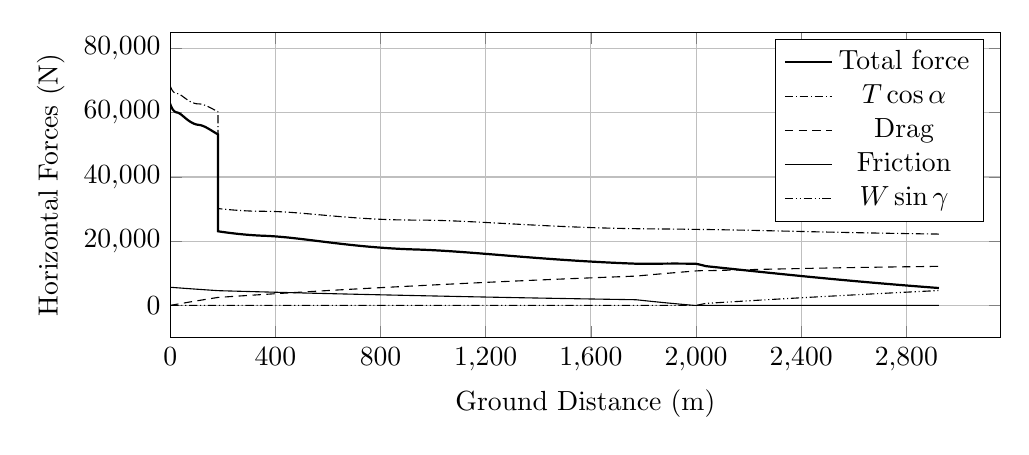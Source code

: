 %HorizontalForces_vs_GroundDistance
\begin{tikzpicture}

\begin{axis}[
width=\textwidth,
height=0.45\textwidth,
scaled ticks=false, tick label style={/pgf/number format/fixed},
xmin=0.0,
xmax=3157.695,
xlabel={Ground Distance (m)},
xtick={0,400,800,1200,1600,2000,2400,2800,3200},
xmajorgrids,
ymin=-10000,
ymax=85000,
ylabel={Horizontal Forces (N)},
ymajorgrids,
legend entries = {Total force\\$T\cos\alpha$\\Drag\\Friction\\$W\sin\gamma$\\}
]

\addplot [
color=black,
thick
]
table[row sep=crcr]{
1.36E-8	62748.587\\
3.027E-7	62748.587\\
2.959E-6	62748.586\\
1.539E-5	62748.582\\
5.361E-5	62748.571\\
1.622E-4	62748.539\\
3.721E-4	62748.476\\
6.84E-4	62748.383\\
0.001	62748.26\\
0.002	62748.108\\
0.002	62747.927\\
0.003	62747.732\\
0.004	62747.494\\
0.005	62747.236\\
0.006	62746.94\\
0.007	62746.618\\
0.008	62746.282\\
0.009	62745.908\\
0.01	62745.502\\
0.012	62745.073\\
0.013	62744.623\\
0.015	62744.133\\
0.017	62743.615\\
0.019	62743.082\\
0.021	62742.507\\
0.023	62741.907\\
0.025	62741.273\\
0.027	62740.615\\
0.03	62739.927\\
0.032	62739.225\\
0.035	62738.48\\
0.037	62737.71\\
0.04	62736.906\\
0.043	62736.084\\
0.046	62735.232\\
0.049	62734.358\\
0.052	62733.455\\
0.055	62732.513\\
0.059	62731.552\\
0.062	62730.55\\
0.066	62729.512\\
0.07	62728.466\\
0.073	62727.381\\
0.077	62726.279\\
0.081	62725.146\\
0.085	62723.993\\
0.09	62722.798\\
0.094	62721.584\\
0.098	62720.335\\
0.103	62719.069\\
0.108	62717.77\\
0.112	62716.445\\
0.117	62715.089\\
0.122	62713.697\\
0.127	62712.279\\
0.132	62710.874\\
0.138	62709.393\\
0.143	62707.924\\
0.148	62706.429\\
0.154	62704.875\\
0.16	62703.298\\
0.166	62701.678\\
0.172	62700.022\\
0.178	62698.366\\
0.184	62696.692\\
0.19	62695.013\\
0.196	62693.269\\
0.203	62691.473\\
0.21	62689.635\\
0.216	62687.806\\
0.223	62685.945\\
0.23	62684.092\\
0.237	62682.13\\
0.244	62680.212\\
0.251	62678.271\\
0.259	62676.288\\
0.266	62674.279\\
0.274	62672.235\\
0.282	62670.165\\
0.289	62668.053\\
0.298	62665.893\\
0.306	62663.723\\
0.314	62661.563\\
0.322	62659.352\\
0.33	62657.147\\
0.339	62654.882\\
0.347	62652.629\\
0.356	62650.314\\
0.365	62647.914\\
0.374	62645.548\\
0.384	62643.094\\
0.393	62640.664\\
0.402	62638.204\\
0.412	62635.742\\
0.421	62633.168\\
0.431	62630.658\\
0.441	62627.995\\
0.451	62625.388\\
0.461	62622.764\\
0.472	62620.089\\
0.482	62617.395\\
0.493	62614.596\\
0.504	62611.854\\
0.514	62609.125\\
0.525	62606.283\\
0.536	62603.455\\
0.547	62600.688\\
0.559	62597.777\\
0.57	62594.884\\
0.582	62591.859\\
0.594	62588.849\\
0.605	62585.853\\
0.617	62582.848\\
0.63	62579.743\\
0.642	62576.647\\
0.654	62573.498\\
0.667	62570.303\\
0.68	62567.13\\
0.693	62563.901\\
0.706	62560.611\\
0.718	62557.413\\
0.732	62554.11\\
0.745	62550.811\\
0.759	62547.411\\
0.773	62543.985\\
0.786	62540.551\\
0.8	62537.079\\
0.815	62533.565\\
0.829	62529.959\\
0.844	62526.419\\
0.858	62522.921\\
0.873	62519.356\\
0.888	62515.729\\
0.903	62512.01\\
0.918	62508.256\\
0.934	62504.519\\
0.949	62500.75\\
0.965	62497.014\\
0.98	62493.217\\
0.996	62489.517\\
1.012	62485.688\\
1.028	62481.763\\
1.044	62477.849\\
1.061	62473.93\\
1.077	62469.99\\
1.094	62466.029\\
1.111	62461.984\\
1.128	62457.982\\
1.145	62453.907\\
1.162	62449.81\\
1.18	62445.664\\
1.198	62441.478\\
1.215	62437.349\\
1.234	62433.128\\
1.252	62428.852\\
1.27	62424.515\\
1.289	62420.143\\
1.308	62415.881\\
1.327	62411.457\\
1.346	62406.938\\
1.365	62402.533\\
1.385	62397.933\\
1.405	62393.443\\
1.425	62388.794\\
1.445	62384.21\\
1.466	62379.545\\
1.485	62375.048\\
1.505	62370.547\\
1.526	62365.918\\
1.546	62361.198\\
1.567	62356.484\\
1.588	62351.846\\
1.609	62347.07\\
1.63	62342.323\\
1.652	62337.482\\
1.674	62332.585\\
1.696	62327.753\\
1.717	62322.938\\
1.74	62317.825\\
1.763	62312.701\\
1.786	62307.683\\
1.809	62302.683\\
1.832	62297.638\\
1.856	62292.43\\
1.879	62287.315\\
1.903	62282.0\\
1.927	62276.761\\
1.952	62271.447\\
1.976	62266.18\\
2.0	62260.932\\
2.025	62255.586\\
2.05	62250.299\\
2.075	62244.985\\
2.1	62239.586\\
2.126	62233.978\\
2.152	62228.547\\
2.177	62223.099\\
2.203	62217.579\\
2.23	62211.879\\
2.257	62206.199\\
2.284	62200.571\\
2.311	62194.76\\
2.339	62189.056\\
2.366	62183.302\\
2.394	62177.57\\
2.422	62171.779\\
2.45	62165.863\\
2.479	62159.923\\
2.507	62154.199\\
2.535	62148.299\\
2.563	62142.563\\
2.592	62136.74\\
2.621	62130.814\\
2.65	62124.9\\
2.68	62118.852\\
2.709	62112.875\\
2.74	62106.643\\
2.77	62100.517\\
2.801	62094.353\\
2.832	62088.191\\
2.862	62082.089\\
2.893	62075.944\\
2.924	62069.811\\
2.955	62063.677\\
2.987	62057.426\\
3.019	62051.02\\
3.051	62044.821\\
3.083	62038.486\\
3.115	62032.146\\
3.149	62025.686\\
3.182	62019.204\\
3.214	62012.916\\
3.248	62006.498\\
3.282	61999.918\\
3.316	61993.229\\
3.351	61986.557\\
3.386	61979.921\\
3.422	61973.079\\
3.456	61966.563\\
3.491	61960.064\\
3.526	61953.317\\
3.561	61946.703\\
3.597	61940.052\\
3.633	61933.331\\
3.67	61926.341\\
3.708	61919.348\\
3.745	61912.377\\
3.783	61905.479\\
3.821	61898.413\\
3.859	61891.4\\
3.897	61884.45\\
3.935	61877.481\\
3.974	61870.458\\
4.012	61863.463\\
4.052	61856.336\\
4.09	61849.348\\
4.129	61842.333\\
4.168	61835.381\\
4.208	61828.277\\
4.248	61821.085\\
4.289	61813.869\\
4.33	61806.592\\
4.371	61799.265\\
4.412	61792.047\\
4.454	61784.787\\
4.495	61777.559\\
4.537	61770.235\\
4.581	61762.729\\
4.623	61755.399\\
4.666	61747.902\\
4.709	61740.531\\
4.752	61733.147\\
4.796	61725.682\\
4.841	61718.076\\
4.885	61710.622\\
4.929	61703.223\\
4.973	61695.786\\
5.017	61688.32\\
5.063	61680.646\\
5.108	61673.113\\
5.154	61665.617\\
5.199	61658.098\\
5.244	61650.61\\
5.292	61642.755\\
5.338	61635.259\\
5.386	61627.487\\
5.434	61619.677\\
5.481	61612.088\\
5.53	61604.184\\
5.579	61596.322\\
5.626	61588.662\\
5.675	61580.944\\
5.725	61572.939\\
5.774	61565.178\\
5.826	61557.088\\
5.874	61549.417\\
5.923	61541.857\\
5.973	61534.051\\
6.023	61526.306\\
6.074	61518.279\\
6.125	61510.489\\
6.177	61502.523\\
6.23	61494.443\\
6.283	61486.339\\
6.335	61478.471\\
6.388	61470.402\\
6.441	61462.496\\
6.495	61454.339\\
6.55	61446.055\\
6.604	61438.059\\
6.658	61430.046\\
6.712	61422.078\\
6.767	61414.096\\
6.822	61406.07\\
6.877	61398.011\\
6.934	61389.77\\
6.989	61381.737\\
7.046	61373.541\\
7.103	61365.442\\
7.16	61357.227\\
7.218	61349.066\\
7.277	61340.634\\
7.335	61332.541\\
7.393	61324.359\\
7.452	61316.12\\
7.512	61307.852\\
7.573	61299.469\\
7.632	61291.283\\
7.693	61282.934\\
7.753	61274.786\\
7.814	61266.392\\
7.876	61258.031\\
7.938	61249.717\\
8.001	61241.276\\
8.065	61232.832\\
8.127	61224.567\\
8.19	61216.281\\
8.253	61208.016\\
8.316	61199.737\\
8.38	61191.39\\
8.445	61183.012\\
8.51	61174.662\\
8.574	61166.408\\
8.639	61158.113\\
8.707	61149.43\\
8.773	61141.135\\
8.839	61132.808\\
8.906	61124.477\\
8.972	61116.231\\
9.039	61107.946\\
9.107	61099.529\\
9.175	61091.254\\
9.244	61082.85\\
9.312	61074.537\\
9.382	61066.175\\
9.451	61057.834\\
9.521	61049.469\\
9.591	61041.162\\
9.662	61032.805\\
9.734	61024.355\\
9.806	61015.925\\
9.878	61007.563\\
9.952	60999.099\\
10.024	60990.866\\
10.096	60982.589\\
10.168	60974.395\\
10.241	60966.155\\
10.315	60957.906\\
10.39	60949.509\\
10.465	60941.197\\
10.541	60932.859\\
10.618	60924.421\\
10.693	60916.218\\
10.77	60907.866\\
10.847	60899.618\\
10.925	60891.282\\
11.003	60882.991\\
11.082	60874.628\\
11.159	60866.513\\
11.239	60858.165\\
11.317	60850.093\\
11.396	60841.916\\
11.478	60833.602\\
11.557	60825.539\\
11.637	60817.42\\
11.718	60809.348\\
11.8	60801.166\\
11.882	60793.029\\
11.964	60784.923\\
12.046	60776.925\\
12.13	60768.772\\
12.214	60760.731\\
12.296	60752.869\\
12.381	60744.807\\
12.465	60736.879\\
12.55	60728.85\\
12.635	60720.953\\
12.721	60712.992\\
12.807	60705.109\\
12.893	60697.327\\
12.978	60689.653\\
13.065	60681.846\\
13.152	60674.092\\
13.241	60666.256\\
13.33	60658.423\\
13.417	60650.818\\
13.507	60643.063\\
13.596	60635.448\\
13.687	60627.673\\
13.779	60619.948\\
13.873	60612.118\\
13.964	60604.586\\
14.056	60596.965\\
14.149	60589.374\\
14.243	60581.759\\
14.339	60574.065\\
14.431	60566.763\\
14.524	60559.424\\
14.619	60552.03\\
14.715	60544.589\\
14.81	60537.296\\
14.903	60530.168\\
15.001	60522.777\\
15.098	60515.552\\
15.197	60508.234\\
15.295	60501.052\\
15.393	60493.939\\
15.49	60486.896\\
15.588	60479.932\\
15.688	60472.884\\
15.787	60465.993\\
15.887	60459.036\\
15.988	60452.141\\
16.088	60445.292\\
16.191	60438.436\\
16.292	60431.661\\
16.396	60424.821\\
16.498	60418.224\\
16.601	60411.608\\
16.706	60404.907\\
16.811	60398.256\\
16.918	60391.636\\
17.023	60385.117\\
17.129	60378.69\\
17.235	60372.289\\
17.341	60366.021\\
17.448	60359.694\\
17.557	60353.374\\
17.666	60347.123\\
17.775	60340.972\\
17.885	60334.799\\
17.996	60328.692\\
18.109	60322.52\\
18.22	60316.549\\
18.333	60310.547\\
18.445	60304.659\\
18.557	60298.89\\
18.669	60293.172\\
18.782	60287.484\\
18.896	60281.852\\
19.009	60276.321\\
19.124	60270.767\\
19.241	60265.233\\
19.355	60259.906\\
19.47	60254.601\\
19.585	60249.418\\
19.705	60244.07\\
19.821	60238.969\\
19.941	60233.798\\
20.061	60228.726\\
20.177	60223.864\\
20.298	60218.939\\
20.42	60214.009\\
20.542	60209.207\\
20.662	60204.542\\
20.784	60199.882\\
20.904	60195.402\\
21.028	60190.865\\
21.148	60186.549\\
21.271	60182.234\\
21.393	60178.023\\
21.514	60173.943\\
21.637	60169.854\\
21.759	60165.914\\
21.885	60161.939\\
22.01	60158.079\\
22.136	60154.263\\
22.264	60150.512\\
22.393	60146.791\\
22.521	60143.222\\
22.649	60139.723\\
22.775	60136.37\\
22.903	60133.063\\
23.032	60129.834\\
23.163	60126.646\\
23.295	60123.52\\
23.427	60120.487\\
23.559	60117.57\\
23.687	60114.815\\
23.818	60112.102\\
23.948	60109.494\\
24.077	60107.011\\
24.21	60104.533\\
24.345	60102.125\\
24.477	60099.864\\
24.61	60097.686\\
24.747	60095.539\\
24.883	60093.508\\
25.017	60091.599\\
25.154	60089.755\\
25.29	60088.025\\
25.425	60086.394\\
25.562	60084.846\\
25.701	60083.383\\
25.837	60082.04\\
25.975	60080.783\\
26.003	60080.542\\
26.021	60080.39\\
26.031	60080.306\\
26.058	60080.074\\
26.061	60080.049\\
26.064	60080.025\\
26.066	60080.008\\
26.068	60079.993\\
26.07	60079.979\\
26.078	60079.913\\
26.103	60079.696\\
26.167	60079.14\\
26.298	60077.915\\
26.427	60076.583\\
26.556	60075.151\\
26.686	60073.592\\
26.818	60071.902\\
26.949	60070.103\\
27.08	60068.203\\
27.215	60066.132\\
27.348	60063.992\\
27.482	60061.715\\
27.617	60059.324\\
27.753	60056.797\\
27.889	60054.161\\
28.024	60051.438\\
28.161	60048.559\\
28.298	60045.584\\
28.435	60042.507\\
28.574	60039.286\\
28.714	60035.933\\
28.853	60032.498\\
28.992	60028.938\\
29.133	60025.246\\
29.275	60021.43\\
29.416	60017.532\\
29.558	60013.519\\
29.702	60009.336\\
29.847	60005.028\\
29.99	60000.66\\
30.132	59996.23\\
30.277	59991.624\\
30.422	59986.925\\
30.566	59982.151\\
30.712	59977.237\\
30.857	59972.235\\
31.007	59967.006\\
31.154	59961.749\\
31.303	59956.352\\
31.451	59950.869\\
31.603	59945.182\\
31.755	59939.357\\
31.906	59933.499\\
32.056	59927.612\\
32.21	59921.48\\
32.36	59915.38\\
32.512	59909.131\\
32.665	59902.778\\
32.821	59896.169\\
32.977	59889.522\\
33.131	59882.829\\
33.289	59875.914\\
33.444	59869.022\\
33.6	59862.009\\
33.757	59854.896\\
33.917	59847.531\\
34.074	59840.217\\
34.233	59832.786\\
34.393	59825.174\\
34.554	59817.434\\
34.714	59809.714\\
34.876	59801.746\\
35.037	59793.796\\
35.2	59785.697\\
35.363	59777.504\\
35.527	59769.158\\
35.691	59760.74\\
35.855	59752.29\\
36.017	59743.847\\
36.182	59735.181\\
36.349	59726.375\\
36.514	59717.544\\
36.681	59708.585\\
36.846	59699.668\\
37.013	59690.518\\
37.182	59681.272\\
37.351	59671.882\\
37.52	59662.507\\
37.69	59652.975\\
37.86	59643.343\\
38.028	59633.822\\
38.199	59624.072\\
38.373	59614.025\\
38.547	59603.995\\
38.719	59593.961\\
38.892	59583.885\\
39.062	59573.841\\
39.238	59563.421\\
39.412	59553.132\\
39.585	59542.753\\
39.761	59532.211\\
39.937	59521.549\\
40.114	59510.856\\
40.291	59500.049\\
40.468	59489.201\\
40.646	59478.268\\
40.824	59467.25\\
41.001	59456.265\\
41.18	59445.169\\
41.36	59433.901\\
41.539	59422.654\\
41.72	59411.232\\
41.899	59399.892\\
42.081	59388.344\\
42.265	59376.617\\
42.445	59365.108\\
42.627	59353.443\\
42.811	59341.596\\
42.994	59329.782\\
43.178	59317.875\\
43.362	59305.951\\
43.546	59293.935\\
43.732	59281.807\\
43.917	59269.634\\
44.105	59257.304\\
44.294	59244.886\\
44.479	59232.649\\
44.665	59220.359\\
44.852	59207.942\\
45.038	59195.565\\
45.227	59182.974\\
45.416	59170.326\\
45.605	59157.699\\
45.794	59144.998\\
45.987	59132.03\\
46.178	59119.169\\
46.368	59106.388\\
46.559	59093.455\\
46.751	59080.497\\
46.942	59067.526\\
47.137	59054.307\\
47.334	59040.939\\
47.53	59027.563\\
47.723	59014.444\\
47.919	59001.062\\
48.113	58987.796\\
48.311	58974.283\\
48.509	58960.741\\
48.705	58947.312\\
48.903	58933.735\\
49.1	58920.236\\
49.297	58906.678\\
49.495	58893.047\\
49.694	58879.398\\
49.895	58865.546\\
50.097	58851.66\\
50.296	58837.927\\
50.498	58824.037\\
50.7	58810.062\\
50.903	58796.053\\
51.105	58782.174\\
51.308	58768.174\\
51.51	58754.194\\
51.714	58740.15\\
51.918	58726.013\\
52.121	58712.027\\
52.326	58697.912\\
52.532	58683.677\\
52.739	58669.411\\
52.944	58655.25\\
53.154	58640.767\\
53.361	58626.474\\
53.571	58612.034\\
53.778	58597.779\\
53.988	58583.334\\
54.196	58569.003\\
54.407	58554.494\\
54.617	58540.086\\
54.827	58525.668\\
55.04	58511.02\\
55.254	58496.349\\
55.467	58481.79\\
55.681	58467.151\\
55.895	58452.503\\
56.109	58437.896\\
56.326	58423.077\\
56.542	58408.369\\
56.761	58393.497\\
56.977	58378.766\\
57.196	58363.931\\
57.413	58349.232\\
57.634	58334.234\\
57.854	58319.368\\
58.074	58304.479\\
58.294	58289.651\\
58.516	58274.748\\
58.738	58259.852\\
58.96	58244.918\\
59.183	58230.021\\
59.406	58215.095\\
59.631	58200.086\\
59.856	58185.078\\
60.084	58169.931\\
60.308	58155.059\\
60.535	58140.05\\
60.764	58124.945\\
60.991	58109.977\\
61.218	58095.052\\
61.447	58079.991\\
61.674	58065.148\\
61.907	58049.934\\
62.137	58034.905\\
62.366	58020.017\\
62.596	58005.097\\
62.828	57990.089\\
63.06	57975.162\\
63.293	57960.165\\
63.526	57945.191\\
63.76	57930.238\\
63.993	57915.324\\
64.231	57900.223\\
64.471	57884.968\\
64.709	57869.943\\
64.949	57854.784\\
65.187	57839.791\\
65.427	57824.796\\
65.666	57809.843\\
65.909	57794.706\\
66.151	57779.704\\
66.395	57764.57\\
66.638	57749.615\\
66.882	57734.644\\
67.124	57719.809\\
67.368	57704.894\\
67.616	57689.876\\
67.861	57675.011\\
68.11	57659.997\\
68.356	57645.215\\
68.605	57630.32\\
68.855	57615.422\\
69.104	57600.588\\
69.358	57585.56\\
69.612	57570.651\\
69.863	57555.906\\
70.117	57541.074\\
70.371	57526.281\\
70.625	57511.603\\
70.88	57496.868\\
71.135	57482.248\\
71.395	57467.426\\
71.653	57452.724\\
71.915	57437.953\\
72.172	57423.477\\
72.433	57408.849\\
72.693	57394.318\\
72.956	57379.766\\
73.217	57365.348\\
73.482	57350.811\\
73.743	57336.555\\
74.008	57322.16\\
74.275	57307.701\\
74.545	57293.203\\
74.816	57278.731\\
75.083	57264.539\\
75.354	57250.195\\
75.628	57235.815\\
75.899	57221.658\\
76.17	57207.592\\
76.443	57193.527\\
76.716	57179.527\\
76.993	57165.376\\
77.27	57151.369\\
77.548	57137.369\\
77.826	57123.494\\
78.104	57109.708\\
78.386	57095.802\\
78.669	57081.913\\
78.954	57068.057\\
79.237	57054.405\\
79.519	57040.871\\
79.806	57027.225\\
80.092	57013.712\\
80.379	57000.213\\
80.669	56986.74\\
80.96	56973.301\\
81.251	56959.953\\
81.543	56946.655\\
81.836	56933.47\\
82.131	56920.272\\
82.428	56907.096\\
82.728	56893.882\\
83.027	56880.868\\
83.33	56867.783\\
83.63	56854.939\\
83.93	56842.213\\
84.234	56829.411\\
84.537	56816.779\\
84.841	56804.239\\
85.148	56791.677\\
85.455	56779.26\\
85.762	56766.953\\
86.072	56754.678\\
86.384	56742.42\\
86.697	56730.273\\
87.012	56718.186\\
87.327	56706.217\\
87.645	56694.249\\
87.962	56682.493\\
88.278	56670.887\\
88.601	56659.159\\
88.921	56647.682\\
89.242	56636.295\\
89.566	56624.967\\
89.888	56613.847\\
90.214	56602.708\\
90.541	56591.715\\
90.867	56580.865\\
91.197	56570.056\\
91.527	56559.383\\
91.856	56548.903\\
92.191	56538.399\\
92.528	56527.965\\
92.867	56517.632\\
93.203	56507.566\\
93.537	56497.693\\
93.876	56487.859\\
94.209	56478.336\\
94.55	56468.744\\
94.891	56459.326\\
95.231	56450.11\\
95.574	56440.961\\
95.914	56432.054\\
96.257	56423.258\\
96.6	56414.598\\
96.942	56406.157\\
97.286	56397.808\\
97.629	56389.672\\
97.971	56381.719\\
98.312	56373.966\\
98.656	56366.304\\
99.001	56358.797\\
99.35	56351.379\\
99.695	56344.227\\
100.041	56337.223\\
100.386	56330.399\\
100.729	56323.801\\
101.074	56317.328\\
101.419	56311.037\\
101.763	56304.926\\
102.111	56298.934\\
102.456	56293.151\\
102.798	56287.603\\
103.141	56282.22\\
103.485	56276.988\\
103.829	56271.931\\
104.172	56267.052\\
104.512	56262.408\\
104.86	56257.82\\
105.205	56253.454\\
105.548	56249.286\\
105.888	56245.322\\
106.233	56241.483\\
106.575	56237.847\\
106.916	56234.402\\
107.257	56231.126\\
107.599	56228.024\\
107.937	56225.125\\
108.275	56222.399\\
108.288	56222.293\\
108.3	56222.203\\
108.309	56222.131\\
108.317	56222.071\\
108.325	56222.009\\
108.339	56221.904\\
108.351	56221.808\\
108.395	56221.463\\
108.53	56220.384\\
108.799	56218.124\\
109.105	56215.388\\
109.415	56212.439\\
109.723	56209.329\\
110.032	56206.024\\
110.341	56202.544\\
110.653	56198.857\\
110.971	56194.923\\
111.289	56190.813\\
111.609	56186.483\\
111.928	56181.992\\
112.248	56177.316\\
112.572	56172.387\\
112.895	56167.316\\
113.22	56162.025\\
113.549	56156.496\\
113.877	56150.801\\
114.209	56144.855\\
114.541	56138.746\\
114.878	56132.363\\
115.216	56125.783\\
115.555	56118.989\\
115.897	56111.98\\
116.24	56104.755\\
116.585	56097.321\\
116.928	56089.746\\
117.275	56081.907\\
117.624	56073.852\\
117.974	56065.607\\
118.327	56057.114\\
118.682	56048.38\\
119.039	56039.445\\
119.397	56030.312\\
119.755	56020.983\\
120.113	56011.498\\
120.474	56001.768\\
120.841	55991.703\\
121.205	55981.552\\
121.573	55971.108\\
121.941	55960.521\\
122.31	55949.715\\
122.683	55938.65\\
123.053	55927.474\\
123.428	55916.01\\
123.804	55904.376\\
124.178	55892.593\\
124.552	55880.675\\
124.926	55868.629\\
125.305	55856.24\\
125.681	55843.782\\
126.061	55831.062\\
126.445	55818.065\\
126.827	55804.977\\
127.207	55791.817\\
127.593	55778.297\\
127.971	55764.909\\
128.355	55751.178\\
128.737	55737.351\\
129.12	55723.384\\
129.501	55709.353\\
129.884	55695.115\\
130.268	55680.703\\
130.652	55666.161\\
131.037	55651.438\\
131.423	55636.597\\
131.809	55621.609\\
132.193	55606.559\\
132.58	55591.303\\
132.962	55576.104\\
133.345	55560.775\\
133.728	55545.334\\
134.115	55529.581\\
134.501	55513.787\\
134.886	55497.941\\
135.27	55482.04\\
135.651	55466.115\\
136.035	55450.016\\
136.417	55433.87\\
136.799	55417.631\\
137.18	55401.348\\
137.564	55384.847\\
137.945	55368.376\\
138.33	55351.664\\
138.713	55334.937\\
139.096	55318.12\\
139.48	55301.179\\
139.863	55284.2\\
140.247	55267.09\\
140.632	55249.889\\
141.016	55232.628\\
141.4	55215.297\\
141.784	55197.875\\
142.167	55180.447\\
142.552	55162.857\\
142.936	55145.223\\
143.322	55127.481\\
143.706	55109.719\\
144.09	55091.912\\
144.477	55073.898\\
144.864	55055.828\\
145.248	55037.832\\
145.63	55019.837\\
146.013	55001.81\\
146.397	54983.622\\
146.78	54965.481\\
147.165	54947.16\\
147.547	54928.931\\
147.931	54910.561\\
148.315	54892.146\\
148.7	54873.658\\
149.087	54854.983\\
149.471	54836.426\\
149.855	54817.867\\
150.238	54799.269\\
150.622	54780.601\\
151.008	54761.821\\
151.395	54742.925\\
151.78	54724.087\\
152.165	54705.218\\
152.551	54686.272\\
152.94	54667.175\\
153.325	54648.199\\
153.712	54629.134\\
154.1	54609.963\\
154.489	54590.721\\
154.879	54571.427\\
155.268	54552.125\\
155.656	54532.863\\
156.044	54513.59\\
156.435	54494.158\\
156.821	54474.941\\
157.211	54455.512\\
157.6	54436.093\\
157.99	54416.626\\
158.381	54397.105\\
158.773	54377.51\\
159.164	54357.951\\
159.554	54338.44\\
159.946	54318.793\\
160.338	54299.184\\
160.73	54279.511\\
161.124	54259.751\\
161.519	54239.981\\
161.914	54220.132\\
162.31	54200.299\\
162.706	54180.411\\
163.103	54160.488\\
163.5	54140.564\\
163.896	54120.706\\
164.293	54100.819\\
164.688	54081.019\\
165.086	54061.019\\
165.485	54041.058\\
165.883	54021.084\\
166.282	54001.096\\
166.683	53981.031\\
167.085	53960.91\\
167.486	53940.841\\
167.889	53920.729\\
168.29	53900.685\\
168.692	53880.636\\
169.097	53860.443\\
169.501	53840.286\\
169.907	53820.06\\
170.312	53799.904\\
170.718	53779.769\\
171.124	53759.588\\
171.533	53739.295\\
171.942	53719.054\\
172.35	53698.839\\
172.76	53678.593\\
173.171	53658.317\\
173.583	53638.011\\
173.993	53617.814\\
174.401	53597.754\\
174.816	53577.403\\
175.23	53557.101\\
175.643	53536.91\\
176.054	53516.825\\
176.469	53496.583\\
176.883	53476.409\\
177.3	53456.138\\
177.719	53435.853\\
178.135	53415.7\\
178.555	53395.407\\
178.975	53375.146\\
179.397	53354.854\\
179.818	53334.624\\
180.241	53314.318\\
180.666	53294.03\\
181.09	53273.804\\
181.514	53253.62\\
181.611	23083.347\\
181.938	23074.393\\
182.363	23069.348\\
183.208	23059.343\\
184.086	23048.964\\
184.964	23038.61\\
185.846	23028.233\\
186.726	23017.903\\
187.618	23007.452\\
188.504	22997.095\\
189.393	22986.725\\
190.283	22976.376\\
191.176	22966.01\\
192.066	22955.698\\
192.962	22945.348\\
193.856	22935.05\\
194.761	22924.649\\
195.671	22914.219\\
196.574	22903.892\\
197.491	22893.44\\
198.403	22883.068\\
199.321	22872.656\\
200.235	22862.33\\
201.149	22852.02\\
202.068	22841.687\\
202.986	22831.393\\
203.91	22821.07\\
204.835	22810.76\\
205.762	22800.464\\
206.694	22790.133\\
207.628	22779.82\\
208.56	22769.567\\
209.499	22759.268\\
210.44	22748.974\\
211.375	22738.781\\
212.318	22728.537\\
213.271	22718.222\\
214.218	22708.004\\
215.175	22697.718\\
216.132	22687.468\\
217.082	22677.329\\
218.037	22667.171\\
218.992	22657.055\\
219.953	22646.91\\
220.913	22636.817\\
221.882	22626.667\\
222.853	22616.532\\
223.821	22606.465\\
224.792	22596.411\\
225.779	22586.238\\
226.759	22576.179\\
227.738	22566.169\\
228.719	22556.178\\
229.716	22546.065\\
230.713	22536.004\\
231.71	22525.979\\
232.71	22515.967\\
233.705	22506.055\\
234.71	22496.094\\
235.714	22486.186\\
236.732	22476.182\\
237.747	22466.257\\
238.761	22456.39\\
239.785	22446.475\\
240.81	22436.598\\
241.835	22426.771\\
242.864	22416.951\\
243.891	22407.211\\
244.925	22397.447\\
245.954	22387.788\\
246.987	22378.13\\
248.037	22368.376\\
249.07	22358.835\\
250.122	22349.166\\
251.191	22339.397\\
252.253	22329.746\\
253.306	22320.236\\
254.37	22310.683\\
255.431	22301.211\\
256.51	22291.64\\
257.591	22282.101\\
258.684	22272.525\\
259.764	22263.123\\
260.858	22253.654\\
261.944	22244.316\\
263.042	22234.942\\
264.16	22225.456\\
265.27	22216.106\\
266.384	22206.786\\
267.485	22197.634\\
268.591	22188.515\\
269.716	22179.294\\
270.845	22170.117\\
271.989	22160.877\\
273.129	22151.748\\
274.26	22142.756\\
275.414	22133.65\\
276.574	22124.574\\
277.726	22115.632\\
278.873	22106.791\\
280.029	22097.968\\
281.177	22089.27\\
282.352	22080.443\\
283.552	22071.507\\
284.758	22062.603\\
285.942	22053.951\\
287.122	22045.395\\
288.338	22036.664\\
289.546	22028.069\\
290.762	22019.507\\
291.975	22011.042\\
293.197	22002.602\\
294.443	21994.086\\
295.675	21985.748\\
296.914	21977.451\\
298.177	21969.087\\
299.457	21960.7\\
300.711	21952.581\\
301.969	21944.52\\
303.249	21936.422\\
304.511	21928.521\\
305.789	21920.623\\
307.057	21912.874\\
308.361	21905.008\\
309.644	21897.366\\
310.935	21889.772\\
312.225	21882.283\\
313.534	21874.787\\
314.841	21867.404\\
316.14	21860.17\\
317.444	21853.004\\
318.746	21845.954\\
320.063	21838.928\\
321.376	21832.024\\
322.716	21825.088\\
324.024	21818.423\\
325.343	21811.808\\
326.667	21805.275\\
327.979	21798.908\\
329.294	21792.632\\
330.619	21786.415\\
331.929	21780.371\\
333.24	21774.435\\
334.558	21768.572\\
335.863	21762.873\\
337.168	21757.28\\
338.482	21751.758\\
339.774	21746.432\\
341.077	21741.166\\
342.377	21736.019\\
343.662	21731.037\\
344.931	21726.221\\
346.209	21721.473\\
347.479	21716.855\\
348.746	21712.352\\
350.002	21707.99\\
351.263	21703.713\\
352.522	21699.542\\
353.784	21695.464\\
355.036	21691.522\\
356.284	21687.69\\
356.533	21686.939\\
356.702	21686.43\\
356.786	21686.178\\
356.843	21686.007\\
356.888	21685.871\\
356.919	21685.778\\
356.962	21685.651\\
356.986	21685.58\\
356.996	21685.55\\
357.006	21685.519\\
357.054	21685.375\\
357.209	21684.912\\
357.668	21683.524\\
358.588	21680.691\\
359.661	21677.298\\
360.745	21673.775\\
361.83	21670.149\\
362.927	21666.39\\
364.029	21662.512\\
365.137	21658.516\\
366.249	21654.408\\
367.361	21650.203\\
368.486	21645.847\\
369.616	21641.379\\
370.756	21636.768\\
371.904	21632.026\\
373.045	21627.213\\
374.198	21622.255\\
375.354	21617.181\\
376.514	21611.991\\
377.684	21606.66\\
378.858	21601.212\\
380.037	21595.642\\
381.222	21589.94\\
382.417	21584.096\\
383.615	21578.139\\
384.821	21572.041\\
386.044	21565.754\\
387.276	21559.323\\
388.51	21552.778\\
389.737	21546.172\\
390.981	21539.373\\
392.232	21532.437\\
393.481	21525.415\\
394.742	21518.223\\
396.02	21510.835\\
397.28	21503.45\\
398.573	21495.775\\
399.85	21488.097\\
401.123	21480.345\\
402.424	21472.323\\
403.732	21464.157\\
405.036	21455.922\\
406.339	21447.598\\
407.651	21439.114\\
408.96	21430.562\\
410.276	21421.866\\
411.591	21413.082\\
412.912	21404.168\\
414.226	21395.21\\
415.534	21386.205\\
416.846	21377.087\\
418.159	21367.868\\
419.473	21358.564\\
420.801	21349.069\\
422.123	21339.528\\
423.434	21329.99\\
424.749	21320.341\\
426.052	21310.7\\
427.362	21300.925\\
428.662	21291.149\\
429.975	21281.206\\
431.282	21271.222\\
432.578	21261.256\\
433.876	21251.2\\
435.176	21241.055\\
436.477	21230.833\\
437.777	21220.55\\
439.072	21210.237\\
440.345	21200.037\\
441.63	21189.673\\
442.911	21179.275\\
444.191	21168.829\\
445.464	21158.374\\
446.739	21147.845\\
448.014	21137.259\\
449.29	21126.603\\
450.55	21116.021\\
451.814	21105.355\\
453.07	21094.702\\
454.332	21083.942\\
455.585	21073.202\\
456.842	21062.382\\
458.098	21051.517\\
459.335	21040.767\\
460.593	21029.789\\
461.841	21018.849\\
463.084	21007.909\\
464.336	20996.842\\
465.589	20985.717\\
466.826	20974.69\\
468.071	20963.552\\
469.307	20952.446\\
470.558	20941.166\\
471.799	20929.937\\
473.035	20918.708\\
474.272	20907.434\\
475.509	20896.123\\
476.748	20884.751\\
477.987	20873.339\\
479.227	20861.894\\
480.46	20850.462\\
481.696	20838.973\\
482.927	20827.506\\
484.152	20816.045\\
485.38	20804.538\\
486.615	20792.919\\
487.844	20781.331\\
489.07	20769.744\\
490.3	20758.085\\
491.524	20746.456\\
492.755	20734.727\\
493.988	20722.955\\
495.215	20711.211\\
496.434	20699.52\\
497.656	20687.769\\
498.877	20676.009\\
500.106	20664.144\\
501.333	20652.268\\
502.565	20640.326\\
503.783	20628.492\\
505.002	20616.624\\
506.229	20604.657\\
507.458	20592.658\\
508.683	20580.662\\
509.918	20568.556\\
511.142	20556.544\\
512.366	20544.501\\
513.589	20532.461\\
514.807	20520.438\\
516.031	20508.352\\
517.256	20496.227\\
518.48	20484.108\\
519.706	20471.946\\
520.932	20459.763\\
522.16	20447.551\\
523.391	20435.295\\
524.614	20423.11\\
525.84	20410.874\\
527.062	20398.665\\
528.297	20386.317\\
529.526	20374.012\\
530.761	20361.637\\
531.993	20349.283\\
533.225	20336.919\\
534.458	20324.537\\
535.688	20312.171\\
536.92	20299.779\\
538.149	20287.414\\
539.381	20275.004\\
540.61	20262.61\\
541.85	20250.105\\
543.083	20237.671\\
544.319	20225.195\\
545.559	20212.665\\
546.791	20200.223\\
548.034	20187.655\\
549.272	20175.137\\
550.517	20162.55\\
551.762	20149.95\\
552.998	20137.44\\
554.243	20124.837\\
555.484	20112.274\\
556.732	20099.64\\
557.98	20087.005\\
559.227	20074.378\\
560.477	20061.716\\
561.725	20049.081\\
562.976	20036.415\\
564.223	20023.785\\
565.476	20011.095\\
566.728	19998.425\\
567.981	19985.744\\
569.242	19972.982\\
570.508	19960.176\\
571.765	19947.457\\
573.023	19934.744\\
574.28	19922.04\\
575.542	19909.29\\
576.806	19896.522\\
578.07	19883.76\\
579.338	19870.962\\
580.602	19858.211\\
581.871	19845.428\\
583.148	19832.562\\
584.416	19819.789\\
585.693	19806.938\\
586.969	19794.113\\
588.24	19781.336\\
589.52	19768.482\\
590.802	19755.629\\
592.079	19742.821\\
593.361	19729.975\\
594.649	19717.091\\
595.935	19704.228\\
597.219	19691.394\\
598.503	19678.584\\
599.797	19665.679\\
601.085	19652.848\\
602.369	19640.071\\
603.665	19627.18\\
604.965	19614.27\\
606.263	19601.394\\
607.56	19588.542\\
608.86	19575.682\\
610.163	19562.805\\
611.464	19549.959\\
612.771	19537.069\\
614.077	19524.209\\
615.387	19511.328\\
616.703	19498.41\\
618.012	19485.571\\
619.317	19472.796\\
620.634	19459.92\\
621.945	19447.12\\
623.258	19434.314\\
624.583	19421.417\\
625.911	19408.514\\
627.234	19395.679\\
628.561	19382.827\\
629.891	19369.966\\
631.225	19357.081\\
632.564	19344.18\\
633.902	19331.312\\
635.24	19318.459\\
636.579	19305.621\\
637.914	19292.855\\
639.259	19280.004\\
640.608	19267.151\\
641.956	19254.33\\
643.311	19241.462\\
644.664	19228.647\\
646.02	19215.824\\
647.377	19203.023\\
648.743	19190.163\\
650.104	19177.369\\
651.474	19164.533\\
652.844	19151.718\\
654.218	19138.892\\
655.589	19126.127\\
656.967	19113.325\\
658.344	19100.562\\
659.729	19087.755\\
661.112	19074.996\\
662.505	19062.181\\
663.89	19049.469\\
665.274	19036.794\\
666.664	19024.098\\
668.064	19011.346\\
669.464	18998.628\\
670.868	18985.908\\
672.28	18973.144\\
673.687	18960.47\\
675.104	18947.731\\
676.515	18935.092\\
677.931	18922.434\\
679.355	18909.745\\
680.773	18897.147\\
682.187	18884.619\\
683.616	18871.989\\
685.054	18859.331\\
686.485	18846.769\\
687.926	18834.15\\
689.363	18821.61\\
690.804	18809.076\\
692.255	18796.497\\
693.702	18783.997\\
695.156	18771.469\\
696.621	18758.895\\
698.087	18746.348\\
699.546	18733.912\\
701.012	18721.449\\
702.477	18709.04\\
703.946	18696.647\\
705.421	18684.249\\
706.9	18671.858\\
708.391	18659.41\\
709.88	18647.024\\
711.378	18634.61\\
712.878	18622.228\\
714.376	18609.911\\
715.889	18597.521\\
717.397	18585.218\\
718.907	18572.943\\
720.424	18560.667\\
721.946	18548.401\\
723.47	18536.166\\
725.0	18523.938\\
726.537	18511.697\\
728.08	18499.466\\
729.622	18487.303\\
731.164	18475.185\\
732.727	18462.956\\
734.285	18450.823\\
735.849	18438.698\\
737.425	18426.537\\
739.003	18414.417\\
740.578	18402.377\\
742.166	18390.293\\
743.75	18378.304\\
745.346	18366.276\\
746.947	18354.272\\
748.555	18342.278\\
750.165	18330.331\\
751.79	18318.329\\
753.408	18306.449\\
755.042	18294.508\\
756.679	18282.611\\
758.326	18270.711\\
759.981	18258.81\\
761.628	18247.043\\
763.286	18235.258\\
764.955	18223.463\\
766.632	18211.676\\
768.308	18199.97\\
769.998	18188.236\\
771.693	18176.541\\
773.39	18164.898\\
775.099	18153.251\\
776.822	18141.582\\
778.548	18129.962\\
780.284	18118.354\\
782.033	18106.734\\
783.779	18095.215\\
785.535	18083.706\\
787.304	18072.194\\
789.078	18060.729\\
790.859	18049.295\\
792.656	18037.847\\
794.459	18026.448\\
796.29	18014.953\\
798.116	18003.576\\
799.954	17992.213\\
801.805	17980.861\\
803.671	17969.508\\
805.542	17958.211\\
807.438	17946.867\\
809.334	17935.614\\
811.251	17924.331\\
813.18	17913.084\\
815.14	17901.752\\
817.096	17890.545\\
819.087	17879.248\\
821.091	17867.986\\
823.104	17856.78\\
825.141	17845.559\\
827.199	17834.329\\
829.284	17823.074\\
831.386	17811.85\\
833.518	17800.59\\
835.651	17789.444\\
837.816	17778.268\\
840.018	17767.033\\
842.244	17755.812\\
844.487	17744.641\\
846.751	17733.512\\
849.044	17722.391\\
851.371	17711.256\\
853.711	17700.21\\
856.074	17689.217\\
858.435	17678.39\\
860.792	17667.739\\
863.151	17657.24\\
865.51	17646.901\\
867.825	17636.915\\
870.117	17627.177\\
872.401	17617.623\\
874.672	17608.277\\
876.911	17599.212\\
879.139	17590.332\\
881.325	17581.764\\
883.502	17573.368\\
885.633	17565.29\\
887.766	17557.333\\
889.873	17549.609\\
891.969	17542.055\\
894.052	17534.679\\
896.109	17527.521\\
898.156	17520.526\\
900.182	17513.722\\
902.197	17507.083\\
904.2	17500.6\\
906.176	17494.324\\
908.146	17488.187\\
910.101	17482.213\\
912.054	17476.36\\
913.987	17470.679\\
915.909	17465.147\\
917.824	17459.748\\
919.724	17454.501\\
921.614	17449.393\\
923.5	17444.406\\
925.37	17439.568\\
927.237	17434.847\\
929.095	17430.255\\
929.463	17429.358\\
929.74	17428.685\\
929.981	17428.103\\
930.134	17427.735\\
930.239	17427.481\\
930.312	17427.306\\
930.374	17427.156\\
930.443	17426.991\\
930.514	17426.822\\
930.533	17426.776\\
930.554	17426.725\\
930.67	17426.447\\
931.174	17425.231\\
932.919	17420.967\\
934.723	17416.459\\
936.534	17411.835\\
938.356	17407.083\\
940.182	17402.223\\
942.022	17397.226\\
943.874	17392.096\\
945.747	17386.804\\
947.63	17381.383\\
949.523	17375.833\\
951.425	17370.152\\
953.344	17364.32\\
955.289	17358.302\\
957.238	17352.167\\
959.202	17345.881\\
961.181	17339.44\\
963.171	17332.861\\
965.179	17326.111\\
967.202	17319.207\\
969.248	17312.115\\
971.311	17304.853\\
973.392	17297.421\\
975.5	17289.779\\
977.634	17281.932\\
979.771	17273.961\\
981.93	17265.791\\
984.113	17257.421\\
986.315	17248.86\\
988.537	17240.106\\
990.783	17231.14\\
993.035	17222.031\\
995.303	17212.743\\
997.595	17203.241\\
999.895	17193.586\\
1002.196	17183.813\\
1004.523	17173.81\\
1006.844	17163.72\\
1009.154	17153.565\\
1011.461	17143.308\\
1013.755	17133.007\\
1016.05	17122.59\\
1018.35	17112.047\\
1020.644	17101.427\\
1022.914	17090.815\\
1025.162	17080.209\\
1027.41	17069.509\\
1029.645	17058.776\\
1031.878	17047.961\\
1034.088	17037.17\\
1036.261	17026.471\\
1038.454	17015.594\\
1040.606	17004.836\\
1042.758	16993.993\\
1044.895	16983.152\\
1047.026	16972.267\\
1049.137	16961.411\\
1051.257	16950.431\\
1053.359	16939.479\\
1055.455	16928.482\\
1057.534	16917.511\\
1059.607	16906.507\\
1061.673	16895.471\\
1063.726	16884.442\\
1065.774	16873.38\\
1067.813	16862.304\\
1069.86	16851.129\\
1071.887	16839.999\\
1073.913	16828.821\\
1075.938	16817.589\\
1077.953	16806.361\\
1079.966	16795.093\\
1081.964	16783.851\\
1083.96	16772.573\\
1085.951	16761.269\\
1087.94	16749.929\\
1089.919	16738.598\\
1091.896	16727.23\\
1093.864	16715.865\\
1095.831	16704.466\\
1097.802	16692.998\\
1099.763	16681.54\\
1101.717	16670.083\\
1103.672	16658.582\\
1105.616	16647.1\\
1107.566	16635.54\\
1109.508	16623.992\\
1111.458	16612.358\\
1113.407	16600.689\\
1115.354	16588.996\\
1117.305	16577.236\\
1119.243	16565.525\\
1121.17	16553.842\\
1123.107	16542.067\\
1125.032	16530.329\\
1126.962	16518.529\\
1128.888	16506.722\\
1130.802	16494.958\\
1132.726	16483.093\\
1134.656	16471.168\\
1136.582	16459.236\\
1138.493	16447.37\\
1140.409	16435.439\\
1142.321	16423.509\\
1144.234	16411.541\\
1146.137	16399.613\\
1148.042	16387.646\\
1149.957	16375.592\\
1151.86	16363.586\\
1153.765	16351.547\\
1155.681	16339.409\\
1157.58	16327.358\\
1159.492	16315.204\\
1161.396	16303.076\\
1163.304	16290.9\\
1165.204	16278.753\\
1167.097	16266.633\\
1168.994	16254.466\\
1170.899	16242.234\\
1172.805	16229.969\\
1174.704	16217.733\\
1176.6	16205.496\\
1178.5	16193.222\\
1180.405	16180.893\\
1182.304	16168.588\\
1184.21	16156.223\\
1186.115	16143.849\\
1188.014	16131.496\\
1189.911	16119.14\\
1191.819	16106.705\\
1193.717	16094.317\\
1195.62	16081.885\\
1197.525	16069.423\\
1199.429	16056.958\\
1201.329	16044.506\\
1203.23	16032.041\\
1205.135	16019.537\\
1207.048	16006.965\\
1208.961	15994.385\\
1210.873	15981.806\\
1212.784	15969.219\\
1214.688	15956.674\\
1216.591	15944.12\\
1218.493	15931.575\\
1220.403	15918.96\\
1222.315	15906.331\\
1224.224	15893.712\\
1226.133	15881.085\\
1228.042	15868.458\\
1229.959	15855.77\\
1231.872	15843.102\\
1233.79	15830.394\\
1235.712	15817.66\\
1237.623	15804.991\\
1239.546	15792.241\\
1241.469	15779.491\\
1243.396	15766.71\\
1245.329	15753.884\\
1247.252	15741.124\\
1249.174	15728.368\\
1251.103	15715.569\\
1253.028	15702.788\\
1254.954	15690.002\\
1256.874	15677.261\\
1258.801	15664.472\\
1260.725	15651.701\\
1262.664	15638.831\\
1264.598	15626.002\\
1266.537	15613.134\\
1268.473	15600.294\\
1270.421	15587.372\\
1272.356	15574.546\\
1274.294	15561.698\\
1276.227	15548.887\\
1278.175	15535.978\\
1280.118	15523.112\\
1282.064	15510.232\\
1284.015	15497.317\\
1285.965	15484.422\\
1287.914	15471.532\\
1289.868	15458.619\\
1291.823	15445.706\\
1293.784	15432.76\\
1295.74	15419.852\\
1297.702	15406.915\\
1299.664	15393.981\\
1301.634	15381.009\\
1303.614	15367.978\\
1305.588	15354.994\\
1307.558	15342.042\\
1309.537	15329.048\\
1311.51	15316.097\\
1313.487	15303.133\\
1315.464	15290.179\\
1317.452	15277.166\\
1319.434	15264.198\\
1321.428	15251.168\\
1323.415	15238.197\\
1325.409	15225.189\\
1327.409	15212.156\\
1329.412	15199.115\\
1331.416	15186.081\\
1333.416	15173.091\\
1335.417	15160.102\\
1337.421	15147.112\\
1339.427	15134.125\\
1341.429	15121.175\\
1343.44	15108.186\\
1345.452	15095.201\\
1347.466	15082.224\\
1349.487	15069.213\\
1351.5	15056.275\\
1353.533	15043.224\\
1355.563	15030.207\\
1357.589	15017.23\\
1359.631	15004.178\\
1361.665	14991.187\\
1363.7	14978.21\\
1365.743	14965.207\\
1367.787	14952.21\\
1369.834	14939.217\\
1371.882	14926.237\\
1373.929	14913.283\\
1375.985	14900.288\\
1378.042	14887.315\\
1380.104	14874.329\\
1382.169	14861.342\\
1384.24	14848.344\\
1386.306	14835.394\\
1388.377	14822.439\\
1390.448	14809.507\\
1392.53	14796.528\\
1394.608	14783.597\\
1396.697	14770.62\\
1398.786	14757.671\\
1400.885	14744.679\\
1402.975	14731.77\\
1405.075	14718.825\\
1407.185	14705.842\\
1409.294	14692.895\\
1411.399	14679.992\\
1413.522	14667.012\\
1415.641	14654.081\\
1417.764	14641.149\\
1419.888	14628.239\\
1422.021	14615.308\\
1424.149	14602.429\\
1426.286	14589.523\\
1428.431	14576.604\\
1430.581	14563.68\\
1432.732	14550.777\\
1434.889	14537.872\\
1437.043	14525.012\\
1439.213	14512.089\\
1441.38	14499.212\\
1443.551	14486.345\\
1445.732	14473.454\\
1447.91	14460.604\\
1450.094	14447.758\\
1452.28	14434.927\\
1454.465	14422.138\\
1456.657	14409.339\\
1458.843	14396.61\\
1461.049	14383.796\\
1463.251	14371.039\\
1465.453	14358.318\\
1467.663	14345.586\\
1469.88	14332.846\\
1472.101	14320.12\\
1474.319	14307.448\\
1476.537	14294.814\\
1478.765	14282.153\\
1481.006	14269.46\\
1483.241	14256.837\\
1485.481	14244.218\\
1487.727	14231.605\\
1489.995	14218.912\\
1492.262	14206.256\\
1494.532	14193.627\\
1496.807	14181.008\\
1499.089	14168.393\\
1501.376	14155.786\\
1503.664	14143.218\\
1505.958	14130.654\\
1508.252	14118.132\\
1510.562	14105.565\\
1512.875	14093.028\\
1515.195	14080.49\\
1517.529	14067.919\\
1519.864	14055.389\\
1522.2	14042.895\\
1524.541	14030.422\\
1526.888	14017.96\\
1529.239	14005.518\\
1531.59	13993.125\\
1533.946	13980.751\\
1536.313	13968.362\\
1538.693	13955.952\\
1541.08	13943.557\\
1543.475	13931.163\\
1545.878	13918.776\\
1548.28	13906.445\\
1550.685	13894.147\\
1553.108	13881.806\\
1555.535	13869.493\\
1557.966	13857.207\\
1560.402	13844.952\\
1562.846	13832.703\\
1565.288	13820.517\\
1567.757	13808.253\\
1570.223	13796.048\\
1572.697	13783.861\\
1575.183	13771.67\\
1577.661	13759.57\\
1580.155	13747.443\\
1582.669	13735.279\\
1585.184	13723.162\\
1587.71	13711.052\\
1590.247	13698.942\\
1592.783	13686.895\\
1595.33	13674.858\\
1597.891	13662.805\\
1600.452	13650.816\\
1603.024	13638.836\\
1605.621	13626.797\\
1608.207	13614.87\\
1610.812	13602.913\\
1613.428	13590.974\\
1616.049	13579.071\\
1618.677	13567.199\\
1621.315	13555.347\\
1623.976	13543.455\\
1626.638	13531.622\\
1629.309	13519.817\\
1632.005	13507.969\\
1634.706	13496.163\\
1637.412	13484.405\\
1640.133	13472.653\\
1642.885	13460.833\\
1645.633	13449.103\\
1648.398	13437.371\\
1651.182	13425.63\\
1653.982	13413.9\\
1656.789	13402.211\\
1659.607	13390.55\\
1662.455	13378.843\\
1665.306	13367.202\\
1668.179	13355.547\\
1671.062	13343.93\\
1673.979	13332.26\\
1676.909	13320.617\\
1679.853	13309.004\\
1682.834	13297.326\\
1685.82	13285.719\\
1688.841	13274.06\\
1691.866	13262.477\\
1694.94	13250.795\\
1698.015	13239.201\\
1701.114	13227.61\\
1704.227	13216.064\\
1707.393	13204.416\\
1710.573	13192.812\\
1713.78	13181.215\\
1717.041	13169.524\\
1720.323	13157.863\\
1723.649	13146.158\\
1727.006	13134.453\\
1730.431	13122.624\\
1733.905	13110.746\\
1737.417	13098.862\\
1741.002	13086.856\\
1744.625	13074.853\\
1748.315	13062.762\\
1752.073	13050.591\\
1755.929	13038.251\\
1759.859	13025.825\\
1763.908	13013.187\\
1766.99	13003.683\\
1768.016	13000.537\\
1772.202	12990.921\\
1776.448	12990.776\\
1780.705	12990.809\\
1784.92	12991.024\\
1789.072	12991.326\\
1793.108	12991.806\\
1797.07	12992.188\\
1800.928	12992.681\\
1804.696	12993.154\\
1808.394	12993.605\\
1812.023	12994.079\\
1815.588	12994.565\\
1819.092	12995.078\\
1822.57	12995.529\\
1825.996	12996.084\\
1829.387	12996.623\\
1832.7	12997.304\\
1836.004	12997.845\\
1839.268	12998.498\\
1842.508	12999.152\\
1845.723	12999.839\\
1848.899	13000.601\\
1852.057	13001.347\\
1855.187	13002.154\\
1858.289	13002.998\\
1861.36	13003.885\\
1864.419	13004.77\\
1867.452	13005.721\\
1870.485	13006.664\\
1873.491	13007.702\\
1876.483	13008.753\\
1879.46	13009.85\\
1882.403	13011.021\\
1885.335	13012.186\\
1888.272	13013.366\\
1891.167	13014.679\\
1891.282	13020.577\\
1891.374	13020.664\\
1891.402	13020.808\\
1891.44	13020.804\\
1891.647	13020.535\\
1892.318	13019.837\\
1894.827	13016.967\\
1897.814	13017.03\\
1900.818	13017.927\\
1903.863	13018.646\\
1906.915	13019.301\\
1909.992	13019.78\\
1913.089	13020.132\\
1916.215	13020.331\\
1919.356	13020.413\\
1922.551	13020.276\\
1925.763	13020.066\\
1928.989	13019.711\\
1932.25	13019.169\\
1935.555	13018.448\\
1938.88	13017.62\\
1942.239	13016.606\\
1945.647	13015.393\\
1949.091	13014.038\\
1952.562	13012.53\\
1956.081	13010.804\\
1959.649	13008.887\\
1963.262	13006.793\\
1966.905	13004.54\\
1970.606	13002.032\\
1974.342	12999.373\\
1978.142	12996.44\\
1981.962	12993.396\\
1985.808	12990.139\\
1989.692	12986.658\\
1993.583	12983.041\\
1997.453	12979.311\\
1997.712	12981.824\\
1997.964	12978.684\\
1998.218	12975.46\\
1998.468	12972.248\\
1998.721	12968.923\\
1998.98	12965.473\\
1999.232	12962.078\\
1999.469	12958.855\\
1999.712	12955.457\\
1999.945	12952.188\\
2000.158	12949.175\\
2000.384	12945.883\\
2000.623	12942.06\\
2000.866	12938.146\\
2001.119	12934.051\\
2001.379	12929.846\\
2001.627	12925.811\\
2001.873	12921.79\\
2002.126	12917.66\\
2002.361	12913.81\\
2002.612	12909.681\\
2002.866	12905.492\\
2003.113	12901.4\\
2003.369	12897.155\\
2003.627	12892.85\\
2003.887	12888.515\\
2004.141	12884.264\\
2004.394	12880.019\\
2004.644	12875.807\\
2004.898	12871.513\\
2005.157	12867.126\\
2005.4	12862.987\\
2005.66	12858.559\\
2005.92	12854.118\\
2006.178	12849.693\\
2006.421	12845.517\\
2006.658	12841.436\\
2006.892	12837.387\\
2007.149	12832.936\\
2007.406	12828.467\\
2007.643	12824.325\\
2007.904	12819.779\\
2008.159	12815.308\\
2008.406	12810.966\\
2008.655	12806.571\\
2008.899	12802.255\\
2009.144	12797.924\\
2009.396	12793.438\\
2009.657	12788.801\\
2009.915	12784.178\\
2010.156	12779.864\\
2010.416	12775.204\\
2010.672	12770.592\\
2010.932	12765.89\\
2011.178	12761.428\\
2011.43	12756.865\\
2011.665	12752.574\\
2011.926	12747.812\\
2012.185	12743.08\\
2012.44	12738.396\\
2012.695	12733.708\\
2012.933	12729.312\\
2013.188	12724.602\\
2013.442	12719.891\\
2013.699	12715.123\\
2013.959	12710.265\\
2014.22	12705.382\\
2014.479	12700.53\\
2014.742	12695.604\\
2015.003	12690.686\\
2015.262	12685.795\\
2015.524	12680.829\\
2015.781	12675.939\\
2016.043	12670.96\\
2016.301	12666.04\\
2016.544	12661.388\\
2016.79	12656.674\\
2017.047	12651.734\\
2017.299	12646.877\\
2017.551	12641.998\\
2017.802	12637.138\\
2018.064	12632.049\\
2018.321	12627.049\\
2018.582	12621.961\\
2018.825	12617.2\\
2019.083	12612.148\\
2019.345	12606.988\\
2019.605	12601.864\\
2019.848	12597.068\\
2020.107	12591.944\\
2020.357	12586.981\\
2020.62	12581.745\\
2020.879	12576.58\\
2021.128	12571.596\\
2021.389	12566.384\\
2021.634	12561.451\\
2021.867	12556.761\\
2022.118	12551.704\\
2022.375	12546.501\\
2022.626	12541.416\\
2022.882	12536.21\\
2023.137	12531.023\\
2023.401	12525.63\\
2023.662	12520.291\\
2023.926	12514.875\\
2024.182	12509.606\\
2024.444	12504.202\\
2024.708	12498.758\\
2024.97	12493.324\\
2025.234	12487.845\\
2025.5	12482.323\\
2025.763	12476.832\\
2026.028	12471.291\\
2026.292	12465.768\\
2026.547	12460.405\\
2026.792	12455.268\\
2027.058	12449.66\\
2027.316	12444.197\\
2027.581	12438.582\\
2027.841	12433.069\\
2028.099	12427.564\\
2028.365	12421.894\\
2028.618	12416.501\\
2028.877	12410.948\\
2029.144	12405.221\\
2029.404	12399.61\\
2029.641	12394.499\\
2029.901	12388.876\\
2030.141	12383.689\\
2030.31	12380.013\\
2030.397	12378.136\\
2030.653	12372.218\\
2030.921	12365.401\\
2031.188	12358.653\\
2031.442	12352.272\\
2031.689	12346.209\\
2031.954	12339.895\\
2032.214	12333.718\\
2032.475	12327.651\\
2032.734	12321.719\\
2032.999	12315.774\\
2033.253	12310.12\\
2033.52	12304.39\\
2033.781	12298.807\\
2034.024	12293.645\\
2034.279	12288.468\\
2034.535	12283.313\\
2034.8	12278.12\\
2035.066	12272.984\\
2035.318	12268.152\\
2035.567	12263.528\\
2035.831	12258.804\\
2036.07	12254.436\\
2036.329	12250.025\\
2036.594	12245.556\\
2036.857	12241.184\\
2037.11	12237.041\\
2037.358	12233.09\\
2037.61	12229.224\\
2037.875	12225.294\\
2038.13	12221.517\\
2038.395	12217.788\\
2038.658	12214.133\\
2038.925	12210.563\\
2039.19	12207.099\\
2039.438	12203.892\\
2039.673	12200.952\\
2039.91	12200.305\\
2040.172	12198.074\\
2040.433	12195.846\\
2041.013	12190.902\\
2041.641	12185.546\\
2042.578	12177.559\\
2043.493	12169.748\\
2044.406	12161.96\\
2045.676	12151.125\\
2046.766	12141.816\\
2047.412	12136.302\\
2048.08	12130.591\\
2048.723	12125.103\\
2049.573	12117.84\\
2050.411	12110.676\\
2051.031	12105.379\\
2051.673	12099.895\\
2052.43	12093.42\\
2053.162	12087.161\\
2053.904	12080.818\\
2054.544	12075.344\\
2055.227	12069.499\\
2055.817	12064.452\\
2056.597	12057.776\\
2057.304	12051.725\\
2057.976	12045.977\\
2058.701	12039.772\\
2059.363	12034.104\\
2060.336	12025.768\\
2061.481	12015.969\\
2062.762	12004.991\\
2063.987	11994.493\\
2064.823	11987.33\\
2065.92	11977.928\\
2067.128	11967.572\\
2068.141	11958.889\\
2069.126	11950.439\\
2069.945	11943.412\\
2070.812	11935.973\\
2071.405	11930.889\\
2072.118	11924.772\\
2072.725	11919.558\\
2073.275	11914.843\\
2073.871	11909.728\\
2074.684	11902.745\\
2075.494	11895.795\\
2076.231	11889.467\\
2077.046	11882.47\\
2078.122	11873.222\\
2079.259	11863.461\\
2080.482	11852.956\\
2081.393	11845.123\\
2082.27	11837.593\\
2083.204	11829.558\\
2084.084	11821.997\\
2084.974	11814.351\\
2085.791	11807.325\\
2086.889	11797.887\\
2087.782	11790.203\\
2088.605	11783.128\\
2089.509	11775.358\\
2090.423	11767.492\\
2091.387	11759.203\\
2092.361	11750.823\\
2093.286	11742.865\\
2094.15	11735.428\\
2095.091	11727.33\\
2096.096	11718.686\\
2097.013	11710.794\\
2097.965	11702.6\\
2098.825	11695.195\\
2099.658	11688.021\\
2100.348	11682.08\\
2101.01	11676.381\\
2101.749	11670.022\\
2102.488	11663.659\\
2103.242	11657.166\\
2103.964	11650.948\\
2105.069	11641.43\\
2105.989	11633.508\\
2106.736	11627.075\\
2107.529	11620.25\\
2108.26	11613.953\\
2108.923	11608.238\\
2109.571	11602.656\\
2110.099	11598.105\\
2110.575	11594.008\\
2111.201	11588.618\\
2111.775	11583.672\\
2112.391	11578.36\\
2113.292	11570.601\\
2114.237	11562.463\\
2115.199	11554.166\\
2116.066	11546.695\\
2116.908	11539.447\\
2117.657	11532.986\\
2118.917	11522.129\\
2120.088	11512.039\\
2121.381	11500.895\\
2122.49	11491.345\\
2123.679	11481.096\\
2124.462	11474.346\\
2125.367	11466.545\\
2126.36	11457.992\\
2127.294	11449.942\\
2128.147	11442.586\\
2129.073	11434.606\\
2129.881	11427.644\\
2130.459	11422.665\\
2131.284	11415.55\\
2132.08	11408.693\\
2133.047	11400.356\\
2133.927	11392.77\\
2135.051	11383.088\\
2136.117	11373.9\\
2137.284	11363.837\\
2138.473	11353.595\\
2139.776	11342.366\\
2141.07	11331.215\\
2142.056	11322.719\\
2142.953	11314.986\\
2143.89	11306.916\\
2144.779	11299.255\\
2145.552	11292.597\\
2146.257	11286.518\\
2147.13	11278.999\\
2148.089	11270.734\\
2149.107	11261.963\\
2150.044	11253.889\\
2150.945	11246.129\\
2151.915	11237.771\\
2153.194	11226.759\\
2154.166	11218.385\\
2155.235	11209.176\\
2156.096	11201.766\\
2157.007	11193.918\\
2157.862	11186.555\\
2159.132	11175.625\\
2160.083	11167.434\\
2161.336	11156.646\\
2162.201	11149.203\\
2163.231	11140.33\\
2164.307	11131.067\\
2165.249	11122.966\\
2166.263	11114.237\\
2167.284	11105.454\\
2168.169	11097.833\\
2169.005	11090.642\\
2170.272	11079.741\\
2171.419	11069.878\\
2172.521	11060.395\\
2173.468	11052.254\\
2174.44	11043.891\\
2175.39	11035.726\\
2176.315	11027.769\\
2177.583	11016.871\\
2178.573	11008.361\\
2179.757	10998.181\\
2180.908	10988.291\\
2181.68	10981.659\\
2182.647	10973.348\\
2183.677	10964.498\\
2184.528	10957.186\\
2185.461	10949.173\\
2186.472	10940.491\\
2187.475	10931.879\\
2188.659	10921.709\\
2189.29	10916.297\\
2190.088	10909.444\\
2190.827	10903.105\\
2191.699	10895.616\\
2192.597	10887.91\\
2193.656	10878.826\\
2194.777	10869.204\\
2195.833	10860.15\\
2196.907	10850.935\\
2198.202	10839.832\\
2199.393	10829.621\\
2200.541	10819.777\\
2201.511	10811.467\\
2202.484	10803.122\\
2203.396	10795.312\\
2204.43	10786.448\\
2205.478	10777.477\\
2206.423	10769.38\\
2207.421	10760.835\\
2208.402	10752.436\\
2209.544	10742.659\\
2210.574	10733.845\\
2211.842	10722.989\\
2213.253	10710.923\\
2214.661	10698.882\\
2216.017	10687.283\\
2217.414	10675.343\\
2218.555	10665.589\\
2219.616	10656.518\\
2220.87	10645.803\\
2222.02	10635.981\\
2223.1	10626.759\\
2224.115	10618.093\\
2225.132	10609.414\\
2226.331	10599.178\\
2227.578	10588.541\\
2228.703	10578.941\\
2229.798	10569.597\\
2231.013	10559.241\\
2232.315	10548.138\\
2233.596	10537.225\\
2234.838	10526.641\\
2235.706	10519.248\\
2236.681	10510.943\\
2237.61	10503.032\\
2238.49	10495.54\\
2239.44	10487.456\\
2240.548	10478.027\\
2241.428	10470.539\\
2242.251	10463.538\\
2243.135	10456.02\\
2244.025	10448.45\\
2244.8	10441.856\\
2246.129	10430.561\\
2247.357	10420.132\\
2248.58	10409.739\\
2249.851	10398.944\\
2250.947	10389.641\\
2252.027	10380.475\\
2253.361	10369.153\\
2254.384	10360.477\\
2255.415	10351.733\\
2256.545	10342.148\\
2257.644	10332.835\\
2259.141	10320.148\\
2260.619	10307.629\\
2261.697	10298.499\\
2262.712	10289.904\\
2263.531	10282.972\\
2264.585	10274.054\\
2265.469	10266.571\\
2266.518	10257.703\\
2267.708	10247.641\\
2268.914	10237.441\\
2269.685	10230.924\\
2271.055	10219.353\\
2272.492	10207.213\\
2273.97	10194.735\\
2275.021	10185.872\\
2276.325	10174.865\\
2277.76	10162.764\\
2278.813	10153.884\\
2279.872	10144.958\\
2281.381	10132.246\\
2282.554	10122.37\\
2284.03	10109.935\\
2285.5	10097.564\\
2286.718	10087.322\\
2287.631	10079.641\\
2288.594	10071.543\\
2289.529	10063.686\\
2290.455	10055.907\\
2291.39	10048.053\\
2292.617	10037.743\\
2293.812	10027.715\\
2295.034	10017.453\\
2296.106	10008.465\\
2297.183	9999.425\\
2298.555	9987.922\\
2299.747	9977.935\\
2301.23	9965.514\\
2302.615	9953.916\\
2303.803	9943.971\\
2305.002	9933.937\\
2305.938	9926.105\\
2307.282	9914.87\\
2308.847	9901.785\\
2310.377	9889.009\\
2311.793	9877.183\\
2313.217	9865.297\\
2314.453	9854.982\\
2315.707	9844.524\\
2316.885	9834.709\\
2318.305	9822.876\\
2319.816	9810.286\\
2321.257	9798.287\\
2322.711	9786.189\\
2324.275	9773.187\\
2325.556	9762.537\\
2326.744	9752.659\\
2327.906	9743.013\\
2328.971	9734.165\\
2330.121	9724.616\\
2331.192	9715.734\\
2332.268	9706.807\\
2333.294	9698.3\\
2334.245	9690.42\\
2335.169	9682.765\\
2336.225	9674.018\\
2337.301	9665.105\\
2338.494	9655.228\\
2339.855	9643.97\\
2340.775	9636.359\\
2341.772	9628.121\\
2342.704	9620.413\\
2344.269	9607.491\\
2345.398	9598.163\\
2346.637	9587.939\\
2348.04	9576.369\\
2349.299	9565.981\\
2350.355	9557.276\\
2351.882	9544.702\\
2353.237	9533.538\\
2354.813	9520.574\\
2356.296	9508.37\\
2357.668	9497.093\\
2359.086	9485.439\\
2360.239	9475.967\\
2361.377	9466.628\\
2362.898	9454.146\\
2363.944	9445.567\\
2365.077	9436.281\\
2366.096	9427.927\\
2367.388	9417.342\\
2368.562	9407.731\\
2369.661	9398.734\\
2370.969	9388.037\\
2372.415	9376.207\\
2373.748	9365.314\\
2375.019	9354.932\\
2376.241	9344.959\\
2377.363	9335.804\\
2378.485	9326.648\\
2379.682	9316.887\\
2380.638	9309.098\\
2381.666	9300.722\\
2382.832	9291.228\\
2383.676	9284.352\\
2384.496	9277.684\\
2385.39	9270.412\\
2386.276	9263.201\\
2387.336	9254.586\\
2388.541	9244.798\\
2389.972	9233.17\\
2391.313	9222.285\\
2392.591	9211.923\\
2394.058	9200.023\\
2395.328	9189.736\\
2396.546	9179.868\\
2397.777	9169.899\\
2399.065	9159.482\\
2400.201	9150.291\\
2401.37	9140.844\\
2402.673	9130.314\\
2403.924	9120.208\\
2404.903	9112.307\\
2405.961	9103.767\\
2407.244	9093.421\\
2408.529	9083.064\\
2410.045	9070.849\\
2411.62	9058.168\\
2412.911	9047.777\\
2414.282	9036.752\\
2415.452	9027.348\\
2416.455	9019.294\\
2417.98	9007.05\\
2419.446	8995.281\\
2420.505	8986.785\\
2421.542	8978.474\\
2422.515	8970.673\\
2423.656	8961.534\\
2424.69	8953.26\\
2425.699	8945.186\\
2427.083	8934.116\\
2428.442	8923.246\\
2429.691	8913.272\\
2431.001	8902.811\\
2432.251	8892.833\\
2433.512	8882.774\\
2435.162	8869.62\\
2436.646	8857.799\\
2437.771	8848.834\\
2439.077	8838.447\\
2440.299	8828.728\\
2441.84	8816.475\\
2443.185	8805.79\\
2444.308	8796.876\\
2445.649	8786.231\\
2447.044	8775.168\\
2448.32	8765.059\\
2449.318	8757.153\\
2450.437	8748.288\\
2451.797	8737.529\\
2453.136	8726.939\\
2454.75	8714.18\\
2455.912	8705.002\\
2457.008	8696.35\\
2458.111	8687.644\\
2459.343	8677.924\\
2460.284	8670.504\\
2461.303	8662.475\\
2462.809	8650.615\\
2464.543	8636.967\\
2465.744	8627.527\\
2466.651	8620.396\\
2467.942	8610.251\\
2469.038	8601.645\\
2470.084	8593.433\\
2471.162	8584.977\\
2472.324	8575.865\\
2474.195	8561.207\\
2475.926	8547.654\\
2477.547	8534.968\\
2478.916	8524.264\\
2480.244	8513.889\\
2481.59	8503.377\\
2482.827	8493.73\\
2484.274	8482.442\\
2485.506	8472.84\\
2486.655	8463.889\\
2488.259	8451.404\\
2489.309	8443.228\\
2490.204	8436.275\\
2491.243	8428.199\\
2492.424	8419.022\\
2493.925	8407.369\\
2495.748	8393.223\\
2497.4	8380.417\\
2498.528	8371.68\\
2500.29	8358.037\\
2501.73	8346.9\\
2503.103	8336.285\\
2504.368	8326.511\\
2505.72	8316.068\\
2506.999	8306.202\\
2508.628	8293.639\\
2510.151	8281.908\\
2511.356	8272.624\\
2512.546	8263.47\\
2513.753	8254.181\\
2514.675	8247.093\\
2516.156	8235.718\\
2517.865	8222.599\\
2519.423	8210.645\\
2521.045	8198.212\\
2522.904	8183.974\\
2524.178	8174.221\\
2525.402	8164.864\\
2526.465	8156.737\\
2527.536	8148.549\\
2528.725	8139.47\\
2530.028	8129.531\\
2531.081	8121.499\\
2532.084	8113.848\\
2533.0	8106.87\\
2533.826	8100.578\\
2535.014	8091.534\\
2536.281	8081.894\\
2537.699	8071.111\\
2538.865	8062.255\\
2540.124	8052.694\\
2541.421	8042.848\\
2543.285	8028.712\\
2545.075	8015.15\\
2546.722	8002.681\\
2548.326	7990.544\\
2549.817	7979.281\\
2551.404	7967.294\\
2553.2	7953.737\\
2555.067	7939.659\\
2556.646	7927.766\\
2558.182	7916.207\\
2559.36	7907.342\\
2560.651	7897.64\\
2561.936	7887.985\\
2563.201	7878.483\\
2564.367	7869.736\\
2565.43	7861.762\\
2566.595	7853.034\\
2567.724	7844.574\\
2569.036	7834.754\\
2570.368	7824.784\\
2571.744	7814.498\\
2573.193	7803.672\\
2574.509	7793.848\\
2576.242	7780.921\\
2578.061	7767.359\\
2579.882	7753.804\\
2581.733	7740.034\\
2583.269	7728.613\\
2584.991	7715.824\\
2586.379	7705.525\\
2587.772	7695.195\\
2589.077	7685.52\\
2590.628	7674.03\\
2592.028	7663.672\\
2593.33	7654.047\\
2594.62	7644.512\\
2595.956	7634.646\\
2597.338	7624.443\\
2598.733	7614.157\\
2600.089	7604.162\\
2601.72	7592.151\\
2603.332	7580.289\\
2605.076	7567.475\\
2606.625	7556.095\\
2608.042	7545.692\\
2609.434	7535.485\\
2610.796	7525.504\\
2612.2	7515.221\\
2613.404	7506.404\\
2614.743	7496.609\\
2616.398	7484.517\\
2618.114	7471.982\\
2619.509	7461.809\\
2620.778	7452.55\\
2622.299	7441.468\\
2623.496	7432.755\\
2624.513	7425.357\\
2625.493	7418.224\\
2626.859	7408.297\\
2628.425	7396.921\\
2630.008	7385.432\\
2631.745	7372.836\\
2633.414	7360.75\\
2635.115	7348.433\\
2636.701	7336.964\\
2638.227	7325.938\\
2640.119	7312.276\\
2641.659	7301.171\\
2643.317	7289.22\\
2644.7	7279.263\\
2646.009	7269.842\\
2647.218	7261.15\\
2648.415	7252.541\\
2649.573	7244.229\\
2650.637	7236.586\\
2651.964	7227.07\\
2653.328	7217.289\\
2655.219	7203.742\\
2657.167	7189.803\\
2658.93	7177.206\\
2660.477	7166.155\\
2661.65	7157.781\\
2662.991	7148.216\\
2664.033	7140.791\\
2665.232	7132.25\\
2666.595	7122.542\\
2668.424	7109.532\\
2670.183	7097.034\\
2671.902	7084.831\\
2673.755	7071.685\\
2675.613	7058.522\\
2677.329	7046.372\\
2679.35	7032.079\\
2681.219	7018.873\\
2683.259	7004.481\\
2685.225	6990.616\\
2686.669	6980.448\\
2688.116	6970.261\\
2689.489	6960.607\\
2690.819	6951.26\\
2692.073	6942.447\\
2693.267	6934.069\\
2694.48	6925.563\\
2695.6	6917.713\\
2696.794	6909.344\\
2697.958	6901.195\\
2699.748	6888.676\\
2701.813	6874.245\\
2703.859	6859.957\\
2705.877	6845.892\\
2707.893	6831.849\\
2709.994	6817.225\\
2711.411	6807.379\\
2713.42	6793.425\\
2715.167	6781.307\\
2716.829	6769.783\\
2718.658	6757.119\\
2720.625	6743.51\\
2722.259	6732.217\\
2723.789	6721.647\\
2725.344	6710.922\\
2726.786	6700.978\\
2728.098	6691.939\\
2729.325	6683.493\\
2730.912	6672.575\\
2732.843	6659.301\\
2734.773	6646.049\\
2736.266	6635.81\\
2737.825	6625.125\\
2740.018	6610.109\\
2741.633	6599.066\\
2742.996	6589.747\\
2744.02	6582.756\\
2745.337	6573.768\\
2746.574	6565.333\\
2747.967	6555.837\\
2749.276	6546.92\\
2750.64	6537.634\\
2752.525	6524.816\\
2754.563	6510.97\\
2756.174	6500.038\\
2757.675	6489.862\\
2759.049	6480.55\\
2760.662	6469.633\\
2762.617	6456.41\\
2764.54	6443.417\\
2766.302	6431.524\\
2768.247	6418.406\\
2769.708	6408.564\\
2770.977	6400.027\\
2772.464	6390.022\\
2774.204	6378.329\\
2775.655	6368.585\\
2777.033	6359.339\\
2778.373	6350.353\\
2780.611	6335.363\\
2782.496	6322.75\\
2784.676	6308.181\\
2786.553	6295.648\\
2788.509	6282.602\\
2790.338	6270.417\\
2792.287	6257.445\\
2794.475	6242.899\\
2796.482	6229.568\\
2798.357	6217.135\\
2800.198	6204.933\\
2801.885	6193.766\\
2803.454	6183.385\\
2805.007	6173.12\\
2807.111	6159.225\\
2809.335	6144.559\\
2811.347	6131.309\\
2812.945	6120.788\\
2814.405	6111.192\\
2816.012	6100.634\\
2817.878	6088.384\\
2819.548	6077.434\\
2821.034	6067.7\\
2822.895	6055.517\\
2824.614	6044.274\\
2825.871	6036.062\\
2827.642	6024.499\\
2829.47	6012.574\\
2831.104	6001.926\\
2833.208	5988.229\\
2835.227	5975.099\\
2837.42	5960.857\\
2839.612	5946.636\\
2841.304	5935.667\\
2842.995	5924.722\\
2844.739	5913.441\\
2846.301	5903.343\\
2847.815	5893.569\\
2848.896	5886.593\\
2849.786	5880.854\\
2850.799	5874.322\\
2852.159	5865.56\\
2853.787	5855.085\\
2855.919	5841.373\\
2857.854	5828.943\\
2859.683	5817.21\\
2861.635	5804.695\\
2863.19	5794.738\\
2865.13	5782.327\\
2867.03	5770.178\\
2868.772	5759.057\\
2870.398	5748.688\\
2871.63	5740.833\\
2872.871	5732.925\\
2874.229	5724.283\\
2875.914	5713.569\\
2877.605	5702.822\\
2879.386	5691.516\\
2881.203	5679.993\\
2882.702	5670.493\\
2884.172	5661.182\\
2885.765	5651.106\\
2887.59	5639.572\\
2889.282	5628.889\\
2891.059	5617.677\\
2892.85	5606.393\\
2894.563	5595.606\\
2896.455	5583.706\\
2898.618	5570.112\\
2900.948	5555.489\\
2902.84	5543.629\\
2904.984	5530.205\\
2906.933	5518.015\\
2909.276	5503.375\\
2911.065	5492.207\\
2912.637	5482.41\\
2914.16	5472.919\\
2916.172	5460.397\\
2918.457	5446.194\\
2920.071	5436.17\\
2922.31	5422.279\\
2923.792	5413.096\\
};

\addplot [
color=black,
densely dashdotted
]
table[row sep=crcr]{
1.36E-8	68402.998\\
3.027E-7	68402.998\\
2.959E-6	68402.997\\
1.539E-5	68402.994\\
5.361E-5	68402.983\\
1.622E-4	68402.951\\
3.721E-4	68402.89\\
6.84E-4	68402.8\\
0.001	68402.68\\
0.002	68402.533\\
0.002	68402.357\\
0.003	68402.168\\
0.004	68401.937\\
0.005	68401.686\\
0.006	68401.399\\
0.007	68401.087\\
0.008	68400.76\\
0.009	68400.397\\
0.01	68400.003\\
0.012	68399.587\\
0.013	68399.15\\
0.015	68398.675\\
0.017	68398.172\\
0.019	68397.655\\
0.021	68397.097\\
0.023	68396.515\\
0.025	68395.9\\
0.027	68395.261\\
0.03	68394.594\\
0.032	68393.913\\
0.035	68393.19\\
0.037	68392.443\\
0.04	68391.663\\
0.043	68390.866\\
0.046	68390.04\\
0.049	68389.192\\
0.052	68388.316\\
0.055	68387.403\\
0.059	68386.47\\
0.062	68385.499\\
0.066	68384.493\\
0.07	68383.479\\
0.073	68382.427\\
0.077	68381.358\\
0.081	68380.26\\
0.085	68379.142\\
0.09	68377.983\\
0.094	68376.806\\
0.098	68375.596\\
0.103	68374.369\\
0.108	68373.11\\
0.112	68371.826\\
0.117	68370.511\\
0.122	68369.162\\
0.127	68367.788\\
0.132	68366.428\\
0.138	68364.992\\
0.143	68363.569\\
0.148	68362.121\\
0.154	68360.615\\
0.16	68359.087\\
0.166	68357.518\\
0.172	68355.914\\
0.178	68354.31\\
0.184	68352.689\\
0.19	68351.062\\
0.196	68349.373\\
0.203	68347.634\\
0.21	68345.854\\
0.216	68344.083\\
0.223	68342.281\\
0.23	68340.487\\
0.237	68338.588\\
0.244	68336.731\\
0.251	68334.852\\
0.259	68332.932\\
0.266	68330.987\\
0.274	68329.009\\
0.282	68327.005\\
0.289	68324.961\\
0.298	68322.871\\
0.306	68320.771\\
0.314	68318.681\\
0.322	68316.542\\
0.33	68314.408\\
0.339	68312.217\\
0.347	68310.037\\
0.356	68307.797\\
0.365	68305.476\\
0.374	68303.187\\
0.384	68300.813\\
0.393	68298.463\\
0.402	68296.084\\
0.412	68293.703\\
0.421	68291.214\\
0.431	68288.787\\
0.441	68286.212\\
0.451	68283.691\\
0.461	68281.155\\
0.472	68278.568\\
0.482	68275.964\\
0.493	68273.259\\
0.504	68270.608\\
0.514	68267.971\\
0.525	68265.223\\
0.536	68262.49\\
0.547	68259.817\\
0.559	68257.004\\
0.57	68254.208\\
0.582	68251.286\\
0.594	68248.378\\
0.605	68245.484\\
0.617	68242.581\\
0.63	68239.581\\
0.642	68236.591\\
0.654	68233.55\\
0.667	68230.464\\
0.68	68227.399\\
0.693	68224.281\\
0.706	68221.105\\
0.718	68218.017\\
0.732	68214.828\\
0.745	68211.643\\
0.759	68208.361\\
0.773	68205.054\\
0.786	68201.739\\
0.8	68198.389\\
0.815	68194.997\\
0.829	68191.518\\
0.844	68188.101\\
0.858	68184.727\\
0.873	68181.287\\
0.888	68177.787\\
0.903	68174.2\\
0.918	68170.578\\
0.934	68166.974\\
0.949	68163.338\\
0.965	68159.736\\
0.98	68156.074\\
0.996	68152.506\\
1.012	68148.814\\
1.028	68145.029\\
1.044	68141.256\\
1.061	68137.478\\
1.077	68133.68\\
1.094	68129.862\\
1.111	68125.963\\
1.128	68122.107\\
1.145	68118.18\\
1.162	68114.232\\
1.18	68110.238\\
1.198	68106.204\\
1.215	68102.226\\
1.234	68098.16\\
1.252	68094.041\\
1.27	68089.864\\
1.289	68085.654\\
1.308	68081.549\\
1.327	68077.289\\
1.346	68072.939\\
1.365	68068.697\\
1.385	68064.269\\
1.405	68059.947\\
1.425	68055.472\\
1.445	68051.059\\
1.466	68046.57\\
1.485	68042.243\\
1.505	68037.912\\
1.526	68033.457\\
1.546	68028.916\\
1.567	68024.382\\
1.588	68019.921\\
1.609	68015.327\\
1.63	68010.761\\
1.652	68006.106\\
1.674	68001.397\\
1.696	67996.751\\
1.717	67992.122\\
1.74	67987.206\\
1.763	67982.28\\
1.786	67977.458\\
1.809	67972.652\\
1.832	67967.804\\
1.856	67962.799\\
1.879	67957.885\\
1.903	67952.779\\
1.927	67947.746\\
1.952	67942.641\\
1.976	67937.582\\
2.0	67932.542\\
2.025	67927.409\\
2.05	67922.332\\
2.075	67917.23\\
2.1	67912.047\\
2.126	67906.664\\
2.152	67901.451\\
2.177	67896.223\\
2.203	67890.926\\
2.23	67885.456\\
2.257	67880.007\\
2.284	67874.608\\
2.311	67869.034\\
2.339	67863.563\\
2.366	67858.044\\
2.394	67852.547\\
2.422	67846.995\\
2.45	67841.323\\
2.479	67835.629\\
2.507	67830.143\\
2.535	67824.488\\
2.563	67818.99\\
2.592	67813.411\\
2.621	67807.733\\
2.65	67802.068\\
2.68	67796.274\\
2.709	67790.549\\
2.74	67784.581\\
2.77	67778.715\\
2.801	67772.812\\
2.832	67766.914\\
2.862	67761.072\\
2.893	67755.191\\
2.924	67749.321\\
2.955	67743.452\\
2.987	67737.47\\
3.019	67731.342\\
3.051	67725.412\\
3.083	67719.353\\
3.115	67713.29\\
3.149	67707.113\\
3.182	67700.915\\
3.214	67694.904\\
3.248	67688.769\\
3.282	67682.481\\
3.316	67676.088\\
3.351	67669.713\\
3.386	67663.373\\
3.422	67656.838\\
3.456	67650.613\\
3.491	67644.407\\
3.526	67637.964\\
3.561	67631.65\\
3.597	67625.3\\
3.633	67618.886\\
3.67	67612.215\\
3.708	67605.542\\
3.745	67598.89\\
3.783	67592.31\\
3.821	67585.571\\
3.859	67578.883\\
3.897	67572.255\\
3.935	67565.611\\
3.974	67558.916\\
4.012	67552.249\\
4.052	67545.458\\
4.09	67538.799\\
4.129	67532.116\\
4.168	67525.493\\
4.208	67518.728\\
4.248	67511.879\\
4.289	67505.009\\
4.33	67498.081\\
4.371	67491.107\\
4.412	67484.238\\
4.454	67477.331\\
4.495	67470.454\\
4.537	67463.488\\
4.581	67456.349\\
4.623	67449.379\\
4.666	67442.251\\
4.709	67435.245\\
4.752	67428.227\\
4.796	67421.133\\
4.841	67413.907\\
4.885	67406.826\\
4.929	67399.799\\
4.973	67392.737\\
5.017	67385.649\\
5.063	67378.365\\
5.108	67371.215\\
5.154	67364.103\\
5.199	67356.969\\
5.244	67349.866\\
5.292	67342.417\\
5.338	67335.309\\
5.386	67327.941\\
5.434	67320.538\\
5.481	67313.347\\
5.53	67305.859\\
5.579	67298.411\\
5.626	67291.157\\
5.675	67283.848\\
5.725	67276.27\\
5.774	67268.924\\
5.826	67261.269\\
5.874	67254.011\\
5.923	67246.86\\
5.973	67239.478\\
6.023	67232.154\\
6.074	67224.567\\
6.125	67217.204\\
6.177	67209.677\\
6.23	67202.044\\
6.283	67194.391\\
6.335	67186.961\\
6.388	67179.343\\
6.441	67171.882\\
6.495	67164.184\\
6.55	67156.369\\
6.604	67148.828\\
6.658	67141.272\\
6.712	67133.761\\
6.767	67126.238\\
6.822	67118.675\\
6.877	67111.084\\
6.934	67103.322\\
6.989	67095.76\\
7.046	67088.044\\
7.103	67080.422\\
7.16	67072.694\\
7.218	67065.018\\
7.277	67057.09\\
7.335	67049.482\\
7.393	67041.793\\
7.452	67034.051\\
7.512	67026.285\\
7.573	67018.414\\
7.632	67010.729\\
7.693	67002.894\\
7.753	66995.25\\
7.814	66987.377\\
7.876	66979.537\\
7.938	66971.744\\
8.001	66963.834\\
8.065	66955.924\\
8.127	66948.184\\
8.19	66940.426\\
8.253	66932.692\\
8.316	66924.946\\
8.38	66917.139\\
8.445	66909.305\\
8.51	66901.501\\
8.574	66893.788\\
8.639	66886.041\\
8.707	66877.932\\
8.773	66870.19\\
8.839	66862.42\\
8.906	66854.65\\
8.972	66846.961\\
9.039	66839.239\\
9.107	66831.396\\
9.175	66823.689\\
9.244	66815.865\\
9.312	66808.128\\
9.382	66800.348\\
9.451	66792.591\\
9.521	66784.815\\
9.591	66777.097\\
9.662	66769.334\\
9.734	66761.488\\
9.806	66753.665\\
9.878	66745.907\\
9.952	66738.059\\
10.024	66730.428\\
10.096	66722.76\\
10.168	66715.171\\
10.241	66707.543\\
10.315	66699.911\\
10.39	66692.145\\
10.465	66684.462\\
10.541	66676.758\\
10.618	66668.965\\
10.693	66661.393\\
10.77	66653.688\\
10.847	66646.082\\
10.925	66638.399\\
11.003	66630.762\\
11.082	66623.061\\
11.159	66615.593\\
11.239	66607.916\\
11.317	66600.496\\
11.396	66592.983\\
11.478	66585.349\\
11.557	66577.95\\
11.637	66570.504\\
11.718	66563.105\\
11.8	66555.609\\
11.882	66548.16\\
11.964	66540.743\\
12.046	66533.429\\
12.13	66525.978\\
12.214	66518.635\\
12.296	66511.46\\
12.381	66504.107\\
12.465	66496.88\\
12.55	66489.567\\
12.635	66482.38\\
12.721	66475.139\\
12.807	66467.974\\
12.893	66460.905\\
12.978	66453.94\\
13.065	66446.86\\
13.152	66439.833\\
13.241	66432.737\\
13.33	66425.65\\
13.417	66418.774\\
13.507	66411.769\\
13.596	66404.895\\
13.687	66397.883\\
13.779	66390.922\\
13.873	66383.873\\
13.964	66377.098\\
14.056	66370.249\\
14.149	66363.434\\
14.243	66356.603\\
14.339	66349.709\\
14.431	66343.172\\
14.524	66336.609\\
14.619	66330.003\\
14.715	66323.362\\
14.81	66316.861\\
14.903	66310.512\\
15.001	66303.937\\
15.098	66297.516\\
15.197	66291.021\\
15.295	66284.654\\
15.393	66278.356\\
15.49	66272.127\\
15.588	66265.976\\
15.688	66259.758\\
15.787	66253.687\\
15.887	66247.566\\
15.988	66241.507\\
16.088	66235.498\\
16.191	66229.491\\
16.292	66223.563\\
16.396	66217.588\\
16.498	66211.833\\
16.601	66206.071\\
16.706	66200.245\\
16.811	66194.47\\
16.918	66188.734\\
17.023	66183.095\\
17.129	66177.544\\
17.235	66172.027\\
17.341	66166.634\\
17.448	66161.201\\
17.557	66155.784\\
17.666	66150.438\\
17.775	66145.188\\
17.885	66139.931\\
17.996	66134.741\\
18.109	66129.508\\
18.22	66124.458\\
18.333	66119.394\\
18.445	66114.439\\
18.557	66109.595\\
18.669	66104.808\\
18.782	66100.059\\
18.896	66095.369\\
19.009	66090.778\\
19.124	66086.181\\
19.241	66081.614\\
19.355	66077.233\\
19.47	66072.885\\
19.585	66068.65\\
19.705	66064.297\\
19.821	66060.16\\
19.941	66055.982\\
20.061	66051.902\\
20.177	66048.006\\
20.298	66044.077\\
20.42	66040.162\\
20.542	66036.367\\
20.662	66032.698\\
20.784	66029.052\\
20.904	66025.565\\
21.028	66022.054\\
21.148	66018.733\\
21.271	66015.433\\
21.393	66012.233\\
21.514	66009.154\\
21.637	66006.088\\
21.759	66003.156\\
21.885	66000.221\\
22.01	65997.395\\
22.136	65994.625\\
22.264	65991.928\\
22.393	65989.279\\
22.521	65986.765\\
22.649	65984.327\\
22.775	65982.019\\
22.903	65979.772\\
23.032	65977.606\\
23.163	65975.5\\
23.295	65973.467\\
23.427	65971.53\\
23.559	65969.7\\
23.687	65968.008\\
23.818	65966.377\\
23.948	65964.847\\
24.077	65963.427\\
24.21	65962.052\\
24.345	65960.759\\
24.477	65959.59\\
24.61	65958.509\\
24.747	65957.495\\
24.883	65956.588\\
25.017	65955.79\\
25.154	65955.077\\
25.29	65954.469\\
25.425	65953.959\\
25.562	65953.544\\
25.701	65953.225\\
25.837	65953.011\\
25.975	65952.894\\
26.003	65952.883\\
26.021	65952.878\\
26.031	65952.875\\
26.058	65952.872\\
26.061	65952.872\\
26.064	65952.872\\
26.066	65952.872\\
26.068	65952.872\\
26.07	65952.872\\
26.078	65952.872\\
26.103	65952.867\\
26.167	65952.837\\
26.298	65952.69\\
26.427	65952.43\\
26.556	65952.062\\
26.686	65951.578\\
26.818	65950.977\\
26.949	65950.266\\
27.08	65949.449\\
27.215	65948.494\\
27.348	65947.449\\
27.482	65946.281\\
27.617	65945.001\\
27.753	65943.598\\
27.889	65942.086\\
28.024	65940.479\\
28.161	65938.736\\
28.298	65936.893\\
28.435	65934.947\\
28.574	65932.872\\
28.714	65930.674\\
28.853	65928.386\\
28.992	65925.981\\
29.133	65923.453\\
29.275	65920.807\\
29.416	65918.074\\
29.558	65915.23\\
29.702	65912.236\\
29.847	65909.124\\
29.99	65905.94\\
30.132	65902.685\\
30.277	65899.275\\
30.422	65895.771\\
30.566	65892.187\\
30.712	65888.474\\
30.857	65884.672\\
31.007	65880.674\\
31.154	65876.633\\
31.303	65872.462\\
31.451	65868.204\\
31.603	65863.766\\
31.755	65859.2\\
31.906	65854.589\\
32.056	65849.935\\
32.21	65845.069\\
32.36	65840.21\\
32.512	65835.215\\
32.665	65830.119\\
32.821	65824.8\\
32.977	65819.434\\
33.131	65814.014\\
33.289	65808.398\\
33.444	65802.785\\
33.6	65797.057\\
33.757	65791.233\\
33.917	65785.187\\
34.074	65779.169\\
34.233	65773.041\\
34.393	65766.749\\
34.554	65760.337\\
34.714	65753.928\\
34.876	65747.301\\
35.037	65740.674\\
35.2	65733.912\\
35.363	65727.058\\
35.527	65720.064\\
35.691	65712.997\\
35.855	65705.892\\
36.017	65698.782\\
36.182	65691.473\\
36.349	65684.033\\
36.514	65676.563\\
36.681	65668.974\\
36.846	65661.409\\
37.013	65653.637\\
37.182	65645.773\\
37.351	65637.776\\
37.52	65629.784\\
37.69	65621.647\\
37.86	65613.416\\
38.028	65605.27\\
38.199	65596.92\\
38.373	65588.307\\
38.547	65579.699\\
38.719	65571.079\\
38.892	65562.415\\
39.062	65553.77\\
39.238	65544.794\\
39.412	65535.923\\
39.585	65526.967\\
39.761	65517.862\\
39.937	65508.647\\
40.114	65499.397\\
40.291	65490.042\\
40.468	65480.644\\
40.646	65471.167\\
40.824	65461.609\\
41.001	65452.072\\
41.18	65442.433\\
41.36	65432.639\\
41.539	65422.857\\
41.72	65412.916\\
41.899	65403.041\\
42.081	65392.979\\
42.265	65382.756\\
42.445	65372.717\\
42.627	65362.537\\
42.811	65352.193\\
42.994	65341.873\\
43.178	65331.466\\
43.362	65321.04\\
43.546	65310.528\\
43.732	65299.914\\
43.917	65289.257\\
44.105	65278.457\\
44.294	65267.576\\
44.479	65256.849\\
44.665	65246.072\\
44.852	65235.18\\
45.038	65224.319\\
45.227	65213.265\\
45.416	65202.16\\
45.605	65191.068\\
45.794	65179.909\\
45.987	65168.511\\
46.178	65157.205\\
46.368	65145.965\\
46.559	65134.589\\
46.751	65123.188\\
46.942	65111.773\\
47.137	65100.137\\
47.334	65088.367\\
47.53	65076.588\\
47.723	65065.032\\
47.919	65053.243\\
48.113	65041.554\\
48.311	65029.644\\
48.509	65017.708\\
48.705	65005.868\\
48.903	64993.897\\
49.1	64981.993\\
49.297	64970.034\\
49.495	64958.01\\
49.694	64945.969\\
49.895	64933.747\\
50.097	64921.495\\
50.296	64909.375\\
50.498	64897.117\\
50.7	64884.782\\
50.903	64872.416\\
51.105	64860.165\\
51.308	64847.805\\
51.51	64835.463\\
51.714	64823.063\\
51.918	64810.581\\
52.121	64798.233\\
52.326	64785.77\\
52.532	64773.201\\
52.739	64760.604\\
52.944	64748.1\\
53.154	64735.312\\
53.361	64722.691\\
53.571	64709.942\\
53.778	64697.356\\
53.988	64684.602\\
54.196	64671.951\\
54.407	64659.142\\
54.617	64646.422\\
54.827	64633.696\\
55.04	64620.766\\
55.254	64607.818\\
55.467	64594.969\\
55.681	64582.051\\
55.895	64569.127\\
56.109	64556.24\\
56.326	64543.166\\
56.542	64530.194\\
56.761	64517.077\\
56.977	64504.087\\
57.196	64491.007\\
57.413	64478.048\\
57.634	64464.828\\
57.854	64451.727\\
58.074	64438.607\\
58.294	64425.543\\
58.516	64412.416\\
58.738	64399.297\\
58.96	64386.147\\
59.183	64373.032\\
59.406	64359.895\\
59.631	64346.687\\
59.856	64333.483\\
60.084	64320.161\\
60.308	64307.082\\
60.535	64293.887\\
60.764	64280.611\\
60.991	64267.458\\
61.218	64254.347\\
61.447	64241.12\\
61.674	64228.088\\
61.907	64214.734\\
62.137	64201.547\\
62.366	64188.487\\
62.596	64175.403\\
62.828	64162.246\\
63.06	64149.164\\
63.293	64136.026\\
63.526	64122.913\\
63.76	64109.822\\
63.993	64096.77\\
64.231	64083.56\\
64.471	64070.22\\
64.709	64057.086\\
64.949	64043.84\\
65.187	64030.745\\
65.427	64017.653\\
65.666	64004.603\\
65.909	63991.4\\
66.151	63978.319\\
66.395	63965.129\\
66.638	63952.102\\
66.882	63939.067\\
67.124	63926.157\\
67.368	63913.183\\
67.616	63900.126\\
67.861	63887.21\\
68.11	63874.17\\
68.356	63861.339\\
68.605	63848.417\\
68.855	63835.5\\
69.104	63822.645\\
69.358	63809.631\\
69.612	63796.727\\
69.863	63783.973\\
70.117	63771.152\\
70.371	63758.373\\
70.625	63745.701\\
70.88	63732.988\\
71.135	63720.384\\
71.395	63707.614\\
71.653	63694.956\\
71.915	63682.249\\
72.172	63669.804\\
72.433	63657.238\\
72.693	63644.766\\
72.956	63632.285\\
73.217	63619.929\\
73.482	63607.482\\
73.743	63595.285\\
74.008	63582.979\\
74.275	63570.63\\
74.545	63558.259\\
74.816	63545.921\\
75.083	63533.833\\
75.354	63521.628\\
75.628	63509.404\\
75.899	63497.382\\
76.17	63485.449\\
76.443	63473.529\\
76.716	63461.677\\
76.993	63449.71\\
77.27	63437.878\\
77.548	63426.066\\
77.826	63414.374\\
78.104	63402.769\\
78.386	63391.078\\
78.669	63379.417\\
78.954	63367.798\\
79.237	63356.365\\
79.519	63345.046\\
79.806	63333.649\\
80.092	63322.379\\
80.379	63311.137\\
80.669	63299.934\\
80.96	63288.776\\
81.251	63277.711\\
81.543	63266.704\\
81.836	63255.81\\
82.131	63244.923\\
82.428	63234.073\\
82.728	63223.211\\
83.027	63212.533\\
83.33	63201.818\\
83.63	63191.32\\
83.93	63180.939\\
84.234	63170.518\\
84.537	63160.257\\
84.841	63150.092\\
85.148	63139.931\\
85.455	63129.912\\
85.762	63120.004\\
86.072	63110.146\\
86.384	63100.327\\
86.697	63090.621\\
87.012	63080.989\\
87.327	63071.478\\
87.645	63061.994\\
87.962	63052.706\\
88.278	63043.564\\
88.601	63034.355\\
88.921	63025.372\\
89.242	63016.49\\
89.566	63007.684\\
89.888	62999.07\\
90.214	62990.474\\
90.541	62982.024\\
90.867	62973.717\\
91.197	62965.476\\
91.527	62957.373\\
91.856	62949.453\\
92.191	62941.551\\
92.528	62933.74\\
92.867	62926.045\\
93.203	62918.589\\
93.537	62911.316\\
93.876	62904.112\\
94.209	62897.178\\
94.55	62890.238\\
94.891	62883.468\\
95.231	62876.889\\
95.574	62870.405\\
95.914	62864.139\\
96.257	62858.001\\
96.6	62852.008\\
96.942	62846.217\\
97.286	62840.543\\
97.629	62835.067\\
97.971	62829.768\\
98.312	62824.658\\
98.656	62819.666\\
99.001	62814.834\\
99.35	62810.121\\
99.695	62805.64\\
100.041	62801.317\\
100.386	62797.17\\
100.729	62793.228\\
101.074	62789.43\\
101.419	62785.81\\
101.763	62782.367\\
102.111	62779.068\\
102.456	62775.963\\
102.798	62773.063\\
103.141	62770.332\\
103.485	62767.763\\
103.829	62765.369\\
104.172	62763.151\\
104.512	62761.133\\
104.86	62759.239\\
105.205	62757.541\\
105.548	62756.027\\
105.888	62754.698\\
106.233	62753.527\\
106.575	62752.541\\
106.916	62751.732\\
107.257	62751.097\\
107.599	62750.637\\
107.937	62750.353\\
108.275	62750.241\\
108.288	62750.241\\
108.3	62750.24\\
108.309	62750.24\\
108.317	62750.24\\
108.325	62750.24\\
108.339	62750.239\\
108.351	62750.239\\
108.395	62750.235\\
108.53	62750.199\\
108.799	62750.022\\
109.105	62749.653\\
109.415	62749.098\\
109.723	62748.369\\
110.032	62747.457\\
110.341	62746.369\\
110.653	62745.095\\
110.971	62743.617\\
111.289	62741.96\\
111.609	62740.107\\
111.928	62738.083\\
112.248	62735.877\\
112.572	62733.458\\
112.895	62730.879\\
113.22	62728.1\\
113.549	62725.112\\
113.877	62721.953\\
114.209	62718.574\\
114.541	62715.027\\
114.878	62711.245\\
115.216	62707.273\\
115.555	62703.102\\
115.897	62698.728\\
116.24	62694.154\\
116.585	62689.38\\
116.928	62684.454\\
117.275	62679.294\\
117.624	62673.932\\
117.974	62668.385\\
118.327	62662.613\\
118.682	62656.621\\
119.039	62650.436\\
119.397	62644.06\\
119.755	62637.495\\
120.113	62630.769\\
120.474	62623.82\\
120.841	62616.582\\
121.205	62609.234\\
121.573	62601.627\\
121.941	62593.87\\
122.31	62585.907\\
122.683	62577.71\\
123.053	62569.386\\
123.428	62560.807\\
123.804	62552.059\\
124.178	62543.158\\
124.552	62534.117\\
124.926	62524.941\\
125.305	62515.465\\
125.681	62505.901\\
126.061	62496.099\\
126.445	62486.049\\
126.827	62475.893\\
127.207	62465.649\\
127.593	62455.091\\
127.971	62444.604\\
128.355	62433.818\\
128.737	62422.926\\
129.12	62411.893\\
129.501	62400.782\\
129.884	62389.478\\
130.268	62378.009\\
130.652	62366.409\\
131.037	62354.638\\
131.423	62342.747\\
131.809	62330.713\\
132.193	62318.604\\
132.58	62306.306\\
132.962	62294.031\\
133.345	62281.627\\
133.728	62269.111\\
134.115	62256.321\\
134.501	62243.476\\
134.886	62230.568\\
135.27	62217.594\\
135.651	62204.582\\
136.035	62191.409\\
136.417	62178.178\\
136.799	62164.853\\
137.18	62151.475\\
137.564	62137.9\\
137.945	62124.333\\
138.33	62110.551\\
138.713	62096.74\\
139.096	62082.84\\
139.48	62068.821\\
139.863	62054.756\\
140.247	62040.568\\
140.632	62026.289\\
141.016	62011.948\\
141.4	61997.534\\
141.784	61983.032\\
142.167	61968.511\\
142.552	61953.842\\
142.936	61939.126\\
143.322	61924.306\\
143.706	61909.458\\
144.09	61894.561\\
144.477	61879.48\\
144.864	61864.34\\
145.248	61849.252\\
145.63	61834.155\\
146.013	61819.022\\
146.397	61803.743\\
146.78	61788.494\\
147.165	61773.085\\
147.547	61757.745\\
147.931	61742.276\\
148.315	61726.762\\
148.7	61711.178\\
149.087	61695.428\\
149.471	61679.77\\
149.855	61664.103\\
150.238	61648.395\\
150.622	61632.621\\
151.008	61616.747\\
151.395	61600.767\\
151.78	61584.83\\
152.165	61568.86\\
152.551	61552.82\\
152.94	61536.645\\
153.325	61520.568\\
153.712	61504.409\\
154.1	61488.155\\
154.489	61471.837\\
154.879	61455.469\\
155.268	61439.089\\
155.656	61422.74\\
156.044	61406.377\\
156.435	61389.874\\
156.821	61373.551\\
157.211	61357.043\\
157.6	61340.54\\
157.99	61323.993\\
158.381	61307.397\\
158.773	61290.736\\
159.164	61274.102\\
159.554	61257.506\\
159.946	61240.792\\
160.338	61224.107\\
160.73	61207.367\\
161.124	61190.55\\
161.519	61173.722\\
161.914	61156.826\\
162.31	61139.942\\
162.706	61123.01\\
163.103	61106.047\\
163.5	61089.081\\
163.896	61072.171\\
164.293	61055.236\\
164.688	61038.374\\
165.086	61021.341\\
165.485	61004.341\\
165.883	60987.331\\
166.282	60970.308\\
166.683	60953.22\\
167.085	60936.085\\
167.486	60918.994\\
167.889	60901.867\\
168.29	60884.8\\
168.692	60867.729\\
169.097	60850.537\\
169.501	60833.376\\
169.907	60816.158\\
170.312	60799.002\\
170.718	60781.865\\
171.124	60764.691\\
171.533	60747.423\\
171.942	60730.202\\
172.35	60713.006\\
172.76	60695.786\\
173.171	60678.543\\
173.583	60661.278\\
173.993	60644.108\\
174.401	60627.058\\
174.816	60609.763\\
175.23	60592.514\\
175.643	60575.363\\
176.054	60558.307\\
176.469	60541.12\\
176.883	60523.995\\
177.3	60506.792\\
177.719	60489.582\\
178.135	60472.489\\
178.555	60455.282\\
178.975	60438.107\\
179.397	60420.91\\
179.818	60403.772\\
180.241	60386.575\\
180.666	60369.399\\
181.09	60352.281\\
181.514	60335.204\\
181.611	30165.645\\
181.938	30159.084\\
182.363	30155.39\\
183.208	30148.065\\
184.086	30140.472\\
184.964	30132.901\\
185.846	30125.319\\
186.726	30117.775\\
187.618	30110.149\\
188.504	30102.595\\
189.393	30095.038\\
190.283	30087.501\\
191.176	30079.958\\
192.066	30072.459\\
192.962	30064.939\\
193.856	30057.461\\
194.761	30049.915\\
195.671	30042.355\\
196.574	30034.875\\
197.491	30027.311\\
198.403	30019.811\\
199.321	30012.289\\
200.235	30004.836\\
201.149	29997.401\\
202.068	29989.957\\
202.986	29982.547\\
203.91	29975.125\\
204.835	29967.719\\
205.762	29960.33\\
206.694	29952.925\\
207.628	29945.54\\
208.56	29938.206\\
209.499	29930.847\\
210.44	29923.5\\
211.375	29916.234\\
212.318	29908.938\\
213.271	29901.602\\
214.218	29894.345\\
215.175	29887.047\\
216.132	29879.785\\
217.082	29872.61\\
218.037	29865.431\\
218.992	29858.292\\
219.953	29851.142\\
220.913	29844.039\\
221.882	29836.906\\
222.853	29829.793\\
223.821	29822.739\\
224.792	29815.705\\
225.779	29808.598\\
226.759	29801.583\\
227.738	29794.612\\
228.719	29787.667\\
229.716	29780.648\\
230.713	29773.678\\
231.71	29766.745\\
232.71	29759.833\\
233.705	29753.002\\
234.71	29746.151\\
235.714	29739.349\\
236.732	29732.494\\
237.747	29725.707\\
238.761	29718.973\\
239.785	29712.222\\
240.81	29705.509\\
241.835	29698.845\\
242.864	29692.201\\
243.891	29685.626\\
244.925	29679.049\\
245.954	29672.559\\
246.987	29666.085\\
248.037	29659.562\\
249.07	29653.198\\
250.122	29646.765\\
251.191	29640.282\\
252.253	29633.896\\
253.306	29627.62\\
254.37	29621.332\\
255.431	29615.117\\
256.51	29608.855\\
257.591	29602.632\\
258.684	29596.406\\
259.764	29590.311\\
260.858	29584.193\\
261.944	29578.18\\
263.042	29572.165\\
264.16	29566.099\\
265.27	29560.141\\
266.384	29554.226\\
267.485	29548.438\\
268.591	29542.693\\
269.716	29536.908\\
270.845	29531.174\\
271.989	29525.424\\
273.129	29519.769\\
274.26	29514.223\\
275.414	29508.633\\
276.574	29503.087\\
277.726	29497.65\\
278.873	29492.302\\
280.029	29486.991\\
281.177	29481.783\\
282.352	29476.526\\
283.552	29471.236\\
284.758	29465.995\\
285.942	29460.933\\
287.122	29455.958\\
288.338	29450.914\\
289.546	29445.982\\
290.762	29441.103\\
291.975	29436.313\\
293.197	29431.573\\
294.443	29426.827\\
295.675	29422.217\\
296.914	29417.668\\
298.177	29413.121\\
299.457	29408.603\\
300.711	29404.271\\
301.969	29400.01\\
303.249	29395.773\\
304.511	29391.682\\
305.789	29387.637\\
307.057	29383.713\\
308.361	29379.777\\
309.644	29376.0\\
310.935	29372.296\\
312.225	29368.692\\
313.534	29365.136\\
314.841	29361.686\\
316.14	29358.357\\
317.444	29355.114\\
318.746	29351.978\\
320.063	29348.909\\
321.376	29345.951\\
322.716	29343.039\\
324.024	29340.301\\
325.343	29337.644\\
326.667	29335.084\\
327.979	29332.651\\
329.294	29330.317\\
330.619	29328.072\\
331.929	29325.957\\
333.24	29323.947\\
334.558	29322.032\\
335.863	29320.241\\
337.168	29318.555\\
338.482	29316.965\\
339.774	29315.505\\
341.077	29314.138\\
342.377	29312.88\\
343.662	29311.74\\
344.931	29310.717\\
346.209	29309.788\\
347.479	29308.966\\
348.746	29308.249\\
350.002	29307.638\\
351.263	29307.125\\
352.522	29306.714\\
353.784	29306.403\\
355.036	29306.196\\
356.284	29306.089\\
356.533	29306.08\\
356.702	29306.076\\
356.786	29306.074\\
356.843	29306.074\\
356.888	29306.073\\
356.919	29306.073\\
356.962	29306.073\\
356.986	29306.073\\
356.996	29306.073\\
357.006	29306.073\\
357.054	29306.073\\
357.209	29306.071\\
357.668	29306.054\\
358.588	29305.965\\
359.661	29305.773\\
360.745	29305.481\\
361.83	29305.092\\
362.927	29304.6\\
364.029	29304.008\\
365.137	29303.314\\
366.249	29302.519\\
367.361	29301.625\\
368.486	29300.622\\
369.616	29299.517\\
370.756	29298.301\\
371.904	29296.976\\
373.045	29295.559\\
374.198	29294.03\\
375.354	29292.395\\
376.514	29290.656\\
377.684	29288.802\\
378.858	29286.843\\
380.037	29284.776\\
381.222	29282.597\\
382.417	29280.301\\
383.615	29277.899\\
384.821	29275.381\\
386.044	29272.725\\
387.276	29269.948\\
388.51	29267.063\\
389.737	29264.094\\
390.981	29260.983\\
392.232	29257.754\\
393.481	29254.43\\
394.742	29250.973\\
396.02	29247.367\\
397.28	29243.711\\
398.573	29239.86\\
399.85	29235.957\\
401.123	29231.968\\
402.424	29227.79\\
403.732	29223.488\\
405.036	29219.103\\
406.339	29214.623\\
407.651	29210.012\\
408.96	29205.319\\
410.276	29200.503\\
411.591	29195.595\\
412.912	29190.571\\
414.226	29185.482\\
415.534	29180.326\\
416.846	29175.066\\
418.159	29169.71\\
419.473	29164.266\\
420.801	29158.672\\
422.123	29153.015\\
423.434	29147.325\\
424.749	29141.533\\
426.052	29135.713\\
427.362	29129.779\\
428.662	29123.812\\
429.975	29117.712\\
431.282	29111.556\\
432.578	29105.381\\
433.876	29099.12\\
435.176	29092.776\\
436.477	29086.355\\
437.777	29079.868\\
439.072	29073.335\\
440.345	29066.848\\
441.63	29060.232\\
442.911	29053.568\\
444.191	29046.85\\
445.464	29040.102\\
446.739	29033.284\\
448.014	29026.405\\
449.29	29019.46\\
450.55	29012.539\\
451.814	29005.544\\
453.07	28998.537\\
454.332	28991.438\\
455.585	28984.333\\
456.842	28977.157\\
458.098	28969.931\\
459.335	28962.763\\
460.593	28955.425\\
461.841	28948.095\\
463.084	28940.747\\
464.336	28933.298\\
465.589	28925.792\\
466.826	28918.336\\
468.071	28910.788\\
469.307	28903.248\\
470.558	28895.573\\
471.799	28887.917\\
473.035	28880.248\\
474.272	28872.532\\
475.509	28864.778\\
476.748	28856.968\\
477.987	28849.116\\
479.227	28841.228\\
480.46	28833.337\\
481.696	28825.393\\
482.927	28817.451\\
484.152	28809.502\\
485.38	28801.508\\
486.615	28793.426\\
487.844	28785.353\\
489.07	28777.269\\
490.3	28769.124\\
491.524	28760.989\\
492.755	28752.774\\
493.988	28744.518\\
495.215	28736.271\\
496.434	28728.052\\
497.656	28719.78\\
498.877	28711.493\\
500.106	28703.122\\
501.333	28694.735\\
502.565	28686.292\\
503.783	28677.916\\
505.002	28669.507\\
506.229	28661.021\\
507.458	28652.502\\
508.683	28643.978\\
509.918	28635.368\\
511.142	28626.817\\
512.366	28618.236\\
513.589	28609.65\\
514.807	28601.068\\
516.031	28592.435\\
517.256	28583.768\\
518.48	28575.097\\
519.706	28566.389\\
520.932	28557.66\\
522.16	28548.904\\
523.391	28540.11\\
524.614	28531.36\\
525.84	28522.568\\
527.062	28513.791\\
528.297	28504.907\\
529.526	28496.049\\
530.761	28487.136\\
531.993	28478.231\\
533.225	28469.316\\
534.458	28460.382\\
535.688	28451.455\\
536.92	28442.504\\
538.149	28433.569\\
539.381	28424.596\\
540.61	28415.632\\
541.85	28406.583\\
543.083	28397.581\\
544.319	28388.544\\
545.559	28379.465\\
546.791	28370.447\\
548.034	28361.333\\
549.272	28352.253\\
550.517	28343.119\\
551.762	28333.973\\
552.998	28324.889\\
554.243	28315.734\\
555.484	28306.606\\
556.732	28297.424\\
557.98	28288.238\\
559.227	28279.056\\
560.477	28269.846\\
561.725	28260.654\\
562.976	28251.437\\
564.223	28242.244\\
565.476	28233.006\\
566.728	28223.78\\
567.981	28214.546\\
569.242	28205.25\\
570.508	28195.921\\
571.765	28186.655\\
573.023	28177.391\\
574.28	28168.134\\
575.542	28158.841\\
576.806	28149.535\\
578.07	28140.232\\
579.338	28130.902\\
580.602	28121.607\\
581.871	28112.288\\
583.148	28102.907\\
584.416	28093.595\\
585.693	28084.225\\
586.969	28074.875\\
588.24	28065.559\\
589.52	28056.188\\
590.802	28046.817\\
592.079	28037.481\\
593.361	28028.117\\
594.649	28018.726\\
595.935	28009.35\\
597.219	27999.998\\
598.503	27990.663\\
599.797	27981.261\\
601.085	27971.913\\
602.369	27962.607\\
603.665	27953.218\\
604.965	27943.817\\
606.263	27934.443\\
607.56	27925.088\\
608.86	27915.729\\
610.163	27906.36\\
611.464	27897.015\\
612.771	27887.64\\
614.077	27878.289\\
615.387	27868.926\\
616.703	27859.538\\
618.012	27850.21\\
619.317	27840.931\\
620.634	27831.582\\
621.945	27822.291\\
623.258	27812.998\\
624.583	27803.643\\
625.911	27794.287\\
627.234	27784.983\\
628.561	27775.67\\
629.891	27766.354\\
631.225	27757.025\\
632.564	27747.688\\
633.902	27738.379\\
635.24	27729.084\\
636.579	27719.805\\
637.914	27710.581\\
639.259	27701.301\\
640.608	27692.025\\
641.956	27682.775\\
643.311	27673.496\\
644.664	27664.261\\
646.02	27655.024\\
647.377	27645.809\\
648.743	27636.556\\
650.104	27627.356\\
651.474	27618.132\\
652.844	27608.928\\
654.218	27599.722\\
655.589	27590.565\\
656.967	27581.388\\
658.344	27572.245\\
659.729	27563.076\\
661.112	27553.949\\
662.505	27544.787\\
663.89	27535.706\\
665.274	27526.658\\
666.664	27517.602\\
668.064	27508.513\\
669.464	27499.455\\
670.868	27490.403\\
672.28	27481.328\\
673.687	27472.323\\
675.104	27463.28\\
676.515	27454.316\\
677.931	27445.347\\
679.355	27436.364\\
680.773	27427.453\\
682.187	27418.6\\
683.616	27409.684\\
685.054	27400.756\\
686.485	27391.906\\
687.926	27383.023\\
689.363	27374.207\\
690.804	27365.403\\
692.255	27356.577\\
693.702	27347.816\\
695.156	27339.045\\
696.621	27330.253\\
698.087	27321.489\\
699.546	27312.813\\
701.012	27304.129\\
702.477	27295.493\\
703.946	27286.879\\
705.421	27278.272\\
706.9	27269.681\\
708.391	27261.063\\
709.88	27252.499\\
711.378	27243.927\\
712.878	27235.389\\
714.376	27226.909\\
715.889	27218.391\\
717.397	27209.945\\
718.907	27201.531\\
720.424	27193.129\\
721.946	27184.748\\
723.47	27176.401\\
725.0	27168.073\\
726.537	27159.749\\
728.08	27151.447\\
729.622	27143.205\\
731.164	27135.008\\
732.727	27126.752\\
734.285	27118.574\\
735.849	27110.419\\
737.425	27102.254\\
739.003	27094.133\\
740.578	27086.082\\
742.166	27078.018\\
743.75	27070.034\\
745.346	27062.041\\
746.947	27054.081\\
748.555	27046.146\\
750.165	27038.26\\
751.79	27030.356\\
753.408	27022.551\\
755.042	27014.725\\
756.679	27006.947\\
758.326	26999.188\\
759.981	26991.447\\
761.628	26983.814\\
763.286	26976.19\\
764.955	26968.581\\
766.632	26960.999\\
768.308	26953.491\\
769.998	26945.987\\
771.693	26938.531\\
773.39	26931.131\\
775.099	26923.753\\
776.822	26916.385\\
778.548	26909.073\\
780.284	26901.793\\
782.033	26894.533\\
783.779	26887.361\\
785.535	26880.223\\
787.304	26873.109\\
789.078	26866.053\\
790.859	26859.045\\
792.656	26852.058\\
794.459	26845.13\\
796.29	26838.175\\
798.116	26831.323\\
799.954	26824.511\\
801.805	26817.739\\
803.671	26811.001\\
805.542	26804.33\\
807.438	26797.667\\
809.334	26791.094\\
811.251	26784.541\\
813.18	26778.048\\
815.14	26771.546\\
817.096	26765.156\\
819.087	26758.757\\
821.091	26752.423\\
823.104	26746.165\\
825.141	26739.944\\
827.199	26733.767\\
829.284	26727.626\\
831.386	26721.554\\
833.518	26715.516\\
835.651	26709.595\\
837.816	26703.714\\
840.018	26697.862\\
842.244	26692.081\\
844.487	26686.39\\
846.751	26680.787\\
849.044	26675.257\\
851.371	26669.793\\
853.711	26664.448\\
856.074	26659.206\\
858.435	26654.124\\
860.792	26649.205\\
863.151	26644.439\\
865.51	26639.829\\
867.825	26635.46\\
870.117	26631.282\\
872.401	26627.267\\
874.672	26623.424\\
876.911	26619.779\\
879.139	26616.294\\
881.325	26613.015\\
883.502	26609.885\\
885.633	26606.956\\
887.766	26604.155\\
889.873	26601.518\\
891.969	26599.025\\
894.052	26596.674\\
896.109	26594.477\\
898.156	26592.416\\
900.182	26590.497\\
902.197	26588.71\\
904.2	26587.052\\
906.176	26585.533\\
908.146	26584.136\\
910.101	26582.864\\
912.054	26581.708\\
913.987	26580.676\\
915.909	26579.762\\
917.824	26578.963\\
919.724	26578.28\\
921.614	26577.709\\
923.5	26577.248\\
925.37	26576.898\\
927.237	26576.656\\
929.095	26576.521\\
929.463	26576.507\\
929.74	26576.499\\
929.981	26576.494\\
930.134	26576.492\\
930.239	26576.49\\
930.312	26576.49\\
930.374	26576.49\\
930.443	26576.489\\
930.514	26576.489\\
930.533	26576.489\\
930.554	26576.489\\
930.67	26576.489\\
931.174	26576.483\\
932.919	26576.4\\
934.723	26576.216\\
936.534	26575.932\\
938.356	26575.544\\
940.182	26575.056\\
942.022	26574.462\\
943.874	26573.764\\
945.747	26572.954\\
947.63	26572.037\\
949.523	26571.012\\
951.425	26569.878\\
953.344	26568.63\\
955.289	26567.258\\
957.238	26565.778\\
959.202	26564.179\\
961.181	26562.461\\
963.171	26560.626\\
965.179	26558.665\\
967.202	26556.582\\
969.248	26554.364\\
971.311	26552.016\\
973.392	26549.536\\
975.5	26546.91\\
977.634	26544.138\\
979.771	26541.246\\
981.93	26538.207\\
984.113	26535.02\\
986.315	26531.686\\
988.537	26528.204\\
990.783	26524.564\\
993.035	26520.793\\
995.303	26516.878\\
997.595	26512.801\\
999.895	26508.588\\
1002.196	26504.256\\
1004.523	26499.754\\
1006.844	26495.145\\
1009.154	26490.443\\
1011.461	26485.631\\
1013.755	26480.737\\
1016.05	26475.729\\
1018.35	26470.602\\
1020.644	26465.381\\
1022.914	26460.109\\
1025.162	26454.788\\
1027.41	26449.368\\
1029.645	26443.882\\
1031.878	26438.307\\
1034.088	26432.697\\
1036.261	26427.09\\
1038.454	26421.347\\
1040.606	26415.625\\
1042.758	26409.817\\
1044.895	26403.971\\
1047.026	26398.063\\
1049.137	26392.134\\
1051.257	26386.101\\
1053.359	26380.048\\
1055.455	26373.935\\
1057.534	26367.804\\
1059.607	26361.623\\
1061.673	26355.391\\
1063.726	26349.133\\
1065.774	26342.827\\
1067.813	26336.483\\
1069.86	26330.054\\
1071.887	26323.623\\
1073.913	26317.137\\
1075.938	26310.593\\
1077.953	26304.025\\
1079.966	26297.409\\
1081.964	26290.783\\
1083.96	26284.111\\
1085.951	26277.401\\
1087.94	26270.646\\
1089.919	26263.874\\
1091.896	26257.057\\
1093.864	26250.221\\
1095.831	26243.343\\
1097.802	26236.402\\
1099.763	26229.447\\
1101.717	26222.473\\
1103.672	26215.453\\
1105.616	26208.425\\
1107.566	26201.331\\
1109.508	26194.226\\
1111.458	26187.049\\
1113.407	26179.834\\
1115.354	26172.586\\
1117.305	26165.279\\
1119.243	26157.985\\
1121.17	26150.693\\
1123.107	26143.328\\
1125.032	26135.97\\
1126.962	26128.557\\
1128.888	26121.125\\
1130.802	26113.704\\
1132.726	26106.206\\
1134.656	26098.656\\
1136.582	26091.086\\
1138.493	26083.545\\
1140.409	26075.949\\
1142.321	26068.341\\
1144.234	26060.695\\
1146.137	26053.062\\
1148.042	26045.391\\
1149.957	26037.653\\
1151.86	26029.933\\
1153.765	26022.18\\
1155.681	26014.352\\
1157.58	26006.568\\
1159.492	25998.706\\
1161.396	25990.851\\
1163.304	25982.953\\
1165.204	25975.064\\
1167.097	25967.182\\
1168.994	25959.259\\
1170.899	25951.284\\
1172.805	25943.277\\
1174.704	25935.28\\
1176.6	25927.273\\
1178.5	25919.232\\
1180.405	25911.146\\
1182.304	25903.067\\
1184.21	25894.94\\
1186.115	25886.798\\
1188.014	25878.662\\
1189.911	25870.515\\
1191.819	25862.309\\
1193.717	25854.126\\
1195.62	25845.905\\
1197.525	25837.657\\
1199.429	25829.4\\
1201.329	25821.144\\
1203.23	25812.873\\
1205.135	25804.569\\
1207.048	25796.212\\
1208.961	25787.844\\
1210.873	25779.469\\
1212.784	25771.083\\
1214.688	25762.719\\
1216.591	25754.342\\
1218.493	25745.966\\
1220.403	25737.537\\
1222.315	25729.093\\
1224.224	25720.651\\
1226.133	25712.197\\
1228.042	25703.738\\
1229.959	25695.233\\
1231.872	25686.737\\
1233.79	25678.209\\
1235.712	25669.658\\
1237.623	25661.148\\
1239.546	25652.577\\
1241.469	25644.002\\
1243.396	25635.402\\
1245.329	25626.769\\
1247.252	25618.175\\
1249.174	25609.58\\
1251.103	25600.952\\
1253.028	25592.333\\
1254.954	25583.707\\
1256.874	25575.108\\
1258.801	25566.473\\
1260.725	25557.848\\
1262.664	25549.152\\
1264.598	25540.481\\
1266.537	25531.781\\
1268.473	25523.097\\
1270.421	25514.355\\
1272.356	25505.675\\
1274.294	25496.979\\
1276.227	25488.305\\
1278.175	25479.563\\
1280.118	25470.847\\
1282.064	25462.12\\
1284.015	25453.368\\
1285.965	25444.627\\
1287.914	25435.889\\
1289.868	25427.133\\
1291.823	25418.376\\
1293.784	25409.595\\
1295.74	25400.839\\
1297.702	25392.062\\
1299.664	25383.286\\
1301.634	25374.484\\
1303.614	25365.641\\
1305.588	25356.828\\
1307.558	25348.038\\
1309.537	25339.218\\
1311.51	25330.427\\
1313.487	25321.627\\
1315.464	25312.834\\
1317.452	25304.0\\
1319.434	25295.198\\
1321.428	25286.353\\
1323.415	25277.549\\
1325.409	25268.72\\
1327.409	25259.874\\
1329.412	25251.024\\
1331.416	25242.179\\
1333.416	25233.365\\
1335.417	25224.552\\
1337.421	25215.74\\
1339.427	25206.93\\
1341.429	25198.147\\
1343.44	25189.34\\
1345.452	25180.536\\
1347.466	25171.739\\
1349.487	25162.92\\
1351.5	25154.153\\
1353.533	25145.311\\
1355.563	25136.494\\
1357.589	25127.706\\
1359.631	25118.869\\
1361.665	25110.077\\
1363.7	25101.296\\
1365.743	25092.499\\
1367.787	25083.71\\
1369.834	25074.925\\
1371.882	25066.152\\
1373.929	25057.4\\
1375.985	25048.623\\
1378.042	25039.864\\
1380.104	25031.099\\
1382.169	25022.337\\
1384.24	25013.57\\
1386.306	25004.84\\
1388.377	24996.11\\
1390.448	24987.399\\
1392.53	24978.66\\
1394.608	24969.958\\
1396.697	24961.228\\
1398.786	24952.522\\
1400.885	24943.79\\
1402.975	24935.119\\
1405.075	24926.429\\
1407.185	24917.717\\
1409.294	24909.034\\
1411.399	24900.385\\
1413.522	24891.69\\
1415.641	24883.033\\
1417.764	24874.38\\
1419.888	24865.747\\
1422.021	24857.105\\
1424.149	24848.504\\
1426.286	24839.891\\
1428.431	24831.274\\
1430.581	24822.66\\
1432.732	24814.066\\
1434.889	24805.476\\
1437.043	24796.923\\
1439.213	24788.334\\
1441.38	24779.783\\
1443.551	24771.244\\
1445.732	24762.696\\
1447.91	24754.182\\
1450.094	24745.679\\
1452.28	24737.192\\
1454.465	24728.74\\
1456.657	24720.288\\
1458.843	24711.891\\
1461.049	24703.444\\
1463.251	24695.044\\
1465.453	24686.675\\
1467.663	24678.306\\
1469.88	24669.94\\
1472.101	24661.592\\
1474.319	24653.288\\
1476.537	24645.016\\
1478.765	24636.736\\
1481.006	24628.443\\
1483.241	24620.206\\
1485.481	24611.98\\
1487.727	24603.767\\
1489.995	24595.512\\
1492.262	24587.289\\
1494.532	24579.095\\
1496.807	24570.917\\
1499.089	24562.751\\
1501.376	24554.601\\
1503.664	24546.486\\
1505.958	24538.384\\
1508.252	24530.32\\
1510.562	24522.238\\
1512.875	24514.186\\
1515.195	24506.145\\
1517.529	24498.094\\
1519.864	24490.081\\
1522.2	24482.103\\
1524.541	24474.15\\
1526.888	24466.216\\
1529.239	24458.307\\
1531.59	24450.441\\
1533.946	24442.601\\
1536.313	24434.763\\
1538.693	24426.926\\
1541.08	24419.11\\
1543.475	24411.31\\
1545.878	24403.527\\
1548.28	24395.793\\
1550.685	24388.094\\
1553.108	24380.382\\
1555.535	24372.702\\
1557.966	24365.054\\
1560.402	24357.441\\
1562.846	24349.846\\
1565.288	24342.306\\
1567.757	24334.732\\
1570.223	24327.211\\
1572.697	24319.718\\
1575.183	24312.239\\
1577.661	24304.832\\
1580.155	24297.425\\
1582.669	24290.013\\
1585.184	24282.647\\
1587.71	24275.303\\
1590.247	24267.977\\
1592.783	24260.708\\
1595.33	24253.463\\
1597.891	24246.228\\
1600.452	24239.051\\
1603.024	24231.898\\
1605.621	24224.73\\
1608.207	24217.649\\
1610.812	24210.571\\
1613.428	24203.524\\
1616.049	24196.52\\
1618.677	24189.556\\
1621.315	24182.625\\
1623.976	24175.694\\
1626.638	24168.819\\
1629.309	24161.984\\
1632.005	24155.148\\
1634.706	24148.36\\
1637.412	24141.625\\
1640.133	24134.918\\
1642.885	24128.197\\
1645.633	24121.554\\
1648.398	24114.936\\
1651.182	24108.341\\
1653.982	24101.778\\
1656.789	24095.267\\
1659.607	24088.801\\
1662.455	24082.338\\
1665.306	24075.942\\
1668.179	24069.568\\
1671.062	24063.247\\
1673.979	24056.93\\
1676.909	24050.659\\
1679.853	24044.438\\
1682.834	24038.218\\
1685.82	24032.07\\
1688.841	24025.931\\
1691.866	24019.869\\
1694.94	24013.794\\
1698.015	24007.804\\
1701.114	24001.855\\
1704.227	23995.971\\
1707.393	23990.077\\
1710.573	23984.249\\
1713.78	23978.469\\
1717.041	23972.689\\
1720.323	23966.973\\
1723.649	23961.285\\
1727.006	23955.649\\
1730.431	23950.006\\
1733.905	23944.398\\
1737.417	23938.845\\
1741.002	23933.297\\
1744.625	23927.814\\
1748.315	23922.359\\
1752.073	23916.938\\
1755.929	23911.517\\
1759.859	23906.139\\
1763.908	23900.754\\
1766.99	23896.764\\
1768.016	23895.455\\
1772.202	23890.219\\
1776.448	23885.016\\
1780.705	23879.884\\
1784.92	23874.885\\
1789.072	23870.044\\
1793.108	23865.416\\
1797.07	23860.958\\
1800.928	23856.693\\
1804.696	23852.606\\
1808.394	23848.675\\
1812.023	23844.895\\
1815.588	23841.256\\
1819.092	23837.755\\
1822.57	23834.363\\
1825.996	23831.091\\
1829.387	23827.93\\
1832.7	23824.904\\
1836.004	23821.977\\
1839.268	23819.15\\
1842.508	23816.422\\
1845.723	23813.787\\
1848.899	23811.252\\
1852.057	23808.812\\
1855.187	23806.462\\
1858.289	23804.205\\
1861.36	23802.042\\
1864.419	23799.965\\
1867.452	23797.973\\
1870.485	23796.064\\
1873.491	23794.233\\
1876.483	23792.489\\
1879.46	23790.825\\
1882.403	23789.245\\
1885.335	23787.752\\
1888.272	23786.336\\
1891.167	23784.992\\
1891.282	23783.7\\
1891.374	23783.647\\
1891.402	23783.606\\
1891.44	23783.593\\
1891.647	23783.576\\
1892.318	23783.479\\
1894.827	23783.12\\
1897.814	23781.825\\
1900.818	23780.199\\
1903.863	23778.448\\
1906.915	23776.561\\
1909.992	23774.553\\
1913.089	23772.413\\
1916.215	23770.14\\
1919.356	23767.732\\
1922.551	23765.183\\
1925.763	23762.481\\
1928.989	23759.645\\
1932.25	23756.668\\
1935.555	23753.533\\
1938.88	23750.242\\
1942.239	23746.799\\
1945.647	23743.188\\
1949.091	23739.402\\
1952.562	23735.452\\
1956.081	23731.328\\
1959.649	23727.014\\
1963.262	23722.507\\
1966.905	23717.818\\
1970.606	23712.931\\
1974.342	23707.845\\
1978.142	23702.547\\
1981.962	23697.05\\
1985.808	23691.377\\
1989.692	23685.511\\
1993.583	23679.472\\
1997.453	23673.307\\
1997.712	23670.593\\
1997.964	23670.185\\
1998.218	23669.779\\
1998.468	23669.375\\
1998.721	23668.97\\
1998.98	23668.556\\
1999.232	23668.146\\
1999.469	23667.754\\
1999.712	23667.365\\
1999.945	23666.981\\
2000.158	23666.623\\
2000.384	23666.265\\
2000.623	23666.031\\
2000.866	23665.792\\
2001.119	23665.542\\
2001.379	23665.286\\
2001.627	23665.041\\
2001.873	23664.797\\
2002.126	23664.546\\
2002.361	23664.313\\
2002.612	23664.063\\
2002.866	23663.81\\
2003.113	23663.563\\
2003.369	23663.308\\
2003.627	23663.049\\
2003.887	23662.788\\
2004.141	23662.534\\
2004.394	23662.279\\
2004.644	23662.027\\
2004.898	23661.771\\
2005.157	23661.509\\
2005.4	23661.263\\
2005.66	23660.999\\
2005.92	23660.736\\
2006.178	23660.473\\
2006.421	23660.226\\
2006.658	23659.984\\
2006.892	23659.745\\
2007.149	23659.483\\
2007.406	23659.219\\
2007.643	23658.975\\
2007.904	23658.708\\
2008.159	23658.446\\
2008.406	23658.191\\
2008.655	23657.934\\
2008.899	23657.682\\
2009.144	23657.429\\
2009.396	23657.167\\
2009.657	23656.897\\
2009.915	23656.629\\
2010.156	23656.378\\
2010.416	23656.108\\
2010.672	23655.841\\
2010.932	23655.569\\
2011.178	23655.311\\
2011.43	23655.048\\
2011.665	23654.8\\
2011.926	23654.526\\
2012.185	23654.254\\
2012.44	23653.985\\
2012.695	23653.717\\
2012.933	23653.465\\
2013.188	23653.195\\
2013.442	23652.926\\
2013.699	23652.654\\
2013.959	23652.378\\
2014.22	23652.1\\
2014.479	23651.824\\
2014.742	23651.545\\
2015.003	23651.266\\
2015.262	23650.989\\
2015.524	23650.709\\
2015.781	23650.433\\
2016.043	23650.152\\
2016.301	23649.875\\
2016.544	23649.613\\
2016.79	23649.348\\
2017.047	23649.071\\
2017.299	23648.799\\
2017.551	23648.526\\
2017.802	23648.254\\
2018.064	23647.97\\
2018.321	23647.692\\
2018.582	23647.408\\
2018.825	23647.144\\
2019.083	23646.863\\
2019.345	23646.577\\
2019.605	23646.293\\
2019.848	23646.027\\
2020.107	23645.744\\
2020.357	23645.47\\
2020.62	23645.182\\
2020.879	23644.897\\
2021.128	23644.623\\
2021.389	23644.337\\
2021.634	23644.066\\
2021.867	23643.809\\
2022.118	23643.532\\
2022.375	23643.248\\
2022.626	23642.97\\
2022.882	23642.686\\
2023.137	23642.403\\
2023.401	23642.11\\
2023.662	23641.82\\
2023.926	23641.526\\
2024.182	23641.24\\
2024.444	23640.947\\
2024.708	23640.653\\
2024.97	23640.359\\
2025.234	23640.064\\
2025.5	23639.766\\
2025.763	23639.471\\
2026.028	23639.173\\
2026.292	23638.876\\
2026.547	23638.589\\
2026.792	23638.314\\
2027.058	23638.014\\
2027.316	23637.722\\
2027.581	23637.422\\
2027.841	23637.128\\
2028.099	23636.835\\
2028.365	23636.534\\
2028.618	23636.247\\
2028.877	23635.953\\
2029.144	23635.649\\
2029.404	23635.352\\
2029.641	23635.082\\
2029.901	23634.785\\
2030.141	23634.512\\
2030.31	23634.318\\
2030.397	23634.219\\
2030.653	23634.083\\
2030.921	23634.242\\
2031.188	23634.42\\
2031.442	23634.61\\
2031.689	23634.785\\
2031.954	23634.921\\
2032.214	23635.098\\
2032.475	23635.261\\
2032.734	23635.426\\
2032.999	23635.579\\
2033.253	23635.756\\
2033.52	23635.894\\
2033.781	23636.061\\
2034.024	23636.237\\
2034.279	23636.367\\
2034.535	23636.513\\
2034.8	23636.651\\
2035.066	23636.801\\
2035.318	23636.967\\
2035.567	23637.112\\
2035.831	23637.23\\
2036.07	23637.403\\
2036.329	23637.51\\
2036.594	23637.64\\
2036.857	23637.781\\
2037.11	23637.93\\
2037.358	23638.065\\
2037.61	23638.187\\
2037.875	23638.297\\
2038.13	23638.441\\
2038.395	23638.553\\
2038.658	23638.682\\
2038.925	23638.804\\
2039.19	23638.93\\
2039.438	23639.074\\
2039.673	23639.201\\
2039.91	23639.305\\
2040.172	23638.991\\
2040.433	23638.676\\
2041.013	23637.977\\
2041.641	23637.219\\
2042.578	23636.083\\
2043.493	23634.968\\
2044.406	23633.852\\
2045.676	23632.293\\
2046.766	23630.946\\
2047.412	23630.146\\
2048.08	23629.315\\
2048.723	23628.514\\
2049.573	23627.451\\
2050.411	23626.399\\
2051.031	23625.619\\
2051.673	23624.81\\
2052.43	23623.852\\
2053.162	23622.923\\
2053.904	23621.978\\
2054.544	23621.161\\
2055.227	23620.287\\
2055.817	23619.53\\
2056.597	23618.526\\
2057.304	23617.614\\
2057.976	23616.745\\
2058.701	23615.805\\
2059.363	23614.943\\
2060.336	23613.673\\
2061.481	23612.174\\
2062.762	23610.488\\
2063.987	23608.868\\
2064.823	23607.759\\
2065.92	23606.299\\
2067.128	23604.683\\
2068.141	23603.324\\
2069.126	23601.997\\
2069.945	23600.89\\
2070.812	23599.714\\
2071.405	23598.909\\
2072.118	23597.939\\
2072.725	23597.109\\
2073.275	23596.358\\
2073.871	23595.542\\
2074.684	23594.424\\
2075.494	23593.31\\
2076.231	23592.292\\
2077.046	23591.165\\
2078.122	23589.67\\
2079.259	23588.087\\
2080.482	23586.377\\
2081.393	23585.098\\
2082.27	23583.865\\
2083.204	23582.546\\
2084.084	23581.301\\
2084.974	23580.039\\
2085.791	23578.877\\
2086.889	23577.311\\
2087.782	23576.032\\
2088.605	23574.852\\
2089.509	23573.553\\
2090.423	23572.235\\
2091.387	23570.842\\
2092.361	23569.43\\
2093.286	23568.086\\
2094.15	23566.827\\
2095.091	23565.452\\
2096.096	23563.981\\
2097.013	23562.634\\
2097.965	23561.233\\
2098.825	23559.963\\
2099.658	23558.731\\
2100.348	23557.708\\
2101.01	23556.725\\
2101.749	23555.626\\
2102.488	23554.525\\
2103.242	23553.399\\
2103.964	23552.319\\
2105.069	23550.662\\
2105.989	23549.279\\
2106.736	23548.154\\
2107.529	23546.958\\
2108.26	23545.852\\
2108.923	23544.847\\
2109.571	23543.864\\
2110.099	23543.061\\
2110.575	23542.338\\
2111.201	23541.385\\
2111.775	23540.509\\
2112.391	23539.568\\
2113.292	23538.189\\
2114.237	23536.741\\
2115.199	23535.261\\
2116.066	23533.925\\
2116.908	23532.627\\
2117.657	23531.468\\
2118.917	23529.516\\
2120.088	23527.696\\
2121.381	23525.682\\
2122.49	23523.951\\
2123.679	23522.088\\
2124.462	23520.859\\
2125.367	23519.436\\
2126.36	23517.873\\
2127.294	23516.399\\
2128.147	23515.049\\
2129.073	23513.582\\
2129.881	23512.3\\
2130.459	23511.382\\
2131.284	23510.068\\
2132.08	23508.8\\
2133.047	23507.255\\
2133.927	23505.847\\
2135.051	23504.046\\
2136.117	23502.334\\
2137.284	23500.454\\
2138.473	23498.537\\
2139.776	23496.429\\
2141.07	23494.332\\
2142.056	23492.73\\
2142.953	23491.27\\
2143.89	23489.743\\
2144.779	23488.292\\
2145.552	23487.028\\
2146.257	23485.873\\
2147.13	23484.443\\
2148.089	23482.867\\
2149.107	23481.193\\
2150.044	23479.649\\
2150.945	23478.162\\
2151.915	23476.559\\
2153.194	23474.442\\
2154.166	23472.829\\
2155.235	23471.052\\
2156.096	23469.62\\
2157.007	23468.101\\
2157.862	23466.674\\
2159.132	23464.552\\
2160.083	23462.959\\
2161.336	23460.857\\
2162.201	23459.404\\
2163.231	23457.67\\
2164.307	23455.856\\
2165.249	23454.268\\
2166.263	23452.553\\
2167.284	23450.825\\
2168.169	23449.324\\
2169.005	23447.906\\
2170.272	23445.752\\
2171.419	23443.8\\
2172.521	23441.92\\
2173.468	23440.303\\
2174.44	23438.64\\
2175.39	23437.015\\
2176.315	23435.428\\
2177.583	23433.252\\
2178.573	23431.55\\
2179.757	23429.511\\
2180.908	23427.526\\
2181.68	23426.194\\
2182.647	23424.522\\
2183.677	23422.74\\
2184.528	23421.265\\
2185.461	23419.647\\
2186.472	23417.891\\
2187.475	23416.148\\
2188.659	23414.086\\
2189.29	23412.988\\
2190.088	23411.595\\
2190.827	23410.306\\
2191.699	23408.781\\
2192.597	23407.211\\
2193.656	23405.357\\
2194.777	23403.391\\
2195.833	23401.538\\
2196.907	23399.65\\
2198.202	23397.372\\
2199.393	23395.273\\
2200.541	23393.247\\
2201.511	23391.535\\
2202.484	23389.814\\
2203.396	23388.201\\
2204.43	23386.368\\
2205.478	23384.511\\
2206.423	23382.833\\
2207.421	23381.061\\
2208.402	23379.316\\
2209.544	23377.283\\
2210.574	23375.448\\
2211.842	23373.185\\
2213.253	23370.666\\
2214.661	23368.148\\
2216.017	23365.719\\
2217.414	23363.215\\
2218.555	23361.167\\
2219.616	23359.26\\
2220.87	23357.005\\
2222.02	23354.935\\
2223.1	23352.99\\
2224.115	23351.159\\
2225.132	23349.325\\
2226.331	23347.158\\
2227.578	23344.904\\
2228.703	23342.868\\
2229.798	23340.883\\
2231.013	23338.682\\
2232.315	23336.318\\
2233.596	23333.993\\
2234.838	23331.735\\
2235.706	23330.156\\
2236.681	23328.38\\
2237.61	23326.688\\
2238.49	23325.084\\
2239.44	23323.352\\
2240.548	23321.329\\
2241.428	23319.722\\
2242.251	23318.218\\
2243.135	23316.602\\
2244.025	23314.973\\
2244.8	23313.554\\
2246.129	23311.12\\
2247.357	23308.87\\
2248.58	23306.625\\
2249.851	23304.292\\
2250.947	23302.279\\
2252.027	23300.294\\
2253.361	23297.84\\
2254.384	23295.957\\
2255.415	23294.059\\
2256.545	23291.975\\
2257.644	23289.95\\
2259.141	23287.187\\
2260.619	23284.458\\
2261.697	23282.466\\
2262.712	23280.59\\
2263.531	23279.075\\
2264.585	23277.125\\
2265.469	23275.488\\
2266.518	23273.546\\
2267.708	23271.341\\
2268.914	23269.104\\
2269.685	23267.674\\
2271.055	23265.132\\
2272.492	23262.463\\
2273.97	23259.718\\
2275.021	23257.766\\
2276.325	23255.339\\
2277.76	23252.67\\
2278.813	23250.709\\
2279.872	23248.737\\
2281.381	23245.926\\
2282.554	23243.741\\
2284.03	23240.987\\
2285.5	23238.244\\
2286.718	23235.972\\
2287.631	23234.267\\
2288.594	23232.468\\
2289.529	23230.722\\
2290.455	23228.992\\
2291.39	23227.244\\
2292.617	23224.949\\
2293.812	23222.715\\
2295.034	23220.427\\
2296.106	23218.422\\
2297.183	23216.404\\
2298.555	23213.835\\
2299.747	23211.603\\
2301.23	23208.825\\
2302.615	23206.229\\
2303.803	23204.001\\
2305.002	23201.752\\
2305.938	23199.996\\
2307.282	23197.475\\
2308.847	23194.538\\
2310.377	23191.667\\
2311.793	23189.008\\
2313.217	23186.333\\
2314.453	23184.011\\
2315.707	23181.655\\
2316.885	23179.443\\
2318.305	23176.774\\
2319.816	23173.933\\
2321.257	23171.223\\
2322.711	23168.49\\
2324.275	23165.55\\
2325.556	23163.141\\
2326.744	23160.905\\
2327.906	23158.72\\
2328.971	23156.716\\
2330.121	23154.552\\
2331.192	23152.538\\
2332.268	23150.513\\
2333.294	23148.582\\
2334.245	23146.793\\
2335.169	23145.055\\
2336.225	23143.068\\
2337.301	23141.042\\
2338.494	23138.796\\
2339.855	23136.236\\
2340.775	23134.504\\
2341.772	23132.629\\
2342.704	23130.873\\
2344.269	23127.93\\
2345.398	23125.804\\
2346.637	23123.473\\
2348.04	23120.834\\
2349.299	23118.464\\
2350.355	23116.477\\
2351.882	23113.606\\
2353.237	23111.055\\
2354.813	23108.092\\
2356.296	23105.302\\
2357.668	23102.723\\
2359.086	23100.056\\
2360.239	23097.888\\
2361.377	23095.749\\
2362.898	23092.89\\
2363.944	23090.925\\
2365.077	23088.796\\
2366.096	23086.881\\
2367.388	23084.454\\
2368.562	23082.249\\
2369.661	23080.185\\
2370.969	23077.73\\
2372.415	23075.014\\
2373.748	23072.512\\
2375.019	23070.128\\
2376.241	23067.836\\
2377.363	23065.732\\
2378.485	23063.627\\
2379.682	23061.382\\
2380.638	23059.591\\
2381.666	23057.664\\
2382.832	23055.48\\
2383.676	23053.898\\
2384.496	23052.363\\
2385.39	23050.689\\
2386.276	23049.029\\
2387.336	23047.045\\
2388.541	23044.791\\
2389.972	23042.112\\
2391.313	23039.604\\
2392.591	23037.216\\
2394.058	23034.473\\
2395.328	23032.101\\
2396.546	23029.826\\
2397.777	23027.527\\
2399.065	23025.124\\
2400.201	23023.004\\
2401.37	23020.824\\
2402.673	23018.394\\
2403.924	23016.061\\
2404.903	23014.237\\
2405.961	23012.266\\
2407.244	23009.877\\
2408.529	23007.485\\
2410.045	23004.664\\
2411.62	23001.735\\
2412.911	22999.334\\
2414.282	22996.787\\
2415.452	22994.614\\
2416.455	22992.752\\
2417.98	22989.923\\
2419.446	22987.202\\
2420.505	22985.238\\
2421.542	22983.317\\
2422.515	22981.514\\
2423.656	22979.401\\
2424.69	22977.488\\
2425.699	22975.621\\
2427.083	22973.061\\
2428.442	22970.547\\
2429.691	22968.24\\
2431.001	22965.821\\
2432.251	22963.513\\
2433.512	22961.186\\
2435.162	22958.144\\
2436.646	22955.41\\
2437.771	22953.336\\
2439.077	22950.933\\
2440.299	22948.685\\
2441.84	22945.85\\
2443.185	22943.379\\
2444.308	22941.317\\
2445.649	22938.854\\
2447.044	22936.295\\
2448.32	22933.957\\
2449.318	22932.128\\
2450.437	22930.077\\
2451.797	22927.589\\
2453.136	22925.139\\
2454.75	22922.188\\
2455.912	22920.066\\
2457.008	22918.065\\
2458.111	22916.052\\
2459.343	22913.804\\
2460.284	22912.088\\
2461.303	22910.232\\
2462.809	22907.49\\
2464.543	22904.334\\
2465.744	22902.152\\
2466.651	22900.504\\
2467.942	22898.159\\
2469.038	22896.17\\
2470.084	22894.272\\
2471.162	22892.318\\
2472.324	22890.213\\
2474.195	22886.827\\
2475.926	22883.696\\
2477.547	22880.766\\
2478.916	22878.294\\
2480.244	22875.898\\
2481.59	22873.471\\
2482.827	22871.245\\
2484.274	22868.639\\
2485.506	22866.423\\
2486.655	22864.358\\
2488.259	22861.478\\
2489.309	22859.592\\
2490.204	22857.988\\
2491.243	22856.126\\
2492.424	22854.009\\
2493.925	22851.323\\
2495.748	22848.062\\
2497.4	22845.111\\
2498.528	22843.098\\
2500.29	22839.956\\
2501.73	22837.391\\
2503.103	22834.947\\
2504.368	22832.697\\
2505.72	22830.294\\
2506.999	22828.024\\
2508.628	22825.133\\
2510.151	22822.436\\
2511.356	22820.301\\
2512.546	22818.196\\
2513.753	22816.062\\
2514.675	22814.433\\
2516.156	22811.819\\
2517.865	22808.806\\
2519.423	22806.062\\
2521.045	22803.208\\
2522.904	22799.941\\
2524.178	22797.704\\
2525.402	22795.558\\
2526.465	22793.694\\
2527.536	22791.818\\
2528.725	22789.737\\
2530.028	22787.46\\
2531.081	22785.62\\
2532.084	22783.868\\
2533.0	22782.27\\
2533.826	22780.83\\
2535.014	22778.76\\
2536.281	22776.554\\
2537.699	22774.088\\
2538.865	22772.063\\
2540.124	22769.877\\
2541.421	22767.627\\
2543.285	22764.398\\
2545.075	22761.301\\
2546.722	22758.455\\
2548.326	22755.686\\
2549.817	22753.118\\
2551.404	22750.385\\
2553.2	22747.296\\
2555.067	22744.089\\
2556.646	22741.382\\
2558.182	22738.751\\
2559.36	22736.735\\
2560.651	22734.528\\
2561.936	22732.334\\
2563.201	22730.174\\
2564.367	22728.187\\
2565.43	22726.377\\
2566.595	22724.395\\
2567.724	22722.475\\
2569.036	22720.247\\
2570.368	22717.987\\
2571.744	22715.655\\
2573.193	22713.202\\
2574.509	22710.977\\
2576.242	22708.05\\
2578.061	22704.982\\
2579.882	22701.916\\
2581.733	22698.804\\
2583.269	22696.224\\
2584.991	22693.337\\
2586.379	22691.013\\
2587.772	22688.683\\
2589.077	22686.502\\
2590.628	22683.913\\
2592.028	22681.58\\
2593.33	22679.413\\
2594.62	22677.267\\
2595.956	22675.048\\
2597.338	22672.754\\
2598.733	22670.443\\
2600.089	22668.198\\
2601.72	22665.502\\
2603.332	22662.841\\
2605.076	22659.967\\
2606.625	22657.417\\
2608.042	22655.087\\
2609.434	22652.802\\
2610.796	22650.569\\
2612.2	22648.27\\
2613.404	22646.299\\
2614.743	22644.111\\
2616.398	22641.411\\
2618.114	22638.614\\
2619.509	22636.345\\
2620.778	22634.281\\
2622.299	22631.813\\
2623.496	22629.873\\
2624.513	22628.226\\
2625.493	22626.639\\
2626.859	22624.432\\
2628.425	22621.904\\
2630.008	22619.352\\
2631.745	22616.557\\
2633.414	22613.876\\
2635.115	22611.146\\
2636.701	22608.606\\
2638.227	22606.166\\
2640.119	22603.144\\
2641.659	22600.69\\
2643.317	22598.05\\
2644.7	22595.852\\
2646.009	22593.774\\
2647.218	22591.858\\
2648.415	22589.961\\
2649.573	22588.13\\
2650.637	22586.448\\
2651.964	22584.354\\
2653.328	22582.203\\
2655.219	22579.226\\
2657.167	22576.166\\
2658.93	22573.403\\
2660.477	22570.981\\
2661.65	22569.146\\
2662.991	22567.052\\
2664.033	22565.428\\
2665.232	22563.56\\
2666.595	22561.438\\
2668.424	22558.596\\
2670.183	22555.869\\
2671.902	22553.208\\
2673.755	22550.344\\
2675.613	22547.479\\
2677.329	22544.837\\
2679.35	22541.731\\
2681.219	22538.865\\
2683.259	22535.744\\
2685.225	22532.74\\
2686.669	22530.539\\
2688.116	22528.335\\
2689.489	22526.248\\
2690.819	22524.229\\
2692.073	22522.327\\
2693.267	22520.52\\
2694.48	22518.686\\
2695.6	22516.994\\
2696.794	22515.192\\
2697.958	22513.438\\
2699.748	22510.746\\
2701.813	22507.646\\
2703.859	22504.579\\
2705.877	22501.564\\
2707.893	22498.557\\
2709.994	22495.429\\
2711.411	22493.324\\
2713.42	22490.345\\
2715.167	22487.76\\
2716.829	22485.304\\
2718.658	22482.608\\
2720.625	22479.714\\
2722.259	22477.315\\
2723.789	22475.071\\
2725.344	22472.796\\
2726.786	22470.689\\
2728.098	22468.775\\
2729.325	22466.987\\
2730.912	22464.679\\
2732.843	22461.875\\
2734.773	22459.079\\
2736.266	22456.921\\
2737.825	22454.67\\
2740.018	22451.512\\
2741.633	22449.191\\
2742.996	22447.234\\
2744.02	22445.768\\
2745.337	22443.883\\
2746.574	22442.116\\
2747.967	22440.128\\
2749.276	22438.262\\
2750.64	22436.321\\
2752.525	22433.645\\
2754.563	22430.757\\
2756.174	22428.479\\
2757.675	22426.361\\
2759.049	22424.425\\
2760.662	22422.156\\
2762.617	22419.412\\
2764.54	22416.719\\
2766.302	22414.256\\
2768.247	22411.543\\
2769.708	22409.509\\
2770.977	22407.747\\
2772.464	22405.683\\
2774.204	22403.274\\
2775.655	22401.268\\
2777.033	22399.367\\
2778.373	22397.52\\
2780.611	22394.443\\
2782.496	22391.858\\
2784.676	22388.876\\
2786.553	22386.313\\
2788.509	22383.649\\
2790.338	22381.164\\
2792.287	22378.522\\
2794.475	22375.563\\
2796.482	22372.855\\
2798.357	22370.333\\
2800.198	22367.86\\
2801.885	22365.6\\
2803.454	22363.502\\
2805.007	22361.429\\
2807.111	22358.626\\
2809.335	22355.672\\
2811.347	22353.007\\
2812.945	22350.894\\
2814.405	22348.968\\
2816.012	22346.852\\
2817.878	22344.399\\
2819.548	22342.209\\
2821.034	22340.265\\
2822.895	22337.834\\
2824.614	22335.594\\
2825.871	22333.959\\
2827.642	22331.66\\
2829.47	22329.291\\
2831.104	22327.179\\
2833.208	22324.466\\
2835.227	22321.868\\
2837.42	22319.055\\
2839.612	22316.251\\
2841.304	22314.091\\
2842.995	22311.938\\
2844.739	22309.722\\
2846.301	22307.741\\
2847.815	22305.825\\
2848.896	22304.459\\
2849.786	22303.336\\
2850.799	22302.059\\
2852.159	22300.348\\
2853.787	22298.303\\
2855.919	22295.631\\
2857.854	22293.213\\
2859.683	22290.933\\
2861.635	22288.505\\
2863.19	22286.575\\
2865.13	22284.174\\
2867.03	22281.826\\
2868.772	22279.68\\
2870.398	22277.681\\
2871.63	22276.169\\
2872.871	22274.648\\
2874.229	22272.988\\
2875.914	22270.932\\
2877.605	22268.872\\
2879.386	22266.707\\
2881.203	22264.505\\
2882.702	22262.691\\
2884.172	22260.916\\
2885.765	22258.996\\
2887.59	22256.803\\
2889.282	22254.773\\
2891.059	22252.647\\
2892.85	22250.509\\
2894.563	22248.469\\
2896.455	22246.221\\
2898.618	22243.657\\
2900.948	22240.905\\
2902.84	22238.676\\
2904.984	22236.157\\
2906.933	22233.874\\
2909.276	22231.136\\
2911.065	22229.051\\
2912.637	22227.225\\
2914.16	22225.458\\
2916.172	22223.13\\
2918.457	22220.494\\
2920.071	22218.636\\
2922.31	22216.066\\
2923.792	22214.37\\
};

\addplot [
color=black,
densely dashed
]
table[row sep=crcr]{
1.36E-8	2.044E-7\\
3.027E-7	4.547E-6\\
2.959E-6	4.446E-5\\
1.539E-5	2.312E-4\\
5.361E-5	8.054E-4\\
1.622E-4	0.002\\
3.721E-4	0.006\\
6.84E-4	0.01\\
0.001	0.017\\
0.002	0.024\\
0.002	0.033\\
0.003	0.043\\
0.004	0.055\\
0.005	0.068\\
0.006	0.084\\
0.007	0.1\\
0.008	0.117\\
0.009	0.136\\
0.01	0.157\\
0.012	0.179\\
0.013	0.202\\
0.015	0.227\\
0.017	0.254\\
0.019	0.281\\
0.021	0.311\\
0.023	0.342\\
0.025	0.375\\
0.027	0.409\\
0.03	0.445\\
0.032	0.481\\
0.035	0.52\\
0.037	0.56\\
0.04	0.602\\
0.043	0.645\\
0.046	0.69\\
0.049	0.736\\
0.052	0.783\\
0.055	0.833\\
0.059	0.883\\
0.062	0.936\\
0.066	0.991\\
0.07	1.046\\
0.073	1.104\\
0.077	1.162\\
0.081	1.222\\
0.085	1.284\\
0.09	1.347\\
0.094	1.412\\
0.098	1.479\\
0.103	1.546\\
0.108	1.616\\
0.112	1.687\\
0.117	1.76\\
0.122	1.835\\
0.127	1.911\\
0.132	1.987\\
0.138	2.067\\
0.143	2.147\\
0.148	2.228\\
0.154	2.312\\
0.16	2.398\\
0.166	2.486\\
0.172	2.577\\
0.178	2.667\\
0.184	2.759\\
0.19	2.851\\
0.196	2.946\\
0.203	3.045\\
0.21	3.146\\
0.216	3.247\\
0.223	3.35\\
0.23	3.452\\
0.237	3.561\\
0.244	3.668\\
0.251	3.775\\
0.259	3.886\\
0.266	3.998\\
0.274	4.112\\
0.282	4.228\\
0.289	4.346\\
0.298	4.467\\
0.306	4.589\\
0.314	4.71\\
0.322	4.835\\
0.33	4.96\\
0.339	5.088\\
0.347	5.215\\
0.356	5.347\\
0.365	5.483\\
0.374	5.617\\
0.384	5.757\\
0.393	5.896\\
0.402	6.037\\
0.412	6.178\\
0.421	6.325\\
0.431	6.47\\
0.441	6.623\\
0.451	6.773\\
0.461	6.925\\
0.472	7.08\\
0.482	7.236\\
0.493	7.398\\
0.504	7.558\\
0.514	7.717\\
0.525	7.882\\
0.536	8.048\\
0.547	8.21\\
0.559	8.38\\
0.57	8.55\\
0.582	8.728\\
0.594	8.906\\
0.605	9.083\\
0.617	9.26\\
0.63	9.444\\
0.642	9.628\\
0.654	9.815\\
0.667	10.006\\
0.68	10.195\\
0.693	10.388\\
0.706	10.585\\
0.718	10.777\\
0.732	10.975\\
0.745	11.174\\
0.759	11.379\\
0.773	11.586\\
0.786	11.794\\
0.8	12.005\\
0.815	12.218\\
0.829	12.438\\
0.844	12.654\\
0.858	12.867\\
0.873	13.085\\
0.888	13.308\\
0.903	13.536\\
0.918	13.767\\
0.934	13.998\\
0.949	14.231\\
0.965	14.462\\
0.98	14.698\\
0.996	14.928\\
1.012	15.166\\
1.028	15.411\\
1.044	15.655\\
1.061	15.901\\
1.077	16.148\\
1.094	16.397\\
1.111	16.652\\
1.128	16.904\\
1.145	17.162\\
1.162	17.421\\
1.18	17.684\\
1.198	17.951\\
1.215	18.214\\
1.234	18.483\\
1.252	18.757\\
1.27	19.035\\
1.289	19.316\\
1.308	19.59\\
1.327	19.876\\
1.346	20.168\\
1.365	20.453\\
1.385	20.751\\
1.405	21.043\\
1.425	21.346\\
1.445	21.646\\
1.466	21.951\\
1.485	22.246\\
1.505	22.542\\
1.526	22.847\\
1.546	23.158\\
1.567	23.47\\
1.588	23.777\\
1.609	24.094\\
1.63	24.41\\
1.652	24.733\\
1.674	25.06\\
1.696	25.384\\
1.717	25.707\\
1.74	26.051\\
1.763	26.397\\
1.786	26.736\\
1.809	27.075\\
1.832	27.417\\
1.856	27.771\\
1.879	28.12\\
1.903	28.483\\
1.927	28.842\\
1.952	29.207\\
1.976	29.569\\
2.0	29.931\\
2.025	30.301\\
2.05	30.667\\
2.075	31.036\\
2.1	31.412\\
2.126	31.803\\
2.152	32.183\\
2.177	32.565\\
2.203	32.952\\
2.23	33.354\\
2.257	33.755\\
2.284	34.153\\
2.311	34.565\\
2.339	34.971\\
2.366	35.381\\
2.394	35.791\\
2.422	36.205\\
2.45	36.63\\
2.479	37.058\\
2.507	37.471\\
2.535	37.898\\
2.563	38.314\\
2.592	38.737\\
2.621	39.169\\
2.65	39.601\\
2.68	40.044\\
2.709	40.483\\
2.74	40.942\\
2.77	41.394\\
2.801	41.851\\
2.832	42.308\\
2.862	42.762\\
2.893	43.22\\
2.924	43.679\\
2.955	44.138\\
2.987	44.608\\
3.019	45.091\\
3.051	45.56\\
3.083	46.04\\
3.115	46.521\\
3.149	47.013\\
3.182	47.508\\
3.214	47.99\\
3.248	48.483\\
3.282	48.989\\
3.316	49.506\\
3.351	50.023\\
3.386	50.538\\
3.422	51.071\\
3.456	51.58\\
3.491	52.089\\
3.526	52.618\\
3.561	53.139\\
3.597	53.665\\
3.633	54.197\\
3.67	54.752\\
3.708	55.309\\
3.745	55.866\\
3.783	56.419\\
3.821	56.987\\
3.859	57.552\\
3.897	58.114\\
3.935	58.679\\
3.974	59.25\\
4.012	59.821\\
4.052	60.404\\
4.09	60.978\\
4.129	61.555\\
4.168	62.129\\
4.208	62.717\\
4.248	63.315\\
4.289	63.916\\
4.33	64.525\\
4.371	65.139\\
4.412	65.746\\
4.454	66.359\\
4.495	66.971\\
4.537	67.593\\
4.581	68.232\\
4.623	68.859\\
4.666	69.502\\
4.709	70.136\\
4.752	70.773\\
4.796	71.42\\
4.841	72.08\\
4.885	72.73\\
4.929	73.377\\
4.973	74.03\\
5.017	74.687\\
5.063	75.365\\
5.108	76.033\\
5.154	76.699\\
5.199	77.371\\
5.244	78.041\\
5.292	78.747\\
5.338	79.423\\
5.386	80.126\\
5.434	80.835\\
5.481	81.526\\
5.53	82.249\\
5.579	82.971\\
5.626	83.676\\
5.675	84.39\\
5.725	85.132\\
5.774	85.855\\
5.826	86.611\\
5.874	87.33\\
5.923	88.042\\
5.973	88.779\\
6.023	89.514\\
6.074	90.278\\
6.125	91.022\\
6.177	91.786\\
6.23	92.563\\
6.283	93.347\\
6.335	94.11\\
6.388	94.895\\
6.441	95.668\\
6.495	96.469\\
6.55	97.285\\
6.604	98.076\\
6.658	98.872\\
6.712	99.666\\
6.767	100.465\\
6.822	101.272\\
6.877	102.085\\
6.934	102.92\\
6.989	103.737\\
7.046	104.575\\
7.103	105.406\\
7.16	106.252\\
7.218	107.096\\
7.277	107.972\\
7.335	108.816\\
7.393	109.673\\
7.452	110.54\\
7.512	111.414\\
7.573	112.304\\
7.632	113.176\\
7.693	114.07\\
7.753	114.947\\
7.814	115.853\\
7.876	116.761\\
7.938	117.667\\
8.001	118.592\\
8.065	119.521\\
8.127	120.434\\
8.19	121.354\\
8.253	122.276\\
8.316	123.204\\
8.38	124.144\\
8.445	125.091\\
8.51	126.041\\
8.574	126.983\\
8.639	127.935\\
8.707	128.937\\
8.773	129.898\\
8.839	130.868\\
8.906	131.843\\
8.972	132.813\\
9.039	133.792\\
9.107	134.792\\
9.175	135.78\\
9.244	136.788\\
9.312	137.791\\
9.382	138.805\\
9.451	139.822\\
9.521	140.846\\
9.591	141.869\\
9.662	142.904\\
9.734	143.956\\
9.806	145.011\\
9.878	146.063\\
9.952	147.134\\
10.024	148.182\\
10.096	149.241\\
10.168	150.295\\
10.241	151.361\\
10.315	152.434\\
10.39	153.532\\
10.465	154.626\\
10.541	155.729\\
10.618	156.853\\
10.693	157.951\\
10.77	159.076\\
10.847	160.193\\
10.925	161.33\\
11.003	162.467\\
11.082	163.621\\
11.159	164.747\\
11.239	165.913\\
11.317	167.048\\
11.396	168.204\\
11.478	169.388\\
11.557	170.543\\
11.637	171.713\\
11.718	172.884\\
11.8	174.079\\
11.882	175.275\\
11.964	176.474\\
12.046	177.666\\
12.13	178.888\\
12.214	180.102\\
12.296	181.297\\
12.381	182.531\\
12.465	183.752\\
12.55	184.998\\
12.635	186.232\\
12.721	187.485\\
12.807	188.735\\
12.893	189.977\\
12.978	191.211\\
13.065	192.475\\
13.152	193.74\\
13.241	195.028\\
13.33	196.326\\
13.417	197.595\\
13.507	198.899\\
13.596	200.189\\
13.687	201.517\\
13.779	202.847\\
13.873	204.205\\
13.964	205.523\\
14.056	206.867\\
14.149	208.217\\
14.243	209.583\\
14.339	210.974\\
14.431	212.306\\
14.524	213.655\\
14.619	215.027\\
14.715	216.419\\
14.81	217.796\\
14.903	219.153\\
15.001	220.573\\
15.098	221.973\\
15.197	223.405\\
15.295	224.823\\
15.393	226.241\\
15.49	227.658\\
15.588	229.072\\
15.688	230.517\\
15.787	231.944\\
15.887	233.398\\
15.988	234.854\\
16.088	236.315\\
16.191	237.792\\
16.292	239.266\\
16.396	240.771\\
16.498	242.237\\
16.601	243.723\\
16.706	245.245\\
16.811	246.772\\
16.918	248.309\\
17.023	249.839\\
17.129	251.365\\
17.235	252.903\\
17.341	254.426\\
17.448	255.981\\
17.557	257.553\\
17.666	259.128\\
17.775	260.696\\
17.885	262.289\\
17.996	263.886\\
18.109	265.52\\
18.22	267.123\\
18.333	268.755\\
18.445	270.378\\
18.557	271.989\\
18.669	273.609\\
18.782	275.242\\
18.896	276.883\\
19.009	278.517\\
19.124	280.182\\
19.241	281.866\\
19.355	283.512\\
19.47	285.176\\
19.585	286.827\\
19.705	288.558\\
19.821	290.236\\
19.941	291.966\\
20.061	293.69\\
20.177	295.372\\
20.298	297.105\\
20.42	298.872\\
20.542	300.623\\
20.662	302.357\\
20.784	304.121\\
20.904	305.85\\
21.028	307.635\\
21.148	309.367\\
21.271	311.133\\
21.393	312.893\\
21.514	314.633\\
21.637	316.415\\
21.759	318.169\\
21.885	319.979\\
22.01	321.778\\
22.136	323.599\\
22.264	325.432\\
22.393	327.297\\
22.521	329.133\\
22.649	330.981\\
22.775	332.799\\
22.903	334.642\\
23.032	336.494\\
23.163	338.376\\
23.295	340.279\\
23.427	342.185\\
23.559	344.079\\
23.687	345.927\\
23.818	347.81\\
23.948	349.685\\
24.077	351.537\\
24.21	353.455\\
24.345	355.396\\
24.477	357.296\\
24.61	359.206\\
24.747	361.177\\
24.883	363.133\\
25.017	365.066\\
25.154	367.034\\
25.29	368.986\\
25.425	370.938\\
25.562	372.909\\
25.701	374.901\\
25.837	376.864\\
25.975	378.849\\
26.003	379.249\\
26.021	379.504\\
26.031	379.647\\
26.058	380.045\\
26.061	380.088\\
26.064	380.13\\
26.066	380.159\\
26.068	380.186\\
26.07	380.21\\
26.078	380.325\\
26.103	380.693\\
26.167	381.61\\
26.298	383.485\\
26.427	385.35\\
26.556	387.202\\
26.686	389.074\\
26.818	390.968\\
26.949	392.861\\
27.08	394.745\\
27.215	396.688\\
27.348	398.593\\
27.482	400.522\\
27.617	402.457\\
27.753	404.413\\
27.889	406.369\\
28.024	408.311\\
28.161	410.288\\
28.298	412.258\\
28.435	414.226\\
28.574	416.22\\
28.714	418.229\\
28.853	420.226\\
28.992	422.235\\
29.133	424.261\\
29.275	426.298\\
29.416	428.325\\
29.558	430.36\\
29.702	432.429\\
29.847	434.509\\
29.99	436.571\\
30.132	438.616\\
30.277	440.697\\
30.422	442.777\\
30.566	444.847\\
30.712	446.938\\
30.857	449.025\\
31.007	451.168\\
31.154	453.283\\
31.303	455.418\\
31.451	457.549\\
31.603	459.724\\
31.755	461.915\\
31.906	464.084\\
32.056	466.23\\
32.21	468.433\\
32.36	470.593\\
32.512	472.775\\
32.665	474.962\\
32.821	477.208\\
32.977	479.436\\
33.131	481.651\\
33.289	483.912\\
33.444	486.137\\
33.6	488.374\\
33.757	490.617\\
33.917	492.914\\
34.074	495.169\\
34.233	497.435\\
34.393	499.732\\
34.554	502.043\\
34.714	504.326\\
34.876	506.658\\
35.037	508.962\\
35.2	511.287\\
35.363	513.618\\
35.527	515.971\\
35.691	518.323\\
35.855	520.663\\
36.017	522.982\\
36.182	525.342\\
36.349	527.722\\
36.514	530.089\\
36.681	532.472\\
36.846	534.826\\
37.013	537.224\\
37.182	539.629\\
37.351	542.055\\
37.52	544.459\\
37.69	546.888\\
37.86	549.325\\
38.028	551.719\\
38.199	554.155\\
38.373	556.65\\
38.547	559.125\\
38.719	561.586\\
38.892	564.043\\
39.062	566.478\\
39.238	568.991\\
39.412	571.458\\
39.585	573.934\\
39.761	576.436\\
39.937	578.953\\
40.114	581.466\\
40.291	583.992\\
40.468	586.516\\
40.646	589.048\\
40.824	591.588\\
41.001	594.109\\
41.18	596.645\\
41.36	599.209\\
41.539	601.758\\
41.72	604.336\\
41.899	606.886\\
42.081	609.473\\
42.265	612.089\\
42.445	614.648\\
42.627	617.232\\
42.811	619.847\\
42.994	622.446\\
43.178	625.057\\
43.362	627.664\\
43.546	630.282\\
43.732	632.917\\
43.917	635.554\\
44.105	638.217\\
44.294	640.891\\
44.479	643.519\\
44.665	646.152\\
44.852	648.805\\
45.038	651.443\\
45.227	654.121\\
45.416	656.804\\
45.605	659.477\\
45.794	662.159\\
45.987	664.892\\
46.178	667.597\\
46.368	670.279\\
46.559	672.989\\
46.751	675.699\\
46.942	678.406\\
47.137	681.161\\
47.334	683.942\\
47.53	686.72\\
47.723	689.441\\
47.919	692.213\\
48.113	694.956\\
48.311	697.747\\
48.509	700.54\\
48.705	703.307\\
48.903	706.101\\
49.1	708.876\\
49.297	711.661\\
49.495	714.458\\
49.694	717.255\\
49.895	720.093\\
50.097	722.934\\
50.296	725.743\\
50.498	728.581\\
50.7	731.436\\
50.903	734.296\\
51.105	737.127\\
51.308	739.983\\
51.51	742.833\\
51.714	745.695\\
51.918	748.576\\
52.121	751.424\\
52.326	754.299\\
52.532	757.198\\
52.739	760.103\\
52.944	762.987\\
53.154	765.936\\
53.361	768.847\\
53.571	771.789\\
53.778	774.693\\
53.988	777.637\\
54.196	780.558\\
54.407	783.517\\
54.617	786.456\\
54.827	789.399\\
55.04	792.39\\
55.254	795.388\\
55.467	798.365\\
55.681	801.36\\
55.895	804.359\\
56.109	807.351\\
56.326	810.39\\
56.542	813.409\\
56.761	816.464\\
56.977	819.493\\
57.196	822.547\\
57.413	825.576\\
57.634	828.67\\
57.854	831.74\\
58.074	834.819\\
58.294	837.89\\
58.516	840.979\\
58.738	844.072\\
58.96	847.177\\
59.183	850.279\\
59.406	853.391\\
59.631	856.526\\
59.856	859.666\\
60.084	862.84\\
60.308	865.962\\
60.535	869.118\\
60.764	872.301\\
60.991	875.46\\
61.218	878.617\\
61.447	881.808\\
61.674	884.96\\
61.907	888.197\\
62.137	891.401\\
62.366	894.583\\
62.596	897.778\\
62.828	901.0\\
63.06	904.212\\
63.293	907.446\\
63.526	910.683\\
63.76	913.924\\
63.993	917.165\\
64.231	920.455\\
64.471	923.787\\
64.709	927.078\\
64.949	930.408\\
65.187	933.71\\
65.427	937.022\\
65.666	940.335\\
65.909	943.699\\
66.151	947.043\\
66.395	950.427\\
66.638	953.781\\
66.882	957.15\\
67.124	960.499\\
67.368	963.878\\
67.616	967.291\\
67.861	970.681\\
68.11	974.117\\
68.356	977.512\\
68.605	980.946\\
68.855	984.393\\
69.104	987.838\\
69.358	991.342\\
69.612	994.831\\
69.863	998.296\\
70.117	1001.795\\
70.371	1005.299\\
70.625	1008.791\\
70.88	1012.311\\
71.135	1015.818\\
71.395	1019.389\\
71.653	1022.947\\
71.915	1026.538\\
72.172	1030.074\\
72.433	1033.662\\
72.693	1037.244\\
72.956	1040.848\\
73.217	1044.437\\
73.482	1048.072\\
73.743	1051.656\\
74.008	1055.292\\
74.275	1058.964\\
74.545	1062.665\\
74.816	1066.379\\
75.083	1070.041\\
75.354	1073.762\\
75.628	1077.514\\
75.899	1081.229\\
76.17	1084.941\\
76.443	1088.675\\
76.716	1092.413\\
76.993	1096.214\\
77.27	1100.0\\
77.548	1103.807\\
77.826	1107.604\\
78.104	1111.401\\
78.386	1115.256\\
78.669	1119.132\\
78.954	1123.025\\
79.237	1126.886\\
79.519	1130.741\\
79.806	1134.656\\
80.092	1138.559\\
80.379	1142.487\\
80.669	1146.437\\
80.96	1150.406\\
81.251	1154.378\\
81.543	1158.367\\
81.836	1162.353\\
82.131	1166.374\\
82.428	1170.422\\
82.728	1174.516\\
83.027	1178.582\\
83.33	1182.705\\
83.63	1186.788\\
83.93	1190.869\\
84.234	1195.011\\
84.537	1199.137\\
84.841	1203.27\\
85.148	1207.45\\
85.455	1211.622\\
85.762	1215.798\\
86.072	1220.004\\
86.384	1224.247\\
86.697	1228.496\\
87.012	1232.769\\
87.327	1237.046\\
87.645	1241.369\\
87.962	1245.664\\
88.278	1249.952\\
88.601	1254.335\\
88.921	1258.675\\
89.242	1263.034\\
89.566	1267.423\\
89.888	1271.785\\
90.214	1276.211\\
90.541	1280.636\\
90.867	1285.061\\
91.197	1289.529\\
91.527	1294.002\\
91.856	1298.456\\
92.191	1302.985\\
92.528	1307.551\\
92.867	1312.141\\
93.203	1316.682\\
93.537	1321.206\\
93.876	1325.784\\
94.209	1330.29\\
94.55	1334.904\\
94.891	1339.513\\
95.231	1344.102\\
95.574	1348.739\\
95.914	1353.336\\
96.257	1357.961\\
96.6	1362.602\\
96.942	1367.215\\
97.286	1371.868\\
97.629	1376.497\\
97.971	1381.116\\
98.312	1385.716\\
98.656	1390.362\\
99.001	1395.017\\
99.35	1399.726\\
99.695	1404.374\\
100.041	1409.038\\
100.386	1413.697\\
100.729	1418.319\\
101.074	1422.973\\
101.419	1427.622\\
101.763	1432.265\\
102.111	1436.951\\
102.456	1441.611\\
102.798	1446.22\\
103.141	1450.835\\
103.485	1455.47\\
103.829	1460.104\\
104.172	1464.734\\
104.512	1469.304\\
104.86	1473.994\\
105.205	1478.637\\
105.548	1483.256\\
105.888	1487.84\\
106.233	1492.483\\
106.575	1497.093\\
106.916	1501.683\\
107.257	1506.277\\
107.599	1510.875\\
107.937	1515.426\\
108.275	1519.976\\
108.288	1520.158\\
108.3	1520.315\\
108.309	1520.439\\
108.317	1520.543\\
108.325	1520.651\\
108.339	1520.834\\
108.351	1520.999\\
108.395	1521.594\\
108.53	1523.408\\
108.799	1527.033\\
109.105	1531.152\\
109.415	1535.32\\
109.723	1539.461\\
110.032	1543.626\\
110.341	1547.789\\
110.653	1551.988\\
110.971	1556.262\\
111.289	1560.532\\
111.609	1564.842\\
111.928	1569.134\\
112.248	1573.434\\
112.572	1577.802\\
112.895	1582.137\\
113.22	1586.51\\
113.549	1590.932\\
113.877	1595.344\\
114.209	1599.813\\
114.541	1604.27\\
114.878	1608.797\\
115.216	1613.336\\
115.555	1617.899\\
115.897	1622.486\\
116.24	1627.097\\
116.585	1631.728\\
116.928	1636.337\\
117.275	1641.0\\
117.624	1645.687\\
117.974	1650.381\\
118.327	1655.117\\
118.682	1659.888\\
119.039	1664.673\\
119.397	1669.471\\
119.755	1674.281\\
120.113	1679.083\\
120.474	1683.923\\
120.841	1688.842\\
121.205	1693.72\\
121.573	1698.657\\
121.941	1703.581\\
122.31	1708.53\\
122.683	1713.519\\
123.053	1718.485\\
123.428	1723.504\\
123.804	1728.526\\
124.178	1733.542\\
124.552	1738.548\\
124.926	1743.542\\
125.305	1748.613\\
125.681	1753.648\\
126.061	1758.728\\
126.445	1763.855\\
126.827	1768.958\\
127.207	1774.032\\
127.593	1779.186\\
127.971	1784.235\\
128.355	1789.36\\
128.737	1794.466\\
129.12	1799.574\\
129.501	1804.654\\
129.884	1809.761\\
130.268	1814.881\\
130.652	1820.001\\
131.037	1825.139\\
131.423	1830.272\\
131.809	1835.413\\
132.193	1840.532\\
132.58	1845.679\\
132.962	1850.766\\
133.345	1855.858\\
133.728	1860.949\\
134.115	1866.104\\
134.501	1871.236\\
134.886	1876.348\\
135.27	1881.443\\
135.651	1886.512\\
136.035	1891.603\\
136.417	1896.677\\
136.799	1901.748\\
137.18	1906.803\\
137.564	1911.895\\
137.945	1916.948\\
138.33	1922.047\\
138.713	1927.122\\
139.096	1932.197\\
139.48	1937.283\\
139.863	1942.354\\
140.247	1947.438\\
140.632	1952.525\\
141.016	1957.605\\
141.4	1962.682\\
141.784	1967.762\\
142.167	1972.822\\
142.552	1977.907\\
142.936	1982.982\\
143.322	1988.068\\
143.706	1993.139\\
144.09	1998.204\\
144.477	2003.307\\
144.864	2008.407\\
145.248	2013.469\\
145.63	2018.511\\
146.013	2023.546\\
146.397	2028.609\\
146.78	2033.642\\
147.165	2038.709\\
147.547	2043.735\\
147.931	2048.786\\
148.315	2053.833\\
148.7	2058.887\\
149.087	2063.977\\
149.471	2069.022\\
149.855	2074.054\\
150.238	2079.085\\
150.622	2084.122\\
151.008	2089.177\\
151.395	2094.252\\
151.78	2099.3\\
152.165	2104.346\\
152.551	2109.402\\
152.94	2114.488\\
153.325	2119.532\\
153.712	2124.59\\
154.1	2129.667\\
154.489	2134.754\\
154.879	2139.847\\
155.268	2144.933\\
155.656	2150.001\\
156.044	2155.065\\
156.435	2160.163\\
156.821	2165.198\\
157.211	2170.282\\
157.6	2175.357\\
157.99	2180.439\\
158.381	2185.529\\
158.773	2190.633\\
159.164	2195.723\\
159.554	2200.796\\
159.946	2205.9\\
160.338	2210.99\\
160.73	2216.093\\
161.124	2221.214\\
161.519	2226.335\\
161.914	2231.474\\
162.31	2236.605\\
162.706	2241.749\\
163.103	2246.899\\
163.5	2252.048\\
163.896	2257.179\\
164.293	2262.315\\
164.688	2267.428\\
165.086	2272.592\\
165.485	2277.746\\
165.883	2282.902\\
166.282	2288.063\\
166.683	2293.243\\
167.085	2298.439\\
167.486	2303.622\\
167.889	2308.818\\
168.29	2313.997\\
168.692	2319.18\\
169.097	2324.401\\
169.501	2329.616\\
169.907	2334.851\\
170.312	2340.071\\
170.718	2345.288\\
171.124	2350.521\\
171.533	2355.786\\
171.942	2361.042\\
172.35	2366.295\\
172.76	2371.561\\
173.171	2376.839\\
173.583	2382.13\\
173.993	2387.398\\
174.401	2392.636\\
174.816	2397.956\\
175.23	2403.269\\
175.643	2408.559\\
176.054	2413.828\\
176.469	2419.145\\
176.883	2424.452\\
177.3	2429.792\\
177.719	2435.143\\
178.135	2440.467\\
178.555	2445.837\\
178.975	2451.207\\
179.397	2456.594\\
179.818	2461.974\\
180.241	2467.384\\
180.666	2472.799\\
181.09	2478.208\\
181.514	2483.616\\
181.611	2484.857\\
181.938	2489.024\\
182.363	2491.373\\
183.208	2496.039\\
184.086	2500.886\\
184.964	2505.73\\
185.846	2510.593\\
186.726	2515.442\\
187.618	2520.357\\
188.504	2525.237\\
189.393	2530.132\\
190.283	2535.026\\
191.176	2539.937\\
192.066	2544.833\\
192.962	2549.757\\
193.856	2554.666\\
194.761	2559.634\\
195.671	2564.627\\
196.574	2569.581\\
197.491	2574.607\\
198.403	2579.606\\
199.321	2584.635\\
200.235	2589.634\\
201.149	2594.638\\
202.068	2599.665\\
202.986	2604.686\\
203.91	2609.733\\
204.835	2614.786\\
205.762	2619.846\\
206.694	2624.937\\
207.628	2630.032\\
208.56	2635.112\\
209.499	2640.228\\
210.44	2645.356\\
211.375	2650.449\\
212.318	2655.583\\
213.271	2660.767\\
214.218	2665.917\\
215.175	2671.118\\
216.132	2676.317\\
217.082	2681.476\\
218.037	2686.661\\
218.992	2691.841\\
219.953	2697.053\\
220.913	2702.256\\
221.882	2707.505\\
222.853	2712.766\\
223.821	2718.009\\
224.792	2723.264\\
225.779	2728.601\\
226.759	2733.897\\
227.738	2739.186\\
228.719	2744.486\\
229.716	2749.871\\
230.713	2755.249\\
231.71	2760.629\\
232.71	2766.024\\
233.705	2771.387\\
234.71	2776.798\\
235.714	2782.203\\
236.732	2787.684\\
237.747	2793.145\\
238.761	2798.598\\
239.785	2804.102\\
240.81	2809.61\\
241.835	2815.115\\
242.864	2820.641\\
243.891	2826.148\\
244.925	2831.696\\
245.954	2837.209\\
246.987	2842.75\\
248.037	2848.373\\
249.07	2853.901\\
250.122	2859.533\\
251.191	2865.252\\
252.253	2870.932\\
253.306	2876.56\\
254.37	2882.244\\
255.431	2887.911\\
256.51	2893.669\\
257.591	2899.441\\
258.684	2905.269\\
259.764	2911.025\\
260.858	2916.858\\
261.944	2922.644\\
263.042	2928.488\\
264.16	2934.44\\
265.27	2940.344\\
266.384	2946.267\\
267.485	2952.122\\
268.591	2957.995\\
269.716	2963.973\\
270.845	2969.964\\
271.989	2976.039\\
273.129	2982.083\\
274.26	2988.081\\
275.414	2994.199\\
276.574	3000.343\\
277.726	3006.443\\
278.873	3012.52\\
280.029	3018.632\\
281.177	3024.706\\
282.352	3030.919\\
283.552	3037.262\\
284.758	3043.637\\
285.942	3049.885\\
287.122	3056.117\\
288.338	3062.534\\
289.546	3068.908\\
290.762	3075.317\\
291.975	3081.714\\
293.197	3088.152\\
294.443	3094.712\\
295.675	3101.2\\
296.914	3107.722\\
298.177	3114.365\\
299.457	3121.098\\
300.711	3127.686\\
301.969	3134.3\\
303.249	3141.019\\
304.511	3147.649\\
305.789	3154.355\\
307.057	3161.011\\
308.361	3167.85\\
309.644	3174.578\\
310.935	3181.347\\
312.225	3188.107\\
313.534	3194.963\\
314.841	3201.807\\
316.14	3208.605\\
317.444	3215.431\\
318.746	3222.242\\
320.063	3229.128\\
321.376	3235.994\\
322.716	3242.998\\
324.024	3249.831\\
325.343	3256.72\\
326.667	3263.632\\
327.979	3270.479\\
329.294	3277.34\\
330.619	3284.252\\
331.929	3291.088\\
333.24	3297.921\\
334.558	3304.791\\
335.863	3311.592\\
337.168	3318.392\\
338.482	3325.234\\
339.774	3331.962\\
341.077	3338.746\\
342.377	3345.514\\
343.662	3352.2\\
344.931	3358.8\\
346.209	3365.447\\
347.479	3372.054\\
348.746	3378.641\\
350.002	3385.168\\
351.263	3391.72\\
352.522	3398.263\\
353.784	3404.819\\
355.036	3411.319\\
356.284	3417.801\\
356.533	3419.092\\
356.702	3419.971\\
356.786	3420.407\\
356.843	3420.704\\
356.888	3420.939\\
356.919	3421.1\\
356.962	3421.321\\
356.986	3421.445\\
356.996	3421.498\\
357.006	3421.551\\
357.054	3421.802\\
357.209	3422.603\\
357.668	3424.988\\
358.588	3429.765\\
359.661	3435.335\\
360.745	3440.957\\
361.83	3446.59\\
362.927	3452.277\\
364.029	3457.995\\
365.137	3463.741\\
366.249	3469.505\\
367.361	3475.27\\
368.486	3481.104\\
369.616	3486.956\\
370.756	3492.864\\
371.904	3498.809\\
373.045	3504.72\\
374.198	3510.686\\
375.354	3516.672\\
376.514	3522.677\\
377.684	3528.729\\
378.858	3534.801\\
380.037	3540.895\\
381.222	3547.026\\
382.417	3553.201\\
383.615	3559.389\\
384.821	3565.618\\
386.044	3571.935\\
387.276	3578.294\\
388.51	3584.664\\
389.737	3590.995\\
390.981	3597.413\\
392.232	3603.863\\
393.481	3610.299\\
394.742	3616.798\\
396.02	3623.38\\
397.28	3629.87\\
398.573	3636.524\\
399.85	3643.093\\
401.123	3649.64\\
402.424	3656.331\\
403.732	3663.056\\
405.036	3669.754\\
406.339	3676.445\\
407.651	3683.184\\
408.96	3689.9\\
410.276	3696.652\\
411.591	3703.397\\
412.912	3710.168\\
414.226	3716.9\\
415.534	3723.598\\
416.846	3730.312\\
418.159	3737.033\\
419.473	3743.751\\
420.801	3750.541\\
422.123	3757.3\\
423.434	3763.995\\
424.749	3770.708\\
426.052	3777.358\\
427.362	3784.042\\
428.662	3790.671\\
429.975	3797.358\\
431.282	3804.019\\
432.578	3810.616\\
433.876	3817.221\\
435.176	3823.835\\
436.477	3830.45\\
437.777	3837.056\\
439.072	3843.634\\
440.345	3850.096\\
441.63	3856.617\\
442.911	3863.117\\
444.191	3869.604\\
445.464	3876.056\\
446.739	3882.513\\
448.014	3888.965\\
449.29	3895.42\\
450.55	3901.794\\
451.814	3908.181\\
453.07	3914.526\\
454.332	3920.898\\
455.585	3927.224\\
456.842	3933.564\\
458.098	3939.897\\
459.335	3946.131\\
460.593	3952.466\\
461.841	3958.747\\
463.084	3964.999\\
464.336	3971.294\\
465.589	3977.592\\
466.826	3983.806\\
468.071	3990.055\\
469.307	3996.259\\
470.558	4002.533\\
471.799	4008.752\\
473.035	4014.946\\
474.272	4021.139\\
475.509	4027.328\\
476.748	4033.526\\
477.987	4039.722\\
479.227	4045.913\\
480.46	4052.073\\
481.696	4058.243\\
482.927	4064.378\\
484.152	4070.489\\
485.38	4076.604\\
486.615	4082.757\\
487.844	4088.874\\
489.07	4094.971\\
490.3	4101.086\\
491.524	4107.167\\
492.755	4113.281\\
493.988	4119.4\\
495.215	4125.486\\
496.434	4131.528\\
497.656	4137.583\\
498.877	4143.627\\
500.106	4149.708\\
501.333	4155.778\\
502.565	4161.867\\
503.783	4167.885\\
505.002	4173.905\\
506.229	4179.961\\
507.458	4186.019\\
508.683	4192.061\\
509.918	4198.144\\
511.142	4204.167\\
512.366	4210.192\\
513.589	4216.203\\
514.807	4222.192\\
516.031	4228.201\\
517.256	4234.217\\
518.48	4240.218\\
519.706	4246.229\\
520.932	4252.24\\
522.16	4258.253\\
523.391	4264.277\\
524.614	4270.257\\
525.84	4276.251\\
527.062	4282.221\\
528.297	4288.25\\
529.526	4294.249\\
530.761	4300.272\\
531.993	4306.277\\
533.225	4312.277\\
534.458	4318.278\\
535.688	4324.262\\
536.92	4330.251\\
538.149	4336.22\\
539.381	4342.202\\
540.61	4348.169\\
541.85	4354.183\\
543.083	4360.156\\
544.319	4366.143\\
545.559	4372.148\\
546.791	4378.105\\
548.034	4384.117\\
549.272	4390.099\\
550.517	4396.109\\
551.762	4402.118\\
552.998	4408.08\\
554.243	4414.082\\
555.484	4420.059\\
556.732	4426.066\\
557.98	4432.069\\
559.227	4438.064\\
560.477	4444.071\\
561.725	4450.062\\
562.976	4456.064\\
564.223	4462.046\\
565.476	4468.053\\
566.728	4474.048\\
567.981	4480.045\\
569.242	4486.078\\
570.508	4492.129\\
571.765	4498.137\\
573.023	4504.14\\
574.28	4510.137\\
575.542	4516.154\\
576.806	4522.178\\
578.07	4528.198\\
579.338	4534.234\\
580.602	4540.247\\
581.871	4546.274\\
583.148	4552.34\\
584.416	4558.362\\
585.693	4564.421\\
586.969	4570.467\\
588.24	4576.491\\
589.52	4582.551\\
590.802	4588.613\\
592.079	4594.653\\
593.361	4600.712\\
594.649	4606.791\\
595.935	4612.861\\
597.219	4618.919\\
598.503	4624.967\\
599.797	4631.062\\
601.085	4637.124\\
602.369	4643.163\\
603.665	4649.259\\
604.965	4655.366\\
606.263	4661.46\\
607.56	4667.545\\
608.86	4673.638\\
610.163	4679.741\\
611.464	4685.834\\
612.771	4691.952\\
614.077	4698.059\\
615.387	4704.18\\
616.703	4710.323\\
618.012	4716.434\\
619.317	4722.518\\
620.634	4728.655\\
621.945	4734.761\\
623.258	4740.876\\
624.583	4747.039\\
625.911	4753.21\\
627.234	4759.356\\
628.561	4765.515\\
629.891	4771.684\\
631.225	4777.872\\
632.564	4784.074\\
633.902	4790.267\\
635.24	4796.46\\
636.579	4802.653\\
637.914	4808.818\\
639.259	4815.032\\
640.608	4821.255\\
641.956	4827.47\\
643.311	4833.717\\
644.664	4839.946\\
646.02	4846.188\\
647.377	4852.427\\
648.743	4858.705\\
650.104	4864.959\\
651.474	4871.244\\
652.844	4877.528\\
654.218	4883.827\\
655.589	4890.107\\
656.967	4896.415\\
658.344	4902.715\\
659.729	4909.047\\
661.112	4915.366\\
662.505	4921.724\\
663.89	4928.043\\
665.274	4934.355\\
666.664	4940.689\\
668.064	4947.063\\
669.464	4953.433\\
670.868	4959.816\\
672.28	4966.234\\
673.687	4972.621\\
675.104	4979.053\\
676.515	4985.449\\
677.931	4991.868\\
679.355	4998.316\\
680.773	5004.733\\
682.187	5011.129\\
683.616	5017.591\\
685.054	5024.083\\
686.485	5030.541\\
687.926	5037.045\\
689.363	5043.523\\
690.804	5050.015\\
692.255	5056.546\\
693.702	5063.053\\
695.156	5069.592\\
696.621	5076.172\\
698.087	5082.756\\
699.546	5089.299\\
701.012	5095.876\\
702.477	5102.441\\
703.946	5109.018\\
705.421	5115.615\\
706.9	5122.229\\
708.391	5128.893\\
709.88	5135.544\\
711.378	5142.231\\
712.878	5148.921\\
714.376	5155.598\\
715.889	5162.335\\
717.397	5169.048\\
718.907	5175.767\\
720.424	5182.509\\
721.946	5189.269\\
723.47	5196.035\\
725.0	5202.821\\
726.537	5209.639\\
728.08	5216.476\\
729.622	5223.3\\
731.164	5230.124\\
732.727	5237.036\\
734.285	5243.921\\
735.849	5250.827\\
737.425	5257.782\\
739.003	5264.741\\
740.578	5271.683\\
742.166	5278.679\\
743.75	5285.648\\
745.346	5292.67\\
746.947	5299.709\\
748.555	5306.772\\
750.165	5313.839\\
751.79	5320.971\\
753.408	5328.062\\
755.042	5335.223\\
756.679	5342.392\\
758.326	5349.596\\
759.981	5356.837\\
761.628	5364.031\\
763.286	5371.272\\
764.955	5378.557\\
766.632	5385.874\\
768.308	5393.179\\
769.998	5400.541\\
771.693	5407.918\\
773.39	5415.302\\
775.099	5422.731\\
776.822	5430.215\\
778.548	5437.712\\
780.284	5445.245\\
782.033	5452.83\\
783.779	5460.396\\
785.535	5468.001\\
787.304	5475.657\\
789.078	5483.33\\
790.859	5491.032\\
792.656	5498.794\\
794.459	5506.575\\
796.29	5514.475\\
798.116	5522.349\\
799.954	5530.27\\
801.805	5538.241\\
803.671	5546.27\\
805.542	5554.321\\
807.438	5562.467\\
809.334	5570.612\\
811.251	5578.843\\
813.18	5587.116\\
815.14	5595.521\\
817.096	5603.904\\
819.087	5612.43\\
821.091	5621.003\\
823.104	5629.614\\
825.141	5638.317\\
827.199	5647.11\\
829.284	5656.01\\
831.386	5664.975\\
833.518	5674.063\\
835.651	5683.154\\
837.816	5692.37\\
840.018	5701.739\\
842.244	5711.204\\
844.487	5720.739\\
846.751	5730.355\\
849.044	5740.086\\
851.371	5749.955\\
853.711	5759.877\\
856.074	5769.886\\
858.435	5779.883\\
860.792	5789.857\\
863.151	5799.834\\
865.51	5809.804\\
867.825	5819.579\\
870.117	5829.255\\
872.401	5838.894\\
874.672	5848.47\\
876.911	5857.904\\
879.139	5867.292\\
881.325	5876.495\\
883.502	5885.659\\
885.633	5894.62\\
887.766	5903.591\\
889.873	5912.446\\
891.969	5921.251\\
894.052	5929.996\\
896.109	5938.631\\
898.156	5947.217\\
900.182	5955.716\\
902.197	5964.161\\
904.2	5972.556\\
906.176	5980.836\\
908.146	5989.085\\
910.101	5997.267\\
912.054	6005.441\\
913.987	6013.531\\
915.909	6021.568\\
917.824	6029.573\\
919.724	6037.516\\
921.614	6045.411\\
923.5	6053.288\\
925.37	6061.098\\
927.237	6068.892\\
929.095	6076.647\\
929.463	6078.184\\
929.74	6079.341\\
929.981	6080.347\\
930.134	6080.983\\
930.239	6081.423\\
930.312	6081.727\\
930.374	6081.986\\
930.443	6082.273\\
930.514	6082.567\\
930.533	6082.647\\
930.554	6082.736\\
930.67	6083.219\\
931.174	6085.325\\
932.919	6092.601\\
934.723	6100.126\\
936.534	6107.678\\
938.356	6115.272\\
940.182	6122.881\\
942.022	6130.545\\
943.874	6138.256\\
945.747	6146.057\\
947.63	6153.894\\
949.523	6161.769\\
951.425	6169.681\\
953.344	6177.658\\
955.289	6185.743\\
957.238	6193.843\\
959.202	6202.001\\
961.181	6210.219\\
963.171	6218.477\\
965.179	6226.81\\
967.202	6235.198\\
969.248	6243.681\\
971.311	6252.232\\
973.392	6260.851\\
975.5	6269.58\\
977.634	6278.411\\
979.771	6287.249\\
981.93	6296.179\\
984.113	6305.198\\
986.315	6314.295\\
988.537	6323.469\\
990.783	6332.737\\
993.035	6342.027\\
995.303	6351.377\\
997.595	6360.818\\
999.895	6370.289\\
1002.196	6379.757\\
1004.523	6389.329\\
1006.844	6398.869\\
1009.154	6408.358\\
1011.461	6417.833\\
1013.755	6427.243\\
1016.05	6436.656\\
1018.35	6446.08\\
1020.644	6455.475\\
1022.914	6464.769\\
1025.162	6473.965\\
1027.41	6483.155\\
1029.645	6492.287\\
1031.878	6501.404\\
1034.088	6510.42\\
1036.261	6519.283\\
1038.454	6528.217\\
1040.606	6536.981\\
1042.758	6545.743\\
1044.895	6554.435\\
1047.026	6563.097\\
1049.137	6571.67\\
1051.257	6580.279\\
1053.359	6588.804\\
1055.455	6597.305\\
1057.534	6605.727\\
1059.607	6614.119\\
1061.673	6622.48\\
1063.726	6630.783\\
1065.774	6639.058\\
1067.813	6647.294\\
1069.86	6655.552\\
1071.887	6663.73\\
1073.913	6671.896\\
1075.938	6680.053\\
1077.953	6688.163\\
1079.966	6696.258\\
1081.964	6704.291\\
1083.96	6712.308\\
1085.951	6720.301\\
1087.94	6728.28\\
1089.919	6736.214\\
1091.896	6744.134\\
1093.864	6752.015\\
1095.831	6759.883\\
1097.802	6767.762\\
1099.763	6775.599\\
1101.717	6783.4\\
1103.672	6791.198\\
1105.616	6798.949\\
1107.566	6806.72\\
1109.508	6814.451\\
1111.458	6822.209\\
1113.407	6829.958\\
1115.354	6837.693\\
1117.305	6845.443\\
1119.243	6853.131\\
1121.17	6860.772\\
1123.107	6868.445\\
1125.032	6876.067\\
1126.962	6883.703\\
1128.888	6891.315\\
1130.802	6898.876\\
1132.726	6906.474\\
1134.656	6914.087\\
1136.582	6921.679\\
1138.493	6929.206\\
1140.409	6936.75\\
1142.321	6944.27\\
1144.234	6951.791\\
1146.137	6959.266\\
1148.042	6966.743\\
1149.957	6974.252\\
1151.86	6981.711\\
1153.765	6989.17\\
1155.681	6996.67\\
1157.58	7004.096\\
1159.492	7011.566\\
1161.396	7019.001\\
1163.304	7026.446\\
1165.204	7033.855\\
1167.097	7041.231\\
1168.994	7048.617\\
1170.899	7056.024\\
1172.805	7063.435\\
1174.704	7070.811\\
1176.6	7078.172\\
1178.5	7085.539\\
1180.405	7092.923\\
1182.304	7100.277\\
1184.21	7107.652\\
1186.115	7115.017\\
1188.014	7122.355\\
1189.911	7129.681\\
1191.819	7137.039\\
1193.717	7144.356\\
1195.62	7151.685\\
1197.525	7159.019\\
1199.429	7166.342\\
1201.329	7173.644\\
1203.23	7180.941\\
1205.135	7188.25\\
1207.048	7195.586\\
1208.961	7202.915\\
1210.873	7210.232\\
1212.784	7217.543\\
1214.688	7224.818\\
1216.591	7232.088\\
1218.493	7239.343\\
1220.403	7246.628\\
1222.315	7253.911\\
1224.224	7261.178\\
1226.133	7268.441\\
1228.042	7275.695\\
1229.959	7282.974\\
1231.872	7290.234\\
1233.79	7297.508\\
1235.712	7304.789\\
1237.623	7312.024\\
1239.546	7319.298\\
1241.469	7326.564\\
1243.396	7333.841\\
1245.329	7341.135\\
1247.252	7348.385\\
1249.174	7355.627\\
1251.103	7362.886\\
1253.028	7370.128\\
1254.954	7377.367\\
1256.874	7384.576\\
1258.801	7391.805\\
1260.725	7399.018\\
1262.664	7406.283\\
1264.598	7413.519\\
1266.537	7420.772\\
1268.473	7428.005\\
1270.421	7435.279\\
1272.356	7442.495\\
1274.294	7449.719\\
1276.227	7456.919\\
1278.175	7464.169\\
1280.118	7471.392\\
1282.064	7478.62\\
1284.015	7485.864\\
1285.965	7493.094\\
1287.914	7500.319\\
1289.868	7507.553\\
1291.823	7514.785\\
1293.784	7522.034\\
1295.74	7529.259\\
1297.702	7536.499\\
1299.664	7543.735\\
1301.634	7550.991\\
1303.614	7558.278\\
1305.588	7565.539\\
1307.558	7572.78\\
1309.537	7580.044\\
1311.51	7587.284\\
1313.487	7594.53\\
1315.464	7601.77\\
1317.452	7609.044\\
1319.434	7616.292\\
1321.428	7623.576\\
1323.415	7630.827\\
1325.409	7638.099\\
1327.409	7645.386\\
1329.412	7652.679\\
1331.416	7659.969\\
1333.416	7667.236\\
1335.417	7674.504\\
1337.421	7681.774\\
1339.427	7689.045\\
1341.429	7696.296\\
1343.44	7703.572\\
1345.452	7710.848\\
1347.466	7718.122\\
1349.487	7725.419\\
1351.5	7732.677\\
1353.533	7740.001\\
1355.563	7747.31\\
1357.589	7754.6\\
1359.631	7761.937\\
1361.665	7769.242\\
1363.7	7776.544\\
1365.743	7783.865\\
1367.787	7791.186\\
1369.834	7798.51\\
1371.882	7805.832\\
1373.929	7813.143\\
1375.985	7820.484\\
1378.042	7827.816\\
1380.104	7835.163\\
1382.169	7842.515\\
1384.24	7849.879\\
1386.306	7857.222\\
1388.377	7864.575\\
1390.448	7871.92\\
1392.53	7879.299\\
1394.608	7886.657\\
1396.697	7894.049\\
1398.786	7901.432\\
1400.885	7908.847\\
1402.975	7916.222\\
1405.075	7923.625\\
1407.185	7931.058\\
1409.294	7938.478\\
1411.399	7945.883\\
1413.522	7953.339\\
1415.641	7960.776\\
1417.764	7968.223\\
1419.888	7975.666\\
1422.021	7983.131\\
1424.149	7990.575\\
1426.286	7998.044\\
1428.431	8005.531\\
1430.581	8013.031\\
1432.732	8020.53\\
1434.889	8028.04\\
1437.043	8035.535\\
1439.213	8043.078\\
1441.38	8050.604\\
1443.551	8058.137\\
1445.732	8065.696\\
1447.91	8073.242\\
1450.094	8080.798\\
1452.28	8088.358\\
1454.465	8095.905\\
1456.657	8103.471\\
1458.843	8111.008\\
1461.049	8118.61\\
1463.251	8126.191\\
1465.453	8133.763\\
1467.663	8141.357\\
1469.88	8148.969\\
1472.101	8156.588\\
1474.319	8164.188\\
1476.537	8171.78\\
1478.765	8179.404\\
1481.006	8187.062\\
1483.241	8194.694\\
1485.481	8202.338\\
1487.727	8209.996\\
1489.995	8217.718\\
1492.262	8225.434\\
1494.532	8233.151\\
1496.807	8240.879\\
1499.089	8248.621\\
1501.376	8256.377\\
1503.664	8264.127\\
1505.958	8271.893\\
1508.252	8279.651\\
1510.562	8287.456\\
1512.875	8295.261\\
1515.195	8303.086\\
1517.529	8310.952\\
1519.864	8318.813\\
1522.2	8326.671\\
1524.541	8334.537\\
1526.888	8342.417\\
1529.239	8350.305\\
1531.59	8358.185\\
1533.946	8366.073\\
1536.313	8373.994\\
1538.693	8381.95\\
1541.08	8389.921\\
1543.475	8397.914\\
1545.878	8405.926\\
1548.28	8413.926\\
1550.685	8421.929\\
1553.108	8429.986\\
1555.535	8438.049\\
1557.966	8446.12\\
1560.402	8454.197\\
1562.846	8462.296\\
1565.288	8470.38\\
1567.757	8478.544\\
1570.223	8486.696\\
1572.697	8494.863\\
1575.183	8503.063\\
1577.661	8511.229\\
1580.155	8519.443\\
1582.669	8527.713\\
1585.184	8535.982\\
1587.71	8544.276\\
1590.247	8552.601\\
1592.783	8560.915\\
1595.33	8569.256\\
1597.891	8577.639\\
1600.452	8586.012\\
1603.024	8594.413\\
1605.621	8602.89\\
1608.207	8611.323\\
1610.812	8619.813\\
1613.428	8628.328\\
1616.049	8636.852\\
1618.677	8645.393\\
1621.315	8653.957\\
1623.976	8662.589\\
1626.638	8671.219\\
1629.309	8679.868\\
1632.005	8688.59\\
1634.706	8697.323\\
1637.412	8706.063\\
1640.133	8714.842\\
1642.885	8723.716\\
1645.633	8732.569\\
1648.398	8741.468\\
1651.182	8750.422\\
1653.982	8759.416\\
1656.789	8768.428\\
1659.607	8777.467\\
1662.455	8786.593\\
1665.306	8795.72\\
1668.179	8804.912\\
1671.062	8814.128\\
1673.979	8823.441\\
1676.909	8832.791\\
1679.853	8842.175\\
1682.834	8851.671\\
1685.82	8861.172\\
1688.841	8870.778\\
1691.866	8880.387\\
1694.94	8890.144\\
1698.015	8899.896\\
1701.114	8909.714\\
1704.227	8919.567\\
1707.393	8929.58\\
1710.573	8939.632\\
1713.78	8949.756\\
1717.041	8960.043\\
1720.323	8970.388\\
1723.649	8980.859\\
1727.006	8991.419\\
1730.431	9002.187\\
1733.905	9013.096\\
1737.417	9024.114\\
1741.002	9035.352\\
1744.625	9046.699\\
1748.315	9058.246\\
1752.073	9069.994\\
1755.929	9082.035\\
1759.859	9094.299\\
1763.908	9106.921\\
1766.99	9116.517\\
1768.016	9119.713\\
1772.202	9137.235\\
1776.448	9168.779\\
1780.705	9200.539\\
1784.92	9232.132\\
1789.072	9263.267\\
1793.108	9293.686\\
1797.07	9323.299\\
1800.928	9352.196\\
1804.696	9380.3\\
1808.394	9407.743\\
1812.023	9434.611\\
1815.588	9460.934\\
1819.092	9486.743\\
1822.57	9512.161\\
1825.996	9537.254\\
1829.387	9561.973\\
1832.7	9586.254\\
1836.004	9610.142\\
1839.268	9633.824\\
1842.508	9657.222\\
1845.723	9680.402\\
1848.899	9703.316\\
1852.057	9725.972\\
1855.187	9748.429\\
1858.289	9770.647\\
1861.36	9792.618\\
1864.419	9814.392\\
1867.452	9836.0\\
1870.485	9857.473\\
1873.491	9878.82\\
1876.483	9899.985\\
1879.46	9921.013\\
1882.403	9941.838\\
1885.335	9962.468\\
1888.272	9983.04\\
1891.167	10003.459\\
1891.282	10014.54\\
1891.374	10015.267\\
1891.402	10015.698\\
1891.44	10015.927\\
1891.647	10016.748\\
1892.318	10019.717\\
1894.827	10030.449\\
1897.814	10049.523\\
1900.818	10070.383\\
1903.863	10091.411\\
1906.915	10112.577\\
1909.992	10133.816\\
1913.089	10155.183\\
1916.215	10176.682\\
1919.356	10198.298\\
1922.551	10220.114\\
1925.763	10242.142\\
1928.989	10264.241\\
1932.25	10286.469\\
1935.555	10308.929\\
1938.88	10331.575\\
1942.239	10354.363\\
1945.647	10377.394\\
1949.091	10400.676\\
1952.562	10424.128\\
1956.081	10447.793\\
1959.649	10471.745\\
1963.262	10495.972\\
1966.905	10520.405\\
1970.606	10545.09\\
1974.342	10570.039\\
1978.142	10595.276\\
1981.962	10620.743\\
1985.808	10646.312\\
1989.692	10672.045\\
1993.583	10697.872\\
1997.453	10723.604\\
1997.712	10736.871\\
1997.964	10738.546\\
1998.218	10740.206\\
1998.468	10741.857\\
1998.721	10743.506\\
1998.98	10745.184\\
1999.232	10746.856\\
1999.469	10748.455\\
1999.712	10750.027\\
1999.945	10751.586\\
2000.158	10753.042\\
2000.384	10754.479\\
2000.623	10755.281\\
2000.866	10756.099\\
2001.119	10756.952\\
2001.379	10757.825\\
2001.627	10758.659\\
2001.873	10759.488\\
2002.126	10760.337\\
2002.361	10761.125\\
2002.612	10761.968\\
2002.866	10762.82\\
2003.113	10763.65\\
2003.369	10764.508\\
2003.627	10765.375\\
2003.887	10766.245\\
2004.141	10767.095\\
2004.394	10767.942\\
2004.644	10768.779\\
2004.898	10769.629\\
2005.157	10770.495\\
2005.4	10771.31\\
2005.66	10772.179\\
2005.92	10773.047\\
2006.178	10773.909\\
2006.421	10774.72\\
2006.658	10775.51\\
2006.892	10776.292\\
2007.149	10777.148\\
2007.406	10778.006\\
2007.643	10778.797\\
2007.904	10779.664\\
2008.159	10780.514\\
2008.406	10781.336\\
2008.655	10782.166\\
2008.899	10782.978\\
2009.144	10783.791\\
2009.396	10784.63\\
2009.657	10785.495\\
2009.915	10786.355\\
2010.156	10787.154\\
2010.416	10788.015\\
2010.672	10788.865\\
2010.932	10789.728\\
2011.178	10790.545\\
2011.43	10791.378\\
2011.665	10792.158\\
2011.926	10793.022\\
2012.185	10793.878\\
2012.44	10794.722\\
2012.695	10795.565\\
2012.933	10796.353\\
2013.188	10797.194\\
2013.442	10798.034\\
2013.699	10798.88\\
2013.959	10799.74\\
2014.22	10800.602\\
2014.479	10801.456\\
2014.742	10802.32\\
2015.003	10803.18\\
2015.262	10804.033\\
2015.524	10804.897\\
2015.781	10805.744\\
2016.043	10806.604\\
2016.301	10807.452\\
2016.544	10808.251\\
2016.79	10809.058\\
2017.047	10809.902\\
2017.299	10810.729\\
2017.551	10811.558\\
2017.802	10812.381\\
2018.064	10813.24\\
2018.321	10814.081\\
2018.582	10814.935\\
2018.825	10815.732\\
2019.083	10816.575\\
2019.345	10817.434\\
2019.605	10818.284\\
2019.848	10819.077\\
2020.107	10819.922\\
2020.357	10820.739\\
2020.62	10821.598\\
2020.879	10822.442\\
2021.128	10823.255\\
2021.389	10824.103\\
2021.634	10824.903\\
2021.867	10825.662\\
2022.118	10826.477\\
2022.375	10827.314\\
2022.626	10828.13\\
2022.882	10828.963\\
2023.137	10829.791\\
2023.401	10830.649\\
2023.662	10831.496\\
2023.926	10832.352\\
2024.182	10833.184\\
2024.444	10834.034\\
2024.708	10834.888\\
2024.97	10835.738\\
2025.234	10836.592\\
2025.5	10837.451\\
2025.763	10838.303\\
2026.028	10839.16\\
2026.292	10840.011\\
2026.547	10840.836\\
2026.792	10841.624\\
2027.058	10842.482\\
2027.316	10843.316\\
2027.581	10844.17\\
2027.841	10845.006\\
2028.099	10845.839\\
2028.365	10846.695\\
2028.618	10847.507\\
2028.877	10848.34\\
2029.144	10849.197\\
2029.404	10850.035\\
2029.641	10850.796\\
2029.901	10851.631\\
2030.141	10852.399\\
2030.31	10852.942\\
2030.397	10853.22\\
2030.653	10853.253\\
2030.921	10851.778\\
2031.188	10850.195\\
2031.442	10848.578\\
2031.689	10847.048\\
2031.954	10845.653\\
2032.214	10844.063\\
2032.475	10842.53\\
2032.734	10840.981\\
2032.999	10839.472\\
2033.253	10837.859\\
2033.52	10836.401\\
2033.781	10834.802\\
2034.024	10833.199\\
2034.279	10831.794\\
2034.535	10830.288\\
2034.8	10828.795\\
2035.066	10827.226\\
2035.318	10825.605\\
2035.567	10824.099\\
2035.831	10822.673\\
2036.07	10821.029\\
2036.329	10819.665\\
2036.594	10818.149\\
2036.857	10816.574\\
2037.11	10814.978\\
2037.358	10813.462\\
2037.61	10811.992\\
2037.875	10810.542\\
2038.13	10808.929\\
2038.395	10807.448\\
2038.658	10805.866\\
2038.925	10804.31\\
2039.19	10802.718\\
2039.438	10801.084\\
2039.673	10799.575\\
2039.91	10801.317\\
2040.172	10801.889\\
2040.433	10802.46\\
2041.013	10803.727\\
2041.641	10805.098\\
2042.578	10807.142\\
2043.493	10809.138\\
2044.406	10811.128\\
2045.676	10813.893\\
2046.766	10816.265\\
2047.412	10817.669\\
2048.08	10819.123\\
2048.723	10820.519\\
2049.573	10822.365\\
2050.411	10824.184\\
2051.031	10825.529\\
2051.673	10826.92\\
2052.43	10828.561\\
2053.162	10830.147\\
2053.904	10831.752\\
2054.544	10833.137\\
2055.227	10834.615\\
2055.817	10835.89\\
2056.597	10837.576\\
2057.304	10839.103\\
2057.976	10840.553\\
2058.701	10842.116\\
2059.363	10843.544\\
2060.336	10845.642\\
2061.481	10848.106\\
2062.762	10850.863\\
2063.987	10853.497\\
2064.823	10855.292\\
2065.92	10857.647\\
2067.128	10860.238\\
2068.141	10862.408\\
2069.126	10864.518\\
2069.945	10866.272\\
2070.812	10868.126\\
2071.405	10869.393\\
2072.118	10870.916\\
2072.725	10872.214\\
2073.275	10873.387\\
2073.871	10874.659\\
2074.684	10876.394\\
2075.494	10878.119\\
2076.231	10879.689\\
2077.046	10881.425\\
2078.122	10883.716\\
2079.259	10886.132\\
2080.482	10888.73\\
2081.393	10890.665\\
2082.27	10892.524\\
2083.204	10894.506\\
2084.084	10896.369\\
2084.974	10898.253\\
2085.791	10899.982\\
2086.889	10902.303\\
2087.782	10904.191\\
2088.605	10905.928\\
2089.509	10907.834\\
2090.423	10909.763\\
2091.387	10911.793\\
2092.361	10913.845\\
2093.286	10915.791\\
2094.15	10917.609\\
2095.091	10919.587\\
2096.096	10921.696\\
2097.013	10923.62\\
2097.965	10925.617\\
2098.825	10927.42\\
2099.658	10929.165\\
2100.348	10930.61\\
2101.01	10931.995\\
2101.749	10933.539\\
2102.488	10935.084\\
2103.242	10936.659\\
2103.964	10938.166\\
2105.069	10940.472\\
2105.989	10942.39\\
2106.736	10943.946\\
2107.529	10945.596\\
2108.26	10947.117\\
2108.923	10948.497\\
2109.571	10949.845\\
2110.099	10950.942\\
2110.575	10951.93\\
2111.201	10953.229\\
2111.775	10954.421\\
2112.391	10955.7\\
2113.292	10957.568\\
2114.237	10959.525\\
2115.199	10961.519\\
2116.066	10963.312\\
2116.908	10965.052\\
2117.657	10966.601\\
2118.917	10969.203\\
2120.088	10971.619\\
2121.381	10974.284\\
2122.49	10976.566\\
2123.679	10979.013\\
2124.462	10980.624\\
2125.367	10982.484\\
2126.36	10984.521\\
2127.294	10986.438\\
2128.147	10988.188\\
2129.073	10990.085\\
2129.881	10991.739\\
2130.459	10992.921\\
2131.284	10994.61\\
2132.08	10996.237\\
2133.047	10998.213\\
2133.927	11000.01\\
2135.051	11002.301\\
2136.117	11004.474\\
2137.284	11006.853\\
2138.473	11009.271\\
2139.776	11011.919\\
2141.07	11014.547\\
2142.056	11016.548\\
2142.953	11018.367\\
2143.89	11020.265\\
2144.779	11022.065\\
2145.552	11023.629\\
2146.257	11025.055\\
2147.13	11026.819\\
2148.089	11028.757\\
2149.107	11030.811\\
2150.044	11032.701\\
2150.945	11034.517\\
2151.915	11036.471\\
2153.194	11039.043\\
2154.166	11040.998\\
2155.235	11043.145\\
2156.096	11044.873\\
2157.007	11046.7\\
2157.862	11048.414\\
2159.132	11050.957\\
2160.083	11052.861\\
2161.336	11055.366\\
2162.201	11057.093\\
2163.231	11059.151\\
2164.307	11061.298\\
2165.249	11063.174\\
2166.263	11065.194\\
2167.284	11067.225\\
2168.169	11068.987\\
2169.005	11070.647\\
2170.272	11073.164\\
2171.419	11075.438\\
2172.521	11077.623\\
2173.468	11079.498\\
2174.44	11081.423\\
2175.39	11083.3\\
2176.315	11085.129\\
2177.583	11087.632\\
2178.573	11089.585\\
2179.757	11091.919\\
2180.908	11094.185\\
2181.68	11095.704\\
2182.647	11097.606\\
2183.677	11099.63\\
2184.528	11101.301\\
2185.461	11103.131\\
2186.472	11105.113\\
2187.475	11107.078\\
2188.659	11109.396\\
2189.29	11110.629\\
2190.088	11112.189\\
2190.827	11113.632\\
2191.699	11115.335\\
2192.597	11117.087\\
2193.656	11119.151\\
2194.777	11121.336\\
2195.833	11123.39\\
2196.907	11125.479\\
2198.202	11127.994\\
2199.393	11130.306\\
2200.541	11132.532\\
2201.511	11134.41\\
2202.484	11136.296\\
2203.396	11138.059\\
2204.43	11140.059\\
2205.478	11142.081\\
2206.423	11143.906\\
2207.421	11145.83\\
2208.402	11147.72\\
2209.544	11149.919\\
2210.574	11151.899\\
2211.842	11154.337\\
2213.253	11157.045\\
2214.661	11159.744\\
2216.017	11162.342\\
2217.414	11165.014\\
2218.555	11167.195\\
2219.616	11169.222\\
2220.87	11171.615\\
2222.02	11173.807\\
2223.1	11175.863\\
2224.115	11177.794\\
2225.132	11179.727\\
2226.331	11182.005\\
2227.578	11184.37\\
2228.703	11186.504\\
2229.798	11188.579\\
2231.013	11190.877\\
2232.315	11193.339\\
2233.596	11195.757\\
2234.838	11198.1\\
2235.706	11199.736\\
2236.681	11201.573\\
2237.61	11203.321\\
2238.49	11204.976\\
2239.44	11206.761\\
2240.548	11208.841\\
2241.428	11210.492\\
2242.251	11212.035\\
2243.135	11213.691\\
2244.025	11215.358\\
2244.8	11216.809\\
2246.129	11219.293\\
2247.357	11221.585\\
2248.58	11223.867\\
2249.851	11226.236\\
2250.947	11228.276\\
2252.027	11230.285\\
2253.361	11232.764\\
2254.384	11234.663\\
2255.415	11236.575\\
2256.545	11238.67\\
2257.644	11240.704\\
2259.141	11243.473\\
2260.619	11246.203\\
2261.697	11248.193\\
2262.712	11250.065\\
2263.531	11251.574\\
2264.585	11253.514\\
2265.469	11255.141\\
2266.518	11257.068\\
2267.708	11259.253\\
2268.914	11261.467\\
2269.685	11262.881\\
2271.055	11265.389\\
2272.492	11268.019\\
2273.97	11270.719\\
2275.021	11272.636\\
2276.325	11275.015\\
2277.76	11277.628\\
2278.813	11279.545\\
2279.872	11281.47\\
2281.381	11284.209\\
2282.554	11286.336\\
2284.03	11289.012\\
2285.5	11291.673\\
2286.718	11293.873\\
2287.631	11295.523\\
2288.594	11297.261\\
2289.529	11298.946\\
2290.455	11300.614\\
2291.39	11302.298\\
2292.617	11304.506\\
2293.812	11306.652\\
2295.034	11308.847\\
2296.106	11310.768\\
2297.183	11312.7\\
2298.555	11315.155\\
2299.747	11317.286\\
2301.23	11319.934\\
2302.615	11322.405\\
2303.803	11324.522\\
2305.002	11326.657\\
2305.938	11328.322\\
2307.282	11330.709\\
2308.847	11333.487\\
2310.377	11336.198\\
2311.793	11338.705\\
2313.217	11341.222\\
2314.453	11343.406\\
2315.707	11345.618\\
2316.885	11347.693\\
2318.305	11350.193\\
2319.816	11352.85\\
2321.257	11355.381\\
2322.711	11357.931\\
2324.275	11360.669\\
2325.556	11362.911\\
2326.744	11364.988\\
2327.906	11367.015\\
2328.971	11368.874\\
2330.121	11370.879\\
2331.192	11372.742\\
2332.268	11374.614\\
2333.294	11376.397\\
2334.245	11378.048\\
2335.169	11379.65\\
2336.225	11381.481\\
2337.301	11383.345\\
2338.494	11385.41\\
2339.855	11387.761\\
2340.775	11389.35\\
2341.772	11391.069\\
2342.704	11392.677\\
2344.269	11395.37\\
2345.398	11397.313\\
2346.637	11399.442\\
2348.04	11401.848\\
2349.299	11404.008\\
2350.355	11405.817\\
2351.882	11408.427\\
2353.237	11410.743\\
2354.813	11413.431\\
2356.296	11415.959\\
2357.668	11418.294\\
2359.086	11420.705\\
2360.239	11422.663\\
2361.377	11424.593\\
2362.898	11427.17\\
2363.944	11428.94\\
2365.077	11430.855\\
2366.096	11432.577\\
2367.388	11434.758\\
2368.562	11436.736\\
2369.661	11438.588\\
2370.969	11440.787\\
2372.415	11443.219\\
2373.748	11445.455\\
2375.019	11447.586\\
2376.241	11449.632\\
2377.363	11451.508\\
2378.485	11453.384\\
2379.682	11455.383\\
2380.638	11456.977\\
2381.666	11458.69\\
2382.832	11460.631\\
2383.676	11462.036\\
2384.496	11463.398\\
2385.39	11464.883\\
2386.276	11466.354\\
2387.336	11468.111\\
2388.541	11470.107\\
2389.972	11472.476\\
2391.313	11474.692\\
2392.591	11476.801\\
2394.058	11479.22\\
2395.328	11481.311\\
2396.546	11483.314\\
2397.777	11485.338\\
2399.065	11487.451\\
2400.201	11489.314\\
2401.37	11491.228\\
2402.673	11493.36\\
2403.924	11495.405\\
2404.903	11497.003\\
2405.961	11498.729\\
2407.244	11500.82\\
2408.529	11502.911\\
2410.045	11505.376\\
2411.62	11507.933\\
2412.911	11510.026\\
2414.282	11512.246\\
2415.452	11514.139\\
2416.455	11515.759\\
2417.98	11518.22\\
2419.446	11520.584\\
2420.505	11522.29\\
2421.542	11523.957\\
2422.515	11525.522\\
2423.656	11527.354\\
2424.69	11529.012\\
2425.699	11530.629\\
2427.083	11532.844\\
2428.442	11535.018\\
2429.691	11537.012\\
2431.001	11539.102\\
2432.251	11541.094\\
2433.512	11543.101\\
2435.162	11545.724\\
2436.646	11548.08\\
2437.771	11549.865\\
2439.077	11551.932\\
2440.299	11553.865\\
2441.84	11556.301\\
2443.185	11558.423\\
2444.308	11560.192\\
2445.649	11562.305\\
2447.044	11564.498\\
2448.32	11566.501\\
2449.318	11568.067\\
2450.437	11569.822\\
2451.797	11571.951\\
2453.136	11574.044\\
2454.75	11576.565\\
2455.912	11578.377\\
2457.008	11580.085\\
2458.111	11581.802\\
2459.343	11583.719\\
2460.284	11585.18\\
2461.303	11586.762\\
2462.809	11589.096\\
2464.543	11591.781\\
2465.744	11593.636\\
2466.651	11595.037\\
2467.942	11597.029\\
2469.038	11598.718\\
2470.084	11600.329\\
2471.162	11601.987\\
2472.324	11603.773\\
2474.195	11606.643\\
2475.926	11609.295\\
2477.547	11611.775\\
2478.916	11613.866\\
2480.244	11615.892\\
2481.59	11617.943\\
2482.827	11619.825\\
2484.274	11622.025\\
2485.506	11623.895\\
2486.655	11625.638\\
2488.259	11628.067\\
2489.309	11629.656\\
2490.204	11631.008\\
2491.243	11632.576\\
2492.424	11634.358\\
2493.925	11636.619\\
2495.748	11639.362\\
2497.4	11641.843\\
2498.528	11643.535\\
2500.29	11646.175\\
2501.73	11648.328\\
2503.103	11650.379\\
2504.368	11652.266\\
2505.72	11654.282\\
2506.999	11656.185\\
2508.628	11658.606\\
2510.151	11660.866\\
2511.356	11662.653\\
2512.546	11664.414\\
2513.753	11666.2\\
2514.675	11667.562\\
2516.156	11669.747\\
2517.865	11672.265\\
2519.423	11674.558\\
2521.045	11676.941\\
2522.904	11679.668\\
2524.178	11681.534\\
2525.402	11683.324\\
2526.465	11684.878\\
2527.536	11686.442\\
2528.725	11688.176\\
2530.028	11690.073\\
2531.081	11691.605\\
2532.084	11693.064\\
2533.0	11694.394\\
2533.826	11695.593\\
2535.014	11697.315\\
2536.281	11699.15\\
2537.699	11701.201\\
2538.865	11702.884\\
2540.124	11704.701\\
2541.421	11706.57\\
2543.285	11709.252\\
2545.075	11711.824\\
2546.722	11714.186\\
2548.326	11716.483\\
2549.817	11718.614\\
2551.404	11720.88\\
2553.2	11723.441\\
2555.067	11726.098\\
2556.646	11728.34\\
2558.182	11730.519\\
2559.36	11732.188\\
2560.651	11734.015\\
2561.936	11735.831\\
2563.201	11737.617\\
2564.367	11739.261\\
2565.43	11740.758\\
2566.595	11742.397\\
2567.724	11743.984\\
2569.036	11745.825\\
2570.368	11747.694\\
2571.744	11749.62\\
2573.193	11751.646\\
2574.509	11753.484\\
2576.242	11755.9\\
2578.061	11758.433\\
2579.882	11760.962\\
2581.733	11763.53\\
2583.269	11765.658\\
2584.991	11768.039\\
2586.379	11769.955\\
2587.772	11771.875\\
2589.077	11773.673\\
2590.628	11775.806\\
2592.028	11777.729\\
2593.33	11779.513\\
2594.62	11781.281\\
2595.956	11783.108\\
2597.338	11784.997\\
2598.733	11786.9\\
2600.089	11788.747\\
2601.72	11790.966\\
2603.332	11793.156\\
2605.076	11795.52\\
2606.625	11797.618\\
2608.042	11799.534\\
2609.434	11801.413\\
2610.796	11803.249\\
2612.2	11805.14\\
2613.404	11806.76\\
2614.743	11808.558\\
2616.398	11810.777\\
2618.114	11813.076\\
2619.509	11814.94\\
2620.778	11816.635\\
2622.299	11818.663\\
2623.496	11820.257\\
2624.513	11821.609\\
2625.493	11822.912\\
2626.859	11824.725\\
2628.425	11826.801\\
2630.008	11828.896\\
2631.745	11831.191\\
2633.414	11833.392\\
2635.115	11835.633\\
2636.701	11837.718\\
2638.227	11839.721\\
2640.119	11842.2\\
2641.659	11844.214\\
2643.317	11846.38\\
2644.7	11848.184\\
2646.009	11849.889\\
2647.218	11851.461\\
2648.415	11853.017\\
2649.573	11854.519\\
2650.637	11855.899\\
2651.964	11857.617\\
2653.328	11859.381\\
2655.219	11861.823\\
2657.167	11864.333\\
2658.93	11866.599\\
2660.477	11868.586\\
2661.65	11870.091\\
2662.991	11871.808\\
2664.033	11873.14\\
2665.232	11874.672\\
2666.595	11876.413\\
2668.424	11878.743\\
2670.183	11880.98\\
2671.902	11883.162\\
2673.755	11885.511\\
2675.613	11887.86\\
2677.329	11890.027\\
2679.35	11892.574\\
2681.219	11894.925\\
2683.259	11897.485\\
2685.225	11899.949\\
2686.669	11901.755\\
2688.116	11903.562\\
2689.489	11905.274\\
2690.819	11906.93\\
2692.073	11908.491\\
2693.267	11909.974\\
2694.48	11911.478\\
2695.6	11912.866\\
2696.794	11914.345\\
2697.958	11915.784\\
2699.748	11917.993\\
2701.813	11920.537\\
2703.859	11923.053\\
2705.877	11925.528\\
2707.893	11927.996\\
2709.994	11930.564\\
2711.411	11932.292\\
2713.42	11934.738\\
2715.167	11936.86\\
2716.829	11938.877\\
2718.658	11941.091\\
2720.625	11943.469\\
2722.259	11945.44\\
2723.789	11947.283\\
2725.344	11949.152\\
2726.786	11950.884\\
2728.098	11952.457\\
2729.325	11953.925\\
2730.912	11955.823\\
2732.843	11958.128\\
2734.773	11960.426\\
2736.266	11962.201\\
2737.825	11964.052\\
2740.018	11966.65\\
2741.633	11968.559\\
2742.996	11970.169\\
2744.02	11971.376\\
2745.337	11972.926\\
2746.574	11974.381\\
2747.967	11976.017\\
2749.276	11977.553\\
2750.64	11979.151\\
2752.525	11981.354\\
2754.563	11983.733\\
2756.174	11985.609\\
2757.675	11987.354\\
2759.049	11988.949\\
2760.662	11990.819\\
2762.617	11993.081\\
2764.54	11995.301\\
2766.302	11997.332\\
2768.247	11999.569\\
2769.708	12001.247\\
2770.977	12002.701\\
2772.464	12004.404\\
2774.204	12006.392\\
2775.655	12008.048\\
2777.033	12009.617\\
2778.373	12011.142\\
2780.611	12013.683\\
2782.496	12015.819\\
2784.676	12018.283\\
2786.553	12020.401\\
2788.509	12022.603\\
2790.338	12024.658\\
2792.287	12026.844\\
2794.475	12029.292\\
2796.482	12031.533\\
2798.357	12033.621\\
2800.198	12035.668\\
2801.885	12037.54\\
2803.454	12039.278\\
2805.007	12040.996\\
2807.111	12043.319\\
2809.335	12045.768\\
2811.347	12047.978\\
2812.945	12049.731\\
2814.405	12051.329\\
2816.012	12053.085\\
2817.878	12055.121\\
2819.548	12056.939\\
2821.034	12058.554\\
2822.895	12060.574\\
2824.614	12062.436\\
2825.871	12063.794\\
2827.642	12065.706\\
2829.47	12067.676\\
2831.104	12069.433\\
2833.208	12071.691\\
2835.227	12073.853\\
2837.42	12076.195\\
2839.612	12078.531\\
2841.304	12080.331\\
2842.995	12082.126\\
2844.739	12083.973\\
2846.301	12085.626\\
2847.815	12087.224\\
2848.896	12088.364\\
2849.786	12089.301\\
2850.799	12090.367\\
2852.159	12091.796\\
2853.787	12093.503\\
2855.919	12095.735\\
2857.854	12097.756\\
2859.683	12099.662\\
2861.635	12101.693\\
2863.19	12103.307\\
2865.13	12105.317\\
2867.03	12107.282\\
2868.772	12109.08\\
2870.398	12110.754\\
2871.63	12112.021\\
2872.871	12113.295\\
2874.229	12114.688\\
2875.914	12116.412\\
2877.605	12118.14\\
2879.386	12119.956\\
2881.203	12121.805\\
2882.702	12123.328\\
2884.172	12124.819\\
2885.765	12126.432\\
2887.59	12128.275\\
2889.282	12129.982\\
2891.059	12131.77\\
2892.85	12133.569\\
2894.563	12135.286\\
2896.455	12137.179\\
2898.618	12139.338\\
2900.948	12141.658\\
2902.84	12143.538\\
2904.984	12145.662\\
2906.933	12147.589\\
2909.276	12149.9\\
2911.065	12151.661\\
2912.637	12153.204\\
2914.16	12154.698\\
2916.172	12156.666\\
2918.457	12158.896\\
2920.071	12160.468\\
2922.31	12162.644\\
2923.792	12164.08\\
};

\addplot [
color=black,
solid
]
table[row sep=crcr]{
1.36E-8	5654.411\\
3.027E-7	5654.411\\
2.959E-6	5654.411\\
1.539E-5	5654.411\\
5.361E-5	5654.411\\
1.622E-4	5654.41\\
3.721E-4	5654.409\\
6.84E-4	5654.407\\
0.001	5654.404\\
0.002	5654.401\\
0.002	5654.397\\
0.003	5654.393\\
0.004	5654.388\\
0.005	5654.382\\
0.006	5654.376\\
0.007	5654.369\\
0.008	5654.361\\
0.009	5654.353\\
0.01	5654.344\\
0.012	5654.335\\
0.013	5654.325\\
0.015	5654.314\\
0.017	5654.303\\
0.019	5654.291\\
0.021	5654.279\\
0.023	5654.266\\
0.025	5654.252\\
0.027	5654.237\\
0.03	5654.222\\
0.032	5654.206\\
0.035	5654.19\\
0.037	5654.173\\
0.04	5654.155\\
0.043	5654.137\\
0.046	5654.118\\
0.049	5654.098\\
0.052	5654.078\\
0.055	5654.057\\
0.059	5654.035\\
0.062	5654.013\\
0.066	5653.99\\
0.07	5653.966\\
0.073	5653.942\\
0.077	5653.917\\
0.081	5653.891\\
0.085	5653.865\\
0.09	5653.838\\
0.094	5653.811\\
0.098	5653.782\\
0.103	5653.753\\
0.108	5653.724\\
0.112	5653.693\\
0.117	5653.662\\
0.122	5653.631\\
0.127	5653.598\\
0.132	5653.566\\
0.138	5653.532\\
0.143	5653.498\\
0.148	5653.463\\
0.154	5653.428\\
0.16	5653.391\\
0.166	5653.354\\
0.172	5653.315\\
0.178	5653.277\\
0.184	5653.238\\
0.19	5653.199\\
0.196	5653.158\\
0.203	5653.116\\
0.21	5653.073\\
0.216	5653.03\\
0.223	5652.986\\
0.23	5652.943\\
0.237	5652.896\\
0.244	5652.851\\
0.251	5652.805\\
0.259	5652.758\\
0.266	5652.711\\
0.274	5652.662\\
0.282	5652.613\\
0.289	5652.563\\
0.298	5652.511\\
0.306	5652.459\\
0.314	5652.407\\
0.322	5652.354\\
0.33	5652.302\\
0.339	5652.247\\
0.347	5652.193\\
0.356	5652.137\\
0.365	5652.079\\
0.374	5652.022\\
0.384	5651.962\\
0.393	5651.903\\
0.402	5651.843\\
0.412	5651.783\\
0.421	5651.721\\
0.431	5651.659\\
0.441	5651.594\\
0.451	5651.53\\
0.461	5651.466\\
0.472	5651.4\\
0.482	5651.333\\
0.493	5651.264\\
0.504	5651.196\\
0.514	5651.129\\
0.525	5651.058\\
0.536	5650.988\\
0.547	5650.919\\
0.559	5650.846\\
0.57	5650.774\\
0.582	5650.698\\
0.594	5650.623\\
0.605	5650.548\\
0.617	5650.472\\
0.63	5650.394\\
0.642	5650.316\\
0.654	5650.236\\
0.667	5650.155\\
0.68	5650.075\\
0.693	5649.992\\
0.706	5649.909\\
0.718	5649.827\\
0.732	5649.743\\
0.745	5649.658\\
0.759	5649.571\\
0.773	5649.483\\
0.786	5649.394\\
0.8	5649.305\\
0.815	5649.214\\
0.829	5649.121\\
0.844	5649.029\\
0.858	5648.938\\
0.873	5648.845\\
0.888	5648.75\\
0.903	5648.653\\
0.918	5648.555\\
0.934	5648.457\\
0.949	5648.358\\
0.965	5648.259\\
0.98	5648.159\\
0.996	5648.061\\
1.012	5647.96\\
1.028	5647.856\\
1.044	5647.752\\
1.061	5647.648\\
1.077	5647.542\\
1.094	5647.436\\
1.111	5647.328\\
1.128	5647.221\\
1.145	5647.111\\
1.162	5647.001\\
1.18	5646.889\\
1.198	5646.776\\
1.215	5646.664\\
1.234	5646.549\\
1.252	5646.433\\
1.27	5646.314\\
1.289	5646.195\\
1.308	5646.078\\
1.327	5645.957\\
1.346	5645.833\\
1.365	5645.711\\
1.385	5645.584\\
1.405	5645.46\\
1.425	5645.331\\
1.445	5645.204\\
1.466	5645.074\\
1.485	5644.948\\
1.505	5644.823\\
1.526	5644.693\\
1.546	5644.56\\
1.567	5644.428\\
1.588	5644.297\\
1.609	5644.162\\
1.63	5644.028\\
1.652	5643.891\\
1.674	5643.751\\
1.696	5643.614\\
1.717	5643.476\\
1.74	5643.33\\
1.763	5643.183\\
1.786	5643.039\\
1.809	5642.895\\
1.832	5642.749\\
1.856	5642.598\\
1.879	5642.45\\
1.903	5642.295\\
1.927	5642.143\\
1.952	5641.988\\
1.976	5641.833\\
2.0	5641.68\\
2.025	5641.522\\
2.05	5641.367\\
2.075	5641.21\\
2.1	5641.05\\
2.126	5640.883\\
2.152	5640.722\\
2.177	5640.559\\
2.203	5640.394\\
2.23	5640.224\\
2.257	5640.053\\
2.284	5639.884\\
2.311	5639.708\\
2.339	5639.536\\
2.366	5639.361\\
2.394	5639.187\\
2.422	5639.011\\
2.45	5638.83\\
2.479	5638.648\\
2.507	5638.472\\
2.535	5638.291\\
2.563	5638.114\\
2.592	5637.934\\
2.621	5637.75\\
2.65	5637.566\\
2.68	5637.378\\
2.709	5637.191\\
2.74	5636.996\\
2.77	5636.803\\
2.801	5636.609\\
2.832	5636.415\\
2.862	5636.222\\
2.893	5636.027\\
2.924	5635.832\\
2.955	5635.636\\
2.987	5635.436\\
3.019	5635.231\\
3.051	5635.032\\
3.083	5634.828\\
3.115	5634.623\\
3.149	5634.413\\
3.182	5634.203\\
3.214	5633.998\\
3.248	5633.788\\
3.282	5633.573\\
3.316	5633.353\\
3.351	5633.133\\
3.386	5632.914\\
3.422	5632.687\\
3.456	5632.471\\
3.491	5632.255\\
3.526	5632.029\\
3.561	5631.808\\
3.597	5631.584\\
3.633	5631.358\\
3.67	5631.122\\
3.708	5630.885\\
3.745	5630.648\\
3.783	5630.413\\
3.821	5630.171\\
3.859	5629.931\\
3.897	5629.692\\
3.935	5629.451\\
3.974	5629.208\\
4.012	5628.965\\
4.052	5628.717\\
4.09	5628.473\\
4.129	5628.228\\
4.168	5627.984\\
4.208	5627.733\\
4.248	5627.479\\
4.289	5627.223\\
4.33	5626.965\\
4.371	5626.703\\
4.412	5626.445\\
4.454	5626.184\\
4.495	5625.924\\
4.537	5625.66\\
4.581	5625.388\\
4.623	5625.121\\
4.666	5624.848\\
4.709	5624.578\\
4.752	5624.307\\
4.796	5624.032\\
4.841	5623.751\\
4.885	5623.474\\
4.929	5623.199\\
4.973	5622.921\\
5.017	5622.642\\
5.063	5622.353\\
5.108	5622.069\\
5.154	5621.786\\
5.199	5621.5\\
5.244	5621.215\\
5.292	5620.915\\
5.338	5620.628\\
5.386	5620.328\\
5.434	5620.027\\
5.481	5619.733\\
5.53	5619.425\\
5.579	5619.118\\
5.626	5618.818\\
5.675	5618.515\\
5.725	5618.199\\
5.774	5617.892\\
5.826	5617.57\\
5.874	5617.264\\
5.923	5616.961\\
5.973	5616.648\\
6.023	5616.335\\
6.074	5616.01\\
6.125	5615.694\\
6.177	5615.369\\
6.23	5615.038\\
6.283	5614.705\\
6.335	5614.38\\
6.388	5614.046\\
6.441	5613.717\\
6.495	5613.377\\
6.55	5613.029\\
6.604	5612.693\\
6.658	5612.355\\
6.712	5612.017\\
6.767	5611.677\\
6.822	5611.334\\
6.877	5610.988\\
6.934	5610.632\\
6.989	5610.285\\
7.046	5609.929\\
7.103	5609.575\\
7.16	5609.215\\
7.218	5608.856\\
7.277	5608.484\\
7.335	5608.125\\
7.393	5607.76\\
7.452	5607.391\\
7.512	5607.02\\
7.573	5606.641\\
7.632	5606.27\\
7.693	5605.89\\
7.753	5605.517\\
7.814	5605.131\\
7.876	5604.745\\
7.938	5604.36\\
8.001	5603.966\\
8.065	5603.571\\
8.127	5603.183\\
8.19	5602.791\\
8.253	5602.399\\
8.316	5602.005\\
8.38	5601.605\\
8.445	5601.202\\
8.51	5600.798\\
8.574	5600.397\\
8.639	5599.992\\
8.707	5599.566\\
8.773	5599.157\\
8.839	5598.745\\
8.906	5598.33\\
8.972	5597.917\\
9.039	5597.501\\
9.107	5597.075\\
9.175	5596.655\\
9.244	5596.226\\
9.312	5595.8\\
9.382	5595.368\\
9.451	5594.936\\
9.521	5594.5\\
9.591	5594.065\\
9.662	5593.625\\
9.734	5593.177\\
9.806	5592.729\\
9.878	5592.281\\
9.952	5591.825\\
10.024	5591.38\\
10.096	5590.929\\
10.168	5590.481\\
10.241	5590.028\\
10.315	5589.571\\
10.39	5589.104\\
10.465	5588.639\\
10.541	5588.169\\
10.618	5587.692\\
10.693	5587.224\\
10.77	5586.746\\
10.847	5586.27\\
10.925	5585.787\\
11.003	5585.304\\
11.082	5584.813\\
11.159	5584.333\\
11.239	5583.837\\
11.317	5583.355\\
11.396	5582.863\\
11.478	5582.36\\
11.557	5581.868\\
11.637	5581.37\\
11.718	5580.872\\
11.8	5580.364\\
11.882	5579.855\\
11.964	5579.345\\
12.046	5578.838\\
12.13	5578.318\\
12.214	5577.802\\
12.296	5577.294\\
12.381	5576.769\\
12.465	5576.249\\
12.55	5575.719\\
12.635	5575.194\\
12.721	5574.662\\
12.807	5574.13\\
12.893	5573.602\\
12.978	5573.077\\
13.065	5572.539\\
13.152	5572.001\\
13.241	5571.453\\
13.33	5570.901\\
13.417	5570.361\\
13.507	5569.807\\
13.596	5569.258\\
13.687	5568.693\\
13.779	5568.127\\
13.873	5567.549\\
13.964	5566.989\\
14.056	5566.417\\
14.149	5565.843\\
14.243	5565.262\\
14.339	5564.67\\
14.431	5564.104\\
14.524	5563.53\\
14.619	5562.946\\
14.715	5562.354\\
14.81	5561.769\\
14.903	5561.191\\
15.001	5560.587\\
15.098	5559.992\\
15.197	5559.383\\
15.295	5558.779\\
15.393	5558.176\\
15.49	5557.574\\
15.588	5556.972\\
15.688	5556.357\\
15.787	5555.75\\
15.887	5555.132\\
15.988	5554.512\\
16.088	5553.891\\
16.191	5553.263\\
16.292	5552.636\\
16.396	5551.996\\
16.498	5551.372\\
16.601	5550.74\\
16.706	5550.093\\
16.811	5549.443\\
16.918	5548.789\\
17.023	5548.138\\
17.129	5547.489\\
17.235	5546.835\\
17.341	5546.187\\
17.448	5545.526\\
17.557	5544.857\\
17.666	5544.187\\
17.775	5543.52\\
17.885	5542.843\\
17.996	5542.163\\
18.109	5541.468\\
18.22	5540.787\\
18.333	5540.092\\
18.445	5539.402\\
18.557	5538.716\\
18.669	5538.028\\
18.782	5537.333\\
18.896	5536.635\\
19.009	5535.94\\
19.124	5535.232\\
19.241	5534.515\\
19.355	5533.815\\
19.47	5533.107\\
19.585	5532.405\\
19.705	5531.669\\
19.821	5530.955\\
19.941	5530.219\\
20.061	5529.486\\
20.177	5528.77\\
20.298	5528.033\\
20.42	5527.282\\
20.542	5526.537\\
20.662	5525.799\\
20.784	5525.049\\
20.904	5524.313\\
21.028	5523.554\\
21.148	5522.817\\
21.271	5522.066\\
21.393	5521.318\\
21.514	5520.577\\
21.637	5519.819\\
21.759	5519.073\\
21.885	5518.303\\
22.01	5517.538\\
22.136	5516.764\\
22.264	5515.984\\
22.393	5515.19\\
22.521	5514.41\\
22.649	5513.623\\
22.775	5512.85\\
22.903	5512.066\\
23.032	5511.278\\
23.163	5510.478\\
23.295	5509.668\\
23.427	5508.858\\
23.559	5508.052\\
23.687	5507.266\\
23.818	5506.465\\
23.948	5505.667\\
24.077	5504.88\\
24.21	5504.064\\
24.345	5503.238\\
24.477	5502.43\\
24.61	5501.618\\
24.747	5500.779\\
24.883	5499.947\\
25.017	5499.125\\
25.154	5498.288\\
25.29	5497.457\\
25.425	5496.627\\
25.562	5495.789\\
25.701	5494.942\\
25.837	5494.106\\
25.975	5493.262\\
26.003	5493.092\\
26.021	5492.984\\
26.031	5492.923\\
26.058	5492.753\\
26.061	5492.735\\
26.064	5492.717\\
26.066	5492.705\\
26.068	5492.693\\
26.07	5492.683\\
26.078	5492.634\\
26.103	5492.478\\
26.167	5492.088\\
26.298	5491.29\\
26.427	5490.497\\
26.556	5489.709\\
26.686	5488.913\\
26.818	5488.107\\
26.949	5487.302\\
27.08	5486.5\\
27.215	5485.674\\
27.348	5484.864\\
27.482	5484.043\\
27.617	5483.22\\
27.753	5482.388\\
27.889	5481.556\\
28.024	5480.73\\
28.161	5479.889\\
28.298	5479.051\\
28.435	5478.214\\
28.574	5477.366\\
28.714	5476.511\\
28.853	5475.662\\
28.992	5474.807\\
29.133	5473.945\\
29.275	5473.079\\
29.416	5472.217\\
29.558	5471.351\\
29.702	5470.471\\
29.847	5469.586\\
29.99	5468.709\\
30.132	5467.839\\
30.277	5466.954\\
30.422	5466.07\\
30.566	5465.189\\
30.712	5464.299\\
30.857	5463.411\\
31.007	5462.5\\
31.154	5461.6\\
31.303	5460.692\\
31.451	5459.786\\
31.603	5458.861\\
31.755	5457.929\\
31.906	5457.006\\
32.056	5456.093\\
32.21	5455.156\\
32.36	5454.237\\
32.512	5453.309\\
32.665	5452.379\\
32.821	5451.424\\
32.977	5450.476\\
33.131	5449.534\\
33.289	5448.572\\
33.444	5447.626\\
33.6	5446.674\\
33.757	5445.72\\
33.917	5444.743\\
34.074	5443.784\\
34.233	5442.82\\
34.393	5441.843\\
34.554	5440.859\\
34.714	5439.889\\
34.876	5438.897\\
35.037	5437.916\\
35.2	5436.927\\
35.363	5435.936\\
35.527	5434.935\\
35.691	5433.935\\
35.855	5432.939\\
36.017	5431.953\\
36.182	5430.949\\
36.349	5429.937\\
36.514	5428.93\\
36.681	5427.916\\
36.846	5426.915\\
37.013	5425.895\\
37.182	5424.872\\
37.351	5423.84\\
37.52	5422.817\\
37.69	5421.784\\
37.86	5420.747\\
38.028	5419.729\\
38.199	5418.693\\
38.373	5417.632\\
38.547	5416.579\\
38.719	5415.532\\
38.892	5414.487\\
39.062	5413.451\\
39.238	5412.382\\
39.412	5411.333\\
39.585	5410.28\\
39.761	5409.215\\
39.937	5408.145\\
40.114	5407.076\\
40.291	5406.001\\
40.468	5404.928\\
40.646	5403.851\\
40.824	5402.77\\
41.001	5401.698\\
41.18	5400.619\\
41.36	5399.528\\
41.539	5398.444\\
41.72	5397.348\\
41.899	5396.263\\
42.081	5395.163\\
42.265	5394.05\\
42.445	5392.962\\
42.627	5391.862\\
42.811	5390.75\\
42.994	5389.644\\
43.178	5388.534\\
43.362	5387.425\\
43.546	5386.311\\
43.732	5385.19\\
43.917	5384.069\\
44.105	5382.936\\
44.294	5381.799\\
44.479	5380.681\\
44.665	5379.561\\
44.852	5378.432\\
45.038	5377.31\\
45.227	5376.171\\
45.416	5375.03\\
45.605	5373.893\\
45.794	5372.752\\
45.987	5371.589\\
46.178	5370.439\\
46.368	5369.298\\
46.559	5368.145\\
46.751	5366.993\\
46.942	5365.841\\
47.137	5364.669\\
47.334	5363.486\\
47.53	5362.304\\
47.723	5361.147\\
47.919	5359.968\\
48.113	5358.801\\
48.311	5357.614\\
48.509	5356.426\\
48.705	5355.249\\
48.903	5354.06\\
49.1	5352.88\\
49.297	5351.696\\
49.495	5350.506\\
49.694	5349.316\\
49.895	5348.109\\
50.097	5346.9\\
50.296	5345.706\\
50.498	5344.498\\
50.7	5343.284\\
50.903	5342.067\\
51.105	5340.863\\
51.308	5339.648\\
51.51	5338.436\\
51.714	5337.219\\
51.918	5335.993\\
52.121	5334.781\\
52.326	5333.559\\
52.532	5332.326\\
52.739	5331.09\\
52.944	5329.863\\
53.154	5328.609\\
53.361	5327.37\\
53.571	5326.119\\
53.778	5324.884\\
53.988	5323.632\\
54.196	5322.389\\
54.407	5321.131\\
54.617	5319.88\\
54.827	5318.628\\
55.04	5317.356\\
55.254	5316.081\\
55.467	5314.815\\
55.681	5313.541\\
55.895	5312.265\\
56.109	5310.992\\
56.326	5309.699\\
56.542	5308.415\\
56.761	5307.116\\
56.977	5305.827\\
57.196	5304.528\\
57.413	5303.24\\
57.634	5301.924\\
57.854	5300.618\\
58.074	5299.308\\
58.294	5298.002\\
58.516	5296.688\\
58.738	5295.372\\
58.96	5294.052\\
59.183	5292.732\\
59.406	5291.408\\
59.631	5290.075\\
59.856	5288.739\\
60.084	5287.389\\
60.308	5286.061\\
60.535	5284.719\\
60.764	5283.365\\
60.991	5282.021\\
61.218	5280.678\\
61.447	5279.321\\
61.674	5277.98\\
61.907	5276.603\\
62.137	5275.24\\
62.366	5273.887\\
62.596	5272.528\\
62.828	5271.157\\
63.06	5269.791\\
63.293	5268.415\\
63.526	5267.038\\
63.76	5265.66\\
63.993	5264.281\\
64.231	5262.882\\
64.471	5261.465\\
64.709	5260.065\\
64.949	5258.648\\
65.187	5257.244\\
65.427	5255.835\\
65.666	5254.425\\
65.909	5252.995\\
66.151	5251.572\\
66.395	5250.133\\
66.638	5248.706\\
66.882	5247.273\\
67.124	5245.848\\
67.368	5244.411\\
67.616	5242.959\\
67.861	5241.517\\
68.11	5240.056\\
68.356	5238.612\\
68.605	5237.151\\
68.855	5235.685\\
69.104	5234.219\\
69.358	5232.729\\
69.612	5231.245\\
69.863	5229.771\\
70.117	5228.283\\
70.371	5226.792\\
70.625	5225.307\\
70.88	5223.81\\
71.135	5222.318\\
71.395	5220.799\\
71.653	5219.285\\
71.915	5217.758\\
72.172	5216.254\\
72.433	5214.727\\
72.693	5213.204\\
72.956	5211.671\\
73.217	5210.144\\
73.482	5208.598\\
73.743	5207.074\\
74.008	5205.527\\
74.275	5203.965\\
74.545	5202.391\\
74.816	5200.811\\
75.083	5199.253\\
75.354	5197.67\\
75.628	5196.074\\
75.899	5194.494\\
76.17	5192.915\\
76.443	5191.327\\
76.716	5189.737\\
76.993	5188.12\\
77.27	5186.51\\
77.548	5184.89\\
77.826	5183.275\\
78.104	5181.66\\
78.386	5180.02\\
78.669	5178.372\\
78.954	5176.716\\
79.237	5175.073\\
79.519	5173.433\\
79.806	5171.768\\
80.092	5170.108\\
80.379	5168.437\\
80.669	5166.757\\
80.96	5165.069\\
81.251	5163.379\\
81.543	5161.682\\
81.836	5159.987\\
82.131	5158.276\\
82.428	5156.555\\
82.728	5154.813\\
83.027	5153.084\\
83.33	5151.33\\
83.63	5149.593\\
83.93	5147.857\\
84.234	5146.095\\
84.537	5144.34\\
84.841	5142.582\\
85.148	5140.804\\
85.455	5139.029\\
85.762	5137.253\\
86.072	5135.464\\
86.384	5133.659\\
86.697	5131.852\\
87.012	5130.034\\
87.327	5128.215\\
87.645	5126.376\\
87.962	5124.55\\
88.278	5122.726\\
88.601	5120.861\\
88.921	5119.015\\
89.242	5117.161\\
89.566	5115.294\\
89.888	5113.438\\
90.214	5111.556\\
90.541	5109.674\\
90.867	5107.791\\
91.197	5105.891\\
91.527	5103.988\\
91.856	5102.093\\
92.191	5100.167\\
92.528	5098.225\\
92.867	5096.272\\
93.203	5094.341\\
93.537	5092.416\\
93.876	5090.469\\
94.209	5088.552\\
94.55	5086.59\\
94.891	5084.629\\
95.231	5082.677\\
95.574	5080.705\\
95.914	5078.749\\
96.257	5076.782\\
96.6	5074.808\\
96.942	5072.846\\
97.286	5070.866\\
97.629	5068.898\\
97.971	5066.933\\
98.312	5064.976\\
98.656	5063.0\\
99.001	5061.02\\
99.35	5059.017\\
99.695	5057.04\\
100.041	5055.056\\
100.386	5053.074\\
100.729	5051.108\\
101.074	5049.128\\
101.419	5047.151\\
101.763	5045.176\\
102.111	5043.182\\
102.456	5041.2\\
102.798	5039.24\\
103.141	5037.277\\
103.485	5035.305\\
103.829	5033.334\\
104.172	5031.365\\
104.512	5029.421\\
104.86	5027.426\\
105.205	5025.451\\
105.548	5023.486\\
105.888	5021.536\\
106.233	5019.561\\
106.575	5017.6\\
106.916	5015.648\\
107.257	5013.694\\
107.599	5011.738\\
107.937	5009.802\\
108.275	5007.867\\
108.288	5007.789\\
108.3	5007.723\\
108.309	5007.669\\
108.317	5007.625\\
108.325	5007.579\\
108.339	5007.501\\
108.351	5007.431\\
108.395	5007.178\\
108.53	5006.407\\
108.799	5004.865\\
109.105	5003.113\\
109.415	5001.34\\
109.723	4999.578\\
110.032	4997.807\\
110.341	4996.036\\
110.653	4994.25\\
110.971	4992.432\\
111.289	4990.616\\
111.609	4988.782\\
111.928	4986.957\\
112.248	4985.127\\
112.572	4983.27\\
112.895	4981.425\\
113.22	4979.565\\
113.549	4977.685\\
113.877	4975.808\\
114.209	4973.907\\
114.541	4972.011\\
114.878	4970.085\\
115.216	4968.155\\
115.555	4966.214\\
115.897	4964.262\\
116.24	4962.301\\
116.585	4960.331\\
116.928	4958.371\\
117.275	4956.387\\
117.624	4954.394\\
117.974	4952.397\\
118.327	4950.382\\
118.682	4948.353\\
119.039	4946.317\\
119.397	4944.277\\
119.755	4942.231\\
120.113	4940.188\\
120.474	4938.129\\
120.841	4936.037\\
121.205	4933.962\\
121.573	4931.862\\
121.941	4929.767\\
122.31	4927.662\\
122.683	4925.54\\
123.053	4923.428\\
123.428	4921.293\\
123.804	4919.157\\
124.178	4917.023\\
124.552	4914.894\\
124.926	4912.769\\
125.305	4910.612\\
125.681	4908.471\\
126.061	4906.31\\
126.445	4904.129\\
126.827	4901.958\\
127.207	4899.8\\
127.593	4897.608\\
127.971	4895.46\\
128.355	4893.28\\
128.737	4891.108\\
129.12	4888.936\\
129.501	4886.775\\
129.884	4884.602\\
130.268	4882.424\\
130.652	4880.246\\
131.037	4878.061\\
131.423	4875.877\\
131.809	4873.691\\
132.193	4871.513\\
132.58	4869.324\\
132.962	4867.16\\
133.345	4864.994\\
133.728	4862.829\\
134.115	4860.636\\
134.501	4858.453\\
134.886	4856.279\\
135.27	4854.111\\
135.651	4851.955\\
136.035	4849.789\\
136.417	4847.631\\
136.799	4845.474\\
137.18	4843.324\\
137.564	4841.158\\
137.945	4839.009\\
138.33	4836.84\\
138.713	4834.681\\
139.096	4832.522\\
139.48	4830.359\\
139.863	4828.202\\
140.247	4826.039\\
140.632	4823.875\\
141.016	4821.715\\
141.4	4819.555\\
141.784	4817.394\\
142.167	4815.242\\
142.552	4813.079\\
142.936	4810.92\\
143.322	4808.757\\
143.706	4806.599\\
144.09	4804.445\\
144.477	4802.275\\
144.864	4800.105\\
145.248	4797.952\\
145.63	4795.807\\
146.013	4793.666\\
146.397	4791.512\\
146.78	4789.371\\
147.165	4787.216\\
147.547	4785.078\\
147.931	4782.93\\
148.315	4780.782\\
148.7	4778.633\\
149.087	4776.468\\
149.471	4774.322\\
149.855	4772.181\\
150.238	4770.041\\
150.622	4767.899\\
151.008	4765.748\\
151.395	4763.59\\
151.78	4761.442\\
152.165	4759.296\\
152.551	4757.145\\
152.94	4754.982\\
153.325	4752.837\\
153.712	4750.685\\
154.1	4748.525\\
154.489	4746.361\\
154.879	4744.195\\
155.268	4742.032\\
155.656	4739.876\\
156.044	4737.722\\
156.435	4735.554\\
156.821	4733.412\\
157.211	4731.249\\
157.6	4729.091\\
157.99	4726.929\\
158.381	4724.764\\
158.773	4722.592\\
159.164	4720.427\\
159.554	4718.269\\
159.946	4716.099\\
160.338	4713.933\\
160.73	4711.763\\
161.124	4709.584\\
161.519	4707.406\\
161.914	4705.22\\
162.31	4703.038\\
162.706	4700.85\\
163.103	4698.659\\
163.5	4696.469\\
163.896	4694.286\\
164.293	4692.102\\
164.688	4689.927\\
165.086	4687.73\\
165.485	4685.538\\
165.883	4683.344\\
166.282	4681.149\\
166.683	4678.946\\
167.085	4676.736\\
167.486	4674.531\\
167.889	4672.321\\
168.29	4670.118\\
168.692	4667.913\\
169.097	4665.692\\
169.501	4663.474\\
169.907	4661.247\\
170.312	4659.027\\
170.718	4656.808\\
171.124	4654.582\\
171.533	4652.342\\
171.942	4650.107\\
172.35	4647.872\\
172.76	4645.632\\
173.171	4643.387\\
173.583	4641.136\\
173.993	4638.895\\
174.401	4636.668\\
174.816	4634.405\\
175.23	4632.145\\
175.643	4629.894\\
176.054	4627.653\\
176.469	4625.391\\
176.883	4623.134\\
177.3	4620.863\\
177.719	4618.587\\
178.135	4616.322\\
178.555	4614.038\\
178.975	4611.754\\
179.397	4609.462\\
179.818	4607.174\\
180.241	4604.872\\
180.666	4602.569\\
181.09	4600.268\\
181.514	4597.968\\
181.611	4597.44\\
181.938	4595.668\\
182.363	4594.668\\
183.208	4592.684\\
184.086	4590.622\\
184.964	4588.561\\
185.846	4586.493\\
186.726	4584.43\\
187.618	4582.339\\
188.504	4580.264\\
189.393	4578.182\\
190.283	4576.1\\
191.176	4574.011\\
192.066	4571.928\\
192.962	4569.834\\
193.856	4567.746\\
194.761	4565.632\\
195.671	4563.509\\
196.574	4561.401\\
197.491	4559.263\\
198.403	4557.137\\
199.321	4554.998\\
200.235	4552.871\\
201.149	4550.743\\
202.068	4548.605\\
202.986	4546.469\\
203.91	4544.322\\
204.835	4542.173\\
205.762	4540.02\\
206.694	4537.855\\
207.628	4535.688\\
208.56	4533.527\\
209.499	4531.351\\
210.44	4529.169\\
211.375	4527.003\\
212.318	4524.819\\
213.271	4522.614\\
214.218	4520.423\\
215.175	4518.211\\
216.132	4516.0\\
217.082	4513.805\\
218.037	4511.6\\
218.992	4509.396\\
219.953	4507.179\\
220.913	4504.966\\
221.882	4502.733\\
222.853	4500.496\\
223.821	4498.265\\
224.792	4496.03\\
225.779	4493.76\\
226.759	4491.507\\
227.738	4489.257\\
228.719	4487.003\\
229.716	4484.712\\
230.713	4482.425\\
231.71	4480.136\\
232.71	4477.841\\
233.705	4475.56\\
234.71	4473.258\\
235.714	4470.959\\
236.732	4468.628\\
237.747	4466.305\\
238.761	4463.985\\
239.785	4461.644\\
240.81	4459.302\\
241.835	4456.96\\
242.864	4454.609\\
243.891	4452.267\\
244.925	4449.907\\
245.954	4447.562\\
246.987	4445.205\\
248.037	4442.813\\
249.07	4440.462\\
250.122	4438.066\\
251.191	4435.633\\
252.253	4433.217\\
253.306	4430.823\\
254.37	4428.405\\
255.431	4425.995\\
256.51	4423.546\\
257.591	4421.09\\
258.684	4418.611\\
259.764	4416.163\\
260.858	4413.682\\
261.944	4411.221\\
263.042	4408.735\\
264.16	4406.203\\
265.27	4403.692\\
266.384	4401.172\\
267.485	4398.682\\
268.591	4396.184\\
269.716	4393.641\\
270.845	4391.093\\
271.989	4388.509\\
273.129	4385.937\\
274.26	4383.386\\
275.414	4380.784\\
276.574	4378.17\\
277.726	4375.576\\
278.873	4372.991\\
280.029	4370.391\\
281.177	4367.807\\
282.352	4365.164\\
283.552	4362.466\\
284.758	4359.755\\
285.942	4357.097\\
287.122	4354.446\\
288.338	4351.716\\
289.546	4349.005\\
290.762	4346.279\\
291.975	4343.558\\
293.197	4340.82\\
294.443	4338.029\\
295.675	4335.269\\
296.914	4332.495\\
298.177	4329.67\\
299.457	4326.805\\
300.711	4324.003\\
301.969	4321.19\\
303.249	4318.332\\
304.511	4315.511\\
305.789	4312.659\\
307.057	4309.828\\
308.361	4306.919\\
309.644	4304.057\\
310.935	4301.178\\
312.225	4298.302\\
313.534	4295.386\\
314.841	4292.474\\
316.14	4289.583\\
317.444	4286.679\\
318.746	4283.782\\
320.063	4280.853\\
321.376	4277.933\\
322.716	4274.953\\
324.024	4272.047\\
325.343	4269.116\\
326.667	4266.176\\
327.979	4263.264\\
329.294	4260.345\\
330.619	4257.405\\
331.929	4254.497\\
333.24	4251.591\\
334.558	4248.669\\
335.863	4245.776\\
337.168	4242.883\\
338.482	4239.973\\
339.774	4237.111\\
341.077	4234.225\\
342.377	4231.347\\
343.662	4228.503\\
344.931	4225.695\\
346.209	4222.868\\
347.479	4220.058\\
348.746	4217.256\\
350.002	4214.479\\
351.263	4211.692\\
352.522	4208.909\\
353.784	4206.12\\
355.036	4203.356\\
356.284	4200.598\\
356.533	4200.049\\
356.702	4199.675\\
356.786	4199.49\\
356.843	4199.364\\
356.888	4199.263\\
356.919	4199.195\\
356.962	4199.101\\
356.986	4199.048\\
356.996	4199.026\\
357.006	4199.003\\
357.054	4198.897\\
357.209	4198.556\\
357.668	4197.541\\
358.588	4195.509\\
359.661	4193.14\\
360.745	4190.748\\
361.83	4188.353\\
362.927	4185.933\\
364.029	4183.501\\
365.137	4181.057\\
366.249	4178.605\\
367.361	4176.153\\
368.486	4173.671\\
369.616	4171.182\\
370.756	4168.669\\
371.904	4166.14\\
373.045	4163.626\\
374.198	4161.088\\
375.354	4158.542\\
376.514	4155.988\\
377.684	4153.413\\
378.858	4150.831\\
380.037	4148.238\\
381.222	4145.63\\
382.417	4143.004\\
383.615	4140.372\\
384.821	4137.722\\
386.044	4135.035\\
387.276	4132.33\\
388.51	4129.621\\
389.737	4126.928\\
390.981	4124.198\\
392.232	4121.454\\
393.481	4118.716\\
394.742	4115.952\\
396.02	4113.152\\
397.28	4110.392\\
398.573	4107.561\\
399.85	4104.767\\
401.123	4101.982\\
402.424	4099.136\\
403.732	4096.276\\
405.036	4093.426\\
406.339	4090.58\\
407.651	4087.713\\
408.96	4084.857\\
410.276	4081.985\\
411.591	4079.116\\
412.912	4076.236\\
414.226	4073.372\\
415.534	4070.523\\
416.846	4067.667\\
418.159	4064.808\\
419.473	4061.951\\
420.801	4059.062\\
422.123	4056.187\\
423.434	4053.339\\
424.749	4050.484\\
426.052	4047.656\\
427.362	4044.812\\
428.662	4041.993\\
429.975	4039.148\\
431.282	4036.315\\
432.578	4033.509\\
433.876	4030.699\\
435.176	4027.886\\
436.477	4025.072\\
437.777	4022.262\\
439.072	4019.464\\
440.345	4016.715\\
441.63	4013.941\\
442.911	4011.176\\
444.191	4008.417\\
445.464	4005.673\\
446.739	4002.926\\
448.014	4000.182\\
449.29	3997.436\\
450.55	3994.724\\
451.814	3992.008\\
453.07	3989.309\\
454.332	3986.599\\
455.585	3983.907\\
456.842	3981.211\\
458.098	3978.517\\
459.335	3975.865\\
460.593	3973.171\\
461.841	3970.499\\
463.084	3967.839\\
464.336	3965.162\\
465.589	3962.483\\
466.826	3959.839\\
468.071	3957.181\\
469.307	3954.543\\
470.558	3951.874\\
471.799	3949.228\\
473.035	3946.594\\
474.272	3943.959\\
475.509	3941.327\\
476.748	3938.69\\
477.987	3936.055\\
479.227	3933.421\\
480.46	3930.801\\
481.696	3928.177\\
482.927	3925.567\\
484.152	3922.968\\
485.38	3920.367\\
486.615	3917.749\\
487.844	3915.147\\
489.07	3912.554\\
490.3	3909.953\\
491.524	3907.366\\
492.755	3904.765\\
493.988	3902.163\\
495.215	3899.574\\
496.434	3897.004\\
497.656	3894.428\\
498.877	3891.857\\
500.106	3889.271\\
501.333	3886.689\\
502.565	3884.099\\
503.783	3881.539\\
505.002	3878.978\\
506.229	3876.402\\
507.458	3873.825\\
508.683	3871.255\\
509.918	3868.668\\
511.142	3866.106\\
512.366	3863.543\\
513.589	3860.986\\
514.807	3858.438\\
516.031	3855.883\\
517.256	3853.324\\
518.48	3850.771\\
519.706	3848.214\\
520.932	3845.657\\
522.16	3843.099\\
523.391	3840.537\\
524.614	3837.994\\
525.84	3835.444\\
527.062	3832.904\\
528.297	3830.34\\
529.526	3827.788\\
530.761	3825.226\\
531.993	3822.672\\
533.225	3820.12\\
534.458	3817.567\\
535.688	3815.022\\
536.92	3812.474\\
538.149	3809.935\\
539.381	3807.39\\
540.61	3804.852\\
541.85	3802.294\\
543.083	3799.753\\
544.319	3797.207\\
545.559	3794.652\\
546.791	3792.118\\
548.034	3789.561\\
549.272	3787.017\\
550.517	3784.461\\
551.762	3781.904\\
552.998	3779.368\\
554.243	3776.815\\
555.484	3774.273\\
556.732	3771.718\\
557.98	3769.164\\
559.227	3766.614\\
560.477	3764.059\\
561.725	3761.511\\
562.976	3758.957\\
564.223	3756.413\\
565.476	3753.858\\
566.728	3751.308\\
567.981	3748.757\\
569.242	3746.191\\
570.508	3743.617\\
571.765	3741.061\\
573.023	3738.508\\
574.28	3735.957\\
575.542	3733.398\\
576.806	3730.835\\
578.07	3728.274\\
579.338	3725.707\\
580.602	3723.149\\
581.871	3720.585\\
583.148	3718.005\\
584.416	3715.444\\
585.693	3712.866\\
586.969	3710.295\\
588.24	3707.732\\
589.52	3705.154\\
590.802	3702.576\\
592.079	3700.007\\
593.361	3697.429\\
594.649	3694.844\\
595.935	3692.262\\
597.219	3689.685\\
598.503	3687.112\\
599.797	3684.52\\
601.085	3681.941\\
602.369	3679.372\\
603.665	3676.779\\
604.965	3674.181\\
606.263	3671.589\\
607.56	3669.001\\
608.86	3666.409\\
610.163	3663.813\\
611.464	3661.221\\
612.771	3658.619\\
614.077	3656.022\\
615.387	3653.418\\
616.703	3650.805\\
618.012	3648.205\\
619.317	3645.617\\
620.634	3643.007\\
621.945	3640.409\\
623.258	3637.809\\
624.583	3635.187\\
625.911	3632.562\\
627.234	3629.948\\
628.561	3627.328\\
629.891	3624.704\\
631.225	3622.072\\
632.564	3619.434\\
633.902	3616.799\\
635.24	3614.165\\
636.579	3611.531\\
637.914	3608.908\\
639.259	3606.265\\
640.608	3603.618\\
641.956	3600.974\\
643.311	3598.317\\
644.664	3595.668\\
646.02	3593.013\\
647.377	3590.359\\
648.743	3587.688\\
650.104	3585.028\\
651.474	3582.354\\
652.844	3579.682\\
654.218	3577.002\\
655.589	3574.331\\
656.967	3571.648\\
658.344	3568.968\\
659.729	3566.275\\
661.112	3563.587\\
662.505	3560.882\\
663.89	3558.194\\
665.274	3555.51\\
666.664	3552.815\\
668.064	3550.104\\
669.464	3547.394\\
670.868	3544.679\\
672.28	3541.949\\
673.687	3539.232\\
675.104	3536.496\\
676.515	3533.776\\
677.931	3531.046\\
679.355	3528.303\\
680.773	3525.573\\
682.187	3522.853\\
683.616	3520.104\\
685.054	3517.342\\
686.485	3514.595\\
687.926	3511.829\\
689.363	3509.073\\
690.804	3506.312\\
692.255	3503.534\\
693.702	3500.766\\
695.156	3497.984\\
696.621	3495.185\\
698.087	3492.385\\
699.546	3489.601\\
701.012	3486.804\\
702.477	3484.011\\
703.946	3481.214\\
705.421	3478.408\\
706.9	3475.594\\
708.391	3472.76\\
709.88	3469.931\\
711.378	3467.086\\
712.878	3464.24\\
714.376	3461.401\\
715.889	3458.535\\
717.397	3455.679\\
718.907	3452.821\\
720.424	3449.953\\
721.946	3447.078\\
723.47	3444.2\\
725.0	3441.313\\
726.537	3438.413\\
728.08	3435.505\\
729.622	3432.602\\
731.164	3429.7\\
732.727	3426.76\\
734.285	3423.831\\
735.849	3420.893\\
737.425	3417.935\\
739.003	3414.975\\
740.578	3412.022\\
742.166	3409.046\\
743.75	3406.081\\
745.346	3403.095\\
746.947	3400.101\\
748.555	3397.096\\
750.165	3394.09\\
751.79	3391.057\\
753.408	3388.04\\
755.042	3384.994\\
756.679	3381.945\\
758.326	3378.88\\
759.981	3375.8\\
761.628	3372.74\\
763.286	3369.66\\
764.955	3366.561\\
766.632	3363.449\\
768.308	3360.342\\
769.998	3357.21\\
771.693	3354.072\\
773.39	3350.931\\
775.099	3347.771\\
776.822	3344.588\\
778.548	3341.399\\
780.284	3338.195\\
782.033	3334.968\\
783.779	3331.75\\
785.535	3328.515\\
787.304	3325.258\\
789.078	3321.995\\
790.859	3318.719\\
792.656	3315.417\\
794.459	3312.107\\
796.29	3308.747\\
798.116	3305.397\\
799.954	3302.028\\
801.805	3298.638\\
803.671	3295.222\\
805.542	3291.798\\
807.438	3288.332\\
809.334	3284.868\\
811.251	3281.367\\
813.18	3277.848\\
815.14	3274.272\\
817.096	3270.707\\
819.087	3267.08\\
821.091	3263.433\\
823.104	3259.771\\
825.141	3256.069\\
827.199	3252.328\\
829.284	3248.543\\
831.386	3244.729\\
833.518	3240.864\\
835.651	3236.996\\
837.816	3233.076\\
840.018	3229.091\\
842.244	3225.065\\
844.487	3221.009\\
846.751	3216.919\\
849.044	3212.78\\
851.371	3208.582\\
853.711	3204.361\\
856.074	3200.104\\
858.435	3195.851\\
860.792	3191.609\\
863.151	3187.365\\
865.51	3183.124\\
867.825	3178.966\\
870.117	3174.85\\
872.401	3170.75\\
874.672	3166.677\\
876.911	3162.664\\
879.139	3158.671\\
881.325	3154.756\\
883.502	3150.858\\
885.633	3147.046\\
887.766	3143.23\\
889.873	3139.464\\
891.969	3135.719\\
894.052	3131.998\\
896.109	3128.325\\
898.156	3124.674\\
900.182	3121.058\\
902.197	3117.466\\
904.2	3113.895\\
906.176	3110.373\\
908.146	3106.864\\
910.101	3103.384\\
912.054	3099.907\\
913.987	3096.466\\
915.909	3093.047\\
917.824	3089.642\\
919.724	3086.263\\
921.614	3082.905\\
923.5	3079.554\\
925.37	3076.233\\
927.237	3072.917\\
929.095	3069.618\\
929.463	3068.964\\
929.74	3068.472\\
929.981	3068.045\\
930.134	3067.774\\
930.239	3067.587\\
930.312	3067.458\\
930.374	3067.347\\
930.443	3067.225\\
930.514	3067.1\\
930.533	3067.066\\
930.554	3067.028\\
930.67	3066.823\\
931.174	3065.927\\
932.919	3062.832\\
934.723	3059.631\\
936.534	3056.419\\
938.356	3053.188\\
940.182	3049.952\\
942.022	3046.692\\
943.874	3043.412\\
945.747	3040.094\\
947.63	3036.76\\
949.523	3033.411\\
951.425	3030.045\\
953.344	3026.652\\
955.289	3023.213\\
957.238	3019.767\\
959.202	3016.297\\
961.181	3012.801\\
963.171	3009.289\\
965.179	3005.744\\
967.202	3002.176\\
969.248	2998.568\\
971.311	2994.931\\
973.392	2991.264\\
975.5	2987.551\\
977.634	2983.795\\
979.771	2980.036\\
981.93	2976.237\\
984.113	2972.401\\
986.315	2968.531\\
988.537	2964.629\\
990.783	2960.687\\
993.035	2956.735\\
995.303	2952.758\\
997.595	2948.742\\
999.895	2944.713\\
1002.196	2940.686\\
1004.523	2936.614\\
1006.844	2932.556\\
1009.154	2928.52\\
1011.461	2924.49\\
1013.755	2920.487\\
1016.05	2916.483\\
1018.35	2912.474\\
1020.644	2908.478\\
1022.914	2904.525\\
1025.162	2900.613\\
1027.41	2896.704\\
1029.645	2892.82\\
1031.878	2888.942\\
1034.088	2885.106\\
1036.261	2881.337\\
1038.454	2877.536\\
1040.606	2873.809\\
1042.758	2870.081\\
1044.895	2866.384\\
1047.026	2862.7\\
1049.137	2859.053\\
1051.257	2855.391\\
1053.359	2851.765\\
1055.455	2848.149\\
1057.534	2844.566\\
1059.607	2840.997\\
1061.673	2837.44\\
1063.726	2833.908\\
1065.774	2830.388\\
1067.813	2826.885\\
1069.86	2823.372\\
1071.887	2819.894\\
1073.913	2816.42\\
1075.938	2812.951\\
1077.953	2809.501\\
1079.966	2806.058\\
1081.964	2802.641\\
1083.96	2799.23\\
1085.951	2795.83\\
1087.94	2792.436\\
1089.919	2789.062\\
1091.896	2785.693\\
1093.864	2782.34\\
1095.831	2778.994\\
1097.802	2775.642\\
1099.763	2772.309\\
1101.717	2768.99\\
1103.672	2765.674\\
1105.616	2762.376\\
1107.566	2759.071\\
1109.508	2755.782\\
1111.458	2752.482\\
1113.407	2749.186\\
1115.354	2745.896\\
1117.305	2742.599\\
1119.243	2739.329\\
1121.17	2736.079\\
1123.107	2732.815\\
1125.032	2729.573\\
1126.962	2726.325\\
1128.888	2723.087\\
1130.802	2719.871\\
1132.726	2716.639\\
1134.656	2713.401\\
1136.582	2710.171\\
1138.493	2706.97\\
1140.409	2703.761\\
1142.321	2700.562\\
1144.234	2697.363\\
1146.137	2694.183\\
1148.042	2691.003\\
1149.957	2687.809\\
1151.86	2684.636\\
1153.765	2681.463\\
1155.681	2678.273\\
1157.58	2675.114\\
1159.492	2671.936\\
1161.396	2668.774\\
1163.304	2665.607\\
1165.204	2662.455\\
1167.097	2659.318\\
1168.994	2656.177\\
1170.899	2653.026\\
1172.805	2649.873\\
1174.704	2646.736\\
1176.6	2643.605\\
1178.5	2640.471\\
1180.405	2637.33\\
1182.304	2634.202\\
1184.21	2631.065\\
1186.115	2627.932\\
1188.014	2624.811\\
1189.911	2621.695\\
1191.819	2618.565\\
1193.717	2615.452\\
1195.62	2612.335\\
1197.525	2609.215\\
1199.429	2606.1\\
1201.329	2602.994\\
1203.23	2599.89\\
1205.135	2596.782\\
1207.048	2593.661\\
1208.961	2590.544\\
1210.873	2587.431\\
1212.784	2584.321\\
1214.688	2581.227\\
1216.591	2578.134\\
1218.493	2575.048\\
1220.403	2571.95\\
1222.315	2568.852\\
1224.224	2565.76\\
1226.133	2562.671\\
1228.042	2559.586\\
1229.959	2556.489\\
1231.872	2553.401\\
1233.79	2550.307\\
1235.712	2547.21\\
1237.623	2544.132\\
1239.546	2541.038\\
1241.469	2537.947\\
1243.396	2534.852\\
1245.329	2531.749\\
1247.252	2528.665\\
1249.174	2525.585\\
1251.103	2522.497\\
1253.028	2519.417\\
1254.954	2516.337\\
1256.874	2513.271\\
1258.801	2510.196\\
1260.725	2507.128\\
1262.664	2504.038\\
1264.598	2500.96\\
1266.537	2497.875\\
1268.473	2494.798\\
1270.421	2491.704\\
1272.356	2488.635\\
1274.294	2485.562\\
1276.227	2482.499\\
1278.175	2479.415\\
1280.118	2476.343\\
1282.064	2473.268\\
1284.015	2470.187\\
1285.965	2467.111\\
1287.914	2464.038\\
1289.868	2460.961\\
1291.823	2457.885\\
1293.784	2454.801\\
1295.74	2451.728\\
1297.702	2448.649\\
1299.664	2445.571\\
1301.634	2442.484\\
1303.614	2439.384\\
1305.588	2436.296\\
1307.558	2433.216\\
1309.537	2430.126\\
1311.51	2427.046\\
1313.487	2423.964\\
1315.464	2420.884\\
1317.452	2417.79\\
1319.434	2414.707\\
1321.428	2411.609\\
1323.415	2408.525\\
1325.409	2405.431\\
1327.409	2402.332\\
1329.412	2399.229\\
1331.416	2396.129\\
1333.416	2393.038\\
1335.417	2389.946\\
1337.421	2386.854\\
1339.427	2383.761\\
1341.429	2380.676\\
1343.44	2377.582\\
1345.452	2374.487\\
1347.466	2371.392\\
1349.487	2368.289\\
1351.5	2365.201\\
1353.533	2362.086\\
1355.563	2358.977\\
1357.589	2355.876\\
1359.631	2352.755\\
1361.665	2349.648\\
1363.7	2346.542\\
1365.743	2343.428\\
1367.787	2340.313\\
1369.834	2337.198\\
1371.882	2334.084\\
1373.929	2330.974\\
1375.985	2327.851\\
1378.042	2324.732\\
1380.104	2321.607\\
1382.169	2318.48\\
1384.24	2315.347\\
1386.306	2312.224\\
1388.377	2309.097\\
1390.448	2305.972\\
1392.53	2302.833\\
1394.608	2299.703\\
1396.697	2296.559\\
1398.786	2293.419\\
1400.885	2290.265\\
1402.975	2287.128\\
1405.075	2283.979\\
1407.185	2280.817\\
1409.294	2277.66\\
1411.399	2274.511\\
1413.522	2271.339\\
1415.641	2268.176\\
1417.764	2265.008\\
1419.888	2261.842\\
1422.021	2258.667\\
1424.149	2255.5\\
1426.286	2252.323\\
1428.431	2249.139\\
1430.581	2245.948\\
1432.732	2242.759\\
1434.889	2239.564\\
1437.043	2236.376\\
1439.213	2233.168\\
1441.38	2229.966\\
1443.551	2226.762\\
1445.732	2223.547\\
1447.91	2220.337\\
1450.094	2217.123\\
1452.28	2213.907\\
1454.465	2210.697\\
1456.657	2207.478\\
1458.843	2204.272\\
1461.049	2201.039\\
1463.251	2197.814\\
1465.453	2194.593\\
1467.663	2191.363\\
1469.88	2188.125\\
1472.101	2184.885\\
1474.319	2181.652\\
1476.537	2178.422\\
1478.765	2175.179\\
1481.006	2171.922\\
1483.241	2168.676\\
1485.481	2165.424\\
1487.727	2162.167\\
1489.995	2158.882\\
1492.262	2155.6\\
1494.532	2152.317\\
1496.807	2149.03\\
1499.089	2145.737\\
1501.376	2142.437\\
1503.664	2139.141\\
1505.958	2135.838\\
1508.252	2132.538\\
1510.562	2129.218\\
1512.875	2125.898\\
1515.195	2122.569\\
1517.529	2119.223\\
1519.864	2115.88\\
1522.2	2112.537\\
1524.541	2109.191\\
1526.888	2105.839\\
1529.239	2102.484\\
1531.59	2099.132\\
1533.946	2095.777\\
1536.313	2092.408\\
1538.693	2089.023\\
1541.08	2085.633\\
1543.475	2082.233\\
1545.878	2078.825\\
1548.28	2075.422\\
1550.685	2072.017\\
1553.108	2068.59\\
1555.535	2065.161\\
1557.966	2061.728\\
1560.402	2058.292\\
1562.846	2054.847\\
1565.288	2051.408\\
1567.757	2047.936\\
1570.223	2044.468\\
1572.697	2040.994\\
1575.183	2037.506\\
1577.661	2034.032\\
1580.155	2030.538\\
1582.669	2027.021\\
1585.184	2023.504\\
1587.71	2019.976\\
1590.247	2016.434\\
1592.783	2012.898\\
1595.33	2009.35\\
1597.891	2005.784\\
1600.452	2002.222\\
1603.024	1998.649\\
1605.621	1995.043\\
1608.207	1991.456\\
1610.812	1987.845\\
1613.428	1984.223\\
1616.049	1980.597\\
1618.677	1976.964\\
1621.315	1973.321\\
1623.976	1969.649\\
1626.638	1965.978\\
1629.309	1962.299\\
1632.005	1958.589\\
1634.706	1954.875\\
1637.412	1951.157\\
1640.133	1947.423\\
1642.885	1943.648\\
1645.633	1939.882\\
1648.398	1936.097\\
1651.182	1932.288\\
1653.982	1928.462\\
1656.789	1924.629\\
1659.607	1920.784\\
1662.455	1916.902\\
1665.306	1913.02\\
1668.179	1909.11\\
1671.062	1905.19\\
1673.979	1901.228\\
1676.909	1897.251\\
1679.853	1893.26\\
1682.834	1889.22\\
1685.82	1885.179\\
1688.841	1881.093\\
1691.866	1877.006\\
1694.94	1872.855\\
1698.015	1868.707\\
1701.114	1864.531\\
1704.227	1860.34\\
1707.393	1856.08\\
1710.573	1851.805\\
1713.78	1847.499\\
1717.041	1843.122\\
1720.323	1838.722\\
1723.649	1834.268\\
1727.006	1829.776\\
1730.431	1825.196\\
1733.905	1820.556\\
1737.417	1815.869\\
1741.002	1811.089\\
1744.625	1806.262\\
1748.315	1801.35\\
1752.073	1796.353\\
1755.929	1791.232\\
1759.859	1786.015\\
1763.908	1780.646\\
1766.99	1776.564\\
1768.016	1775.205\\
1772.202	1762.063\\
1776.448	1725.46\\
1780.705	1688.535\\
1784.92	1651.728\\
1789.072	1615.451\\
1793.108	1579.924\\
1797.07	1545.471\\
1800.928	1511.816\\
1804.696	1479.152\\
1808.394	1447.327\\
1812.023	1416.205\\
1815.588	1385.757\\
1819.092	1355.934\\
1822.57	1326.673\\
1825.996	1297.753\\
1829.387	1269.334\\
1832.7	1241.346\\
1836.004	1213.99\\
1839.268	1186.828\\
1842.508	1160.047\\
1845.723	1133.546\\
1848.899	1107.336\\
1852.057	1081.492\\
1855.187	1055.879\\
1858.289	1030.56\\
1861.36	1005.538\\
1864.419	980.803\\
1867.452	956.252\\
1870.485	931.927\\
1873.491	907.711\\
1876.483	883.75\\
1879.46	859.962\\
1882.403	836.386\\
1885.335	813.098\\
1888.272	789.93\\
1891.167	766.853\\
1891.282	748.583\\
1891.374	747.716\\
1891.402	747.1\\
1891.44	746.862\\
1891.647	746.293\\
1892.318	743.925\\
1894.827	735.704\\
1897.814	715.272\\
1900.818	691.889\\
1903.863	668.391\\
1906.915	644.683\\
1909.992	620.957\\
1913.089	597.098\\
1916.215	573.127\\
1919.356	549.02\\
1922.551	524.792\\
1925.763	500.273\\
1928.989	475.694\\
1932.25	451.03\\
1935.555	426.156\\
1938.88	401.047\\
1942.239	375.831\\
1945.647	350.4\\
1949.091	324.688\\
1952.562	298.794\\
1956.081	272.732\\
1959.649	246.381\\
1963.262	219.741\\
1966.905	192.873\\
1970.606	165.809\\
1974.342	138.434\\
1978.142	110.831\\
1981.962	82.912\\
1985.808	54.926\\
1989.692	26.808\\
1993.583	-1.441\\
1997.453	0.0\\
1997.712	0.0\\
1997.964	0.0\\
1998.218	0.0\\
1998.468	0.0\\
1998.721	0.0\\
1998.98	0.0\\
1999.232	0.0\\
1999.469	0.0\\
1999.712	0.0\\
1999.945	0.0\\
2000.158	0.0\\
2000.384	0.0\\
2000.623	0.0\\
2000.866	0.0\\
2001.119	0.0\\
2001.379	0.0\\
2001.627	0.0\\
2001.873	0.0\\
2002.126	0.0\\
2002.361	0.0\\
2002.612	0.0\\
2002.866	0.0\\
2003.113	0.0\\
2003.369	0.0\\
2003.627	0.0\\
2003.887	0.0\\
2004.141	0.0\\
2004.394	0.0\\
2004.644	0.0\\
2004.898	0.0\\
2005.157	0.0\\
2005.4	0.0\\
2005.66	0.0\\
2005.92	0.0\\
2006.178	0.0\\
2006.421	0.0\\
2006.658	0.0\\
2006.892	0.0\\
2007.149	0.0\\
2007.406	0.0\\
2007.643	0.0\\
2007.904	0.0\\
2008.159	0.0\\
2008.406	0.0\\
2008.655	0.0\\
2008.899	0.0\\
2009.144	0.0\\
2009.396	0.0\\
2009.657	0.0\\
2009.915	0.0\\
2010.156	0.0\\
2010.416	0.0\\
2010.672	0.0\\
2010.932	0.0\\
2011.178	0.0\\
2011.43	0.0\\
2011.665	0.0\\
2011.926	0.0\\
2012.185	0.0\\
2012.44	0.0\\
2012.695	0.0\\
2012.933	0.0\\
2013.188	0.0\\
2013.442	0.0\\
2013.699	0.0\\
2013.959	0.0\\
2014.22	0.0\\
2014.479	0.0\\
2014.742	0.0\\
2015.003	0.0\\
2015.262	0.0\\
2015.524	0.0\\
2015.781	0.0\\
2016.043	0.0\\
2016.301	0.0\\
2016.544	0.0\\
2016.79	0.0\\
2017.047	0.0\\
2017.299	0.0\\
2017.551	0.0\\
2017.802	0.0\\
2018.064	0.0\\
2018.321	0.0\\
2018.582	0.0\\
2018.825	0.0\\
2019.083	0.0\\
2019.345	0.0\\
2019.605	0.0\\
2019.848	0.0\\
2020.107	0.0\\
2020.357	0.0\\
2020.62	0.0\\
2020.879	0.0\\
2021.128	0.0\\
2021.389	0.0\\
2021.634	0.0\\
2021.867	0.0\\
2022.118	0.0\\
2022.375	0.0\\
2022.626	0.0\\
2022.882	0.0\\
2023.137	0.0\\
2023.401	0.0\\
2023.662	0.0\\
2023.926	0.0\\
2024.182	0.0\\
2024.444	0.0\\
2024.708	0.0\\
2024.97	0.0\\
2025.234	0.0\\
2025.5	0.0\\
2025.763	0.0\\
2026.028	0.0\\
2026.292	0.0\\
2026.547	0.0\\
2026.792	0.0\\
2027.058	0.0\\
2027.316	0.0\\
2027.581	0.0\\
2027.841	0.0\\
2028.099	0.0\\
2028.365	0.0\\
2028.618	0.0\\
2028.877	0.0\\
2029.144	0.0\\
2029.404	0.0\\
2029.641	0.0\\
2029.901	0.0\\
2030.141	0.0\\
2030.31	0.0\\
2030.397	0.0\\
2030.653	0.0\\
2030.921	0.0\\
2031.188	0.0\\
2031.442	0.0\\
2031.689	0.0\\
2031.954	0.0\\
2032.214	0.0\\
2032.475	0.0\\
2032.734	0.0\\
2032.999	0.0\\
2033.253	0.0\\
2033.52	0.0\\
2033.781	0.0\\
2034.024	0.0\\
2034.279	0.0\\
2034.535	0.0\\
2034.8	0.0\\
2035.066	0.0\\
2035.318	0.0\\
2035.567	0.0\\
2035.831	0.0\\
2036.07	0.0\\
2036.329	0.0\\
2036.594	0.0\\
2036.857	0.0\\
2037.11	0.0\\
2037.358	0.0\\
2037.61	0.0\\
2037.875	0.0\\
2038.13	0.0\\
2038.395	0.0\\
2038.658	0.0\\
2038.925	0.0\\
2039.19	0.0\\
2039.438	0.0\\
2039.673	0.0\\
2039.91	0.0\\
2040.172	0.0\\
2040.433	0.0\\
2041.013	0.0\\
2041.641	0.0\\
2042.578	0.0\\
2043.493	0.0\\
2044.406	0.0\\
2045.676	0.0\\
2046.766	0.0\\
2047.412	0.0\\
2048.08	0.0\\
2048.723	0.0\\
2049.573	0.0\\
2050.411	0.0\\
2051.031	0.0\\
2051.673	0.0\\
2052.43	0.0\\
2053.162	0.0\\
2053.904	0.0\\
2054.544	0.0\\
2055.227	0.0\\
2055.817	0.0\\
2056.597	0.0\\
2057.304	0.0\\
2057.976	0.0\\
2058.701	0.0\\
2059.363	0.0\\
2060.336	0.0\\
2061.481	0.0\\
2062.762	0.0\\
2063.987	0.0\\
2064.823	0.0\\
2065.92	0.0\\
2067.128	0.0\\
2068.141	0.0\\
2069.126	0.0\\
2069.945	0.0\\
2070.812	0.0\\
2071.405	0.0\\
2072.118	0.0\\
2072.725	0.0\\
2073.275	0.0\\
2073.871	0.0\\
2074.684	0.0\\
2075.494	0.0\\
2076.231	0.0\\
2077.046	0.0\\
2078.122	0.0\\
2079.259	0.0\\
2080.482	0.0\\
2081.393	0.0\\
2082.27	0.0\\
2083.204	0.0\\
2084.084	0.0\\
2084.974	0.0\\
2085.791	0.0\\
2086.889	0.0\\
2087.782	0.0\\
2088.605	0.0\\
2089.509	0.0\\
2090.423	0.0\\
2091.387	0.0\\
2092.361	0.0\\
2093.286	0.0\\
2094.15	0.0\\
2095.091	0.0\\
2096.096	0.0\\
2097.013	0.0\\
2097.965	0.0\\
2098.825	0.0\\
2099.658	0.0\\
2100.348	0.0\\
2101.01	0.0\\
2101.749	0.0\\
2102.488	0.0\\
2103.242	0.0\\
2103.964	0.0\\
2105.069	0.0\\
2105.989	0.0\\
2106.736	0.0\\
2107.529	0.0\\
2108.26	0.0\\
2108.923	0.0\\
2109.571	0.0\\
2110.099	0.0\\
2110.575	0.0\\
2111.201	0.0\\
2111.775	0.0\\
2112.391	0.0\\
2113.292	0.0\\
2114.237	0.0\\
2115.199	0.0\\
2116.066	0.0\\
2116.908	0.0\\
2117.657	0.0\\
2118.917	0.0\\
2120.088	0.0\\
2121.381	0.0\\
2122.49	0.0\\
2123.679	0.0\\
2124.462	0.0\\
2125.367	0.0\\
2126.36	0.0\\
2127.294	0.0\\
2128.147	0.0\\
2129.073	0.0\\
2129.881	0.0\\
2130.459	0.0\\
2131.284	0.0\\
2132.08	0.0\\
2133.047	0.0\\
2133.927	0.0\\
2135.051	0.0\\
2136.117	0.0\\
2137.284	0.0\\
2138.473	0.0\\
2139.776	0.0\\
2141.07	0.0\\
2142.056	0.0\\
2142.953	0.0\\
2143.89	0.0\\
2144.779	0.0\\
2145.552	0.0\\
2146.257	0.0\\
2147.13	0.0\\
2148.089	0.0\\
2149.107	0.0\\
2150.044	0.0\\
2150.945	0.0\\
2151.915	0.0\\
2153.194	0.0\\
2154.166	0.0\\
2155.235	0.0\\
2156.096	0.0\\
2157.007	0.0\\
2157.862	0.0\\
2159.132	0.0\\
2160.083	0.0\\
2161.336	0.0\\
2162.201	0.0\\
2163.231	0.0\\
2164.307	0.0\\
2165.249	0.0\\
2166.263	0.0\\
2167.284	0.0\\
2168.169	0.0\\
2169.005	0.0\\
2170.272	0.0\\
2171.419	0.0\\
2172.521	0.0\\
2173.468	0.0\\
2174.44	0.0\\
2175.39	0.0\\
2176.315	0.0\\
2177.583	0.0\\
2178.573	0.0\\
2179.757	0.0\\
2180.908	0.0\\
2181.68	0.0\\
2182.647	0.0\\
2183.677	0.0\\
2184.528	0.0\\
2185.461	0.0\\
2186.472	0.0\\
2187.475	0.0\\
2188.659	0.0\\
2189.29	0.0\\
2190.088	0.0\\
2190.827	0.0\\
2191.699	0.0\\
2192.597	0.0\\
2193.656	0.0\\
2194.777	0.0\\
2195.833	0.0\\
2196.907	0.0\\
2198.202	0.0\\
2199.393	0.0\\
2200.541	0.0\\
2201.511	0.0\\
2202.484	0.0\\
2203.396	0.0\\
2204.43	0.0\\
2205.478	0.0\\
2206.423	0.0\\
2207.421	0.0\\
2208.402	0.0\\
2209.544	0.0\\
2210.574	0.0\\
2211.842	0.0\\
2213.253	0.0\\
2214.661	0.0\\
2216.017	0.0\\
2217.414	0.0\\
2218.555	0.0\\
2219.616	0.0\\
2220.87	0.0\\
2222.02	0.0\\
2223.1	0.0\\
2224.115	0.0\\
2225.132	0.0\\
2226.331	0.0\\
2227.578	0.0\\
2228.703	0.0\\
2229.798	0.0\\
2231.013	0.0\\
2232.315	0.0\\
2233.596	0.0\\
2234.838	0.0\\
2235.706	0.0\\
2236.681	0.0\\
2237.61	0.0\\
2238.49	0.0\\
2239.44	0.0\\
2240.548	0.0\\
2241.428	0.0\\
2242.251	0.0\\
2243.135	0.0\\
2244.025	0.0\\
2244.8	0.0\\
2246.129	0.0\\
2247.357	0.0\\
2248.58	0.0\\
2249.851	0.0\\
2250.947	0.0\\
2252.027	0.0\\
2253.361	0.0\\
2254.384	0.0\\
2255.415	0.0\\
2256.545	0.0\\
2257.644	0.0\\
2259.141	0.0\\
2260.619	0.0\\
2261.697	0.0\\
2262.712	0.0\\
2263.531	0.0\\
2264.585	0.0\\
2265.469	0.0\\
2266.518	0.0\\
2267.708	0.0\\
2268.914	0.0\\
2269.685	0.0\\
2271.055	0.0\\
2272.492	0.0\\
2273.97	0.0\\
2275.021	0.0\\
2276.325	0.0\\
2277.76	0.0\\
2278.813	0.0\\
2279.872	0.0\\
2281.381	0.0\\
2282.554	0.0\\
2284.03	0.0\\
2285.5	0.0\\
2286.718	0.0\\
2287.631	0.0\\
2288.594	0.0\\
2289.529	0.0\\
2290.455	0.0\\
2291.39	0.0\\
2292.617	0.0\\
2293.812	0.0\\
2295.034	0.0\\
2296.106	0.0\\
2297.183	0.0\\
2298.555	0.0\\
2299.747	0.0\\
2301.23	0.0\\
2302.615	0.0\\
2303.803	0.0\\
2305.002	0.0\\
2305.938	0.0\\
2307.282	0.0\\
2308.847	0.0\\
2310.377	0.0\\
2311.793	0.0\\
2313.217	0.0\\
2314.453	0.0\\
2315.707	0.0\\
2316.885	0.0\\
2318.305	0.0\\
2319.816	0.0\\
2321.257	0.0\\
2322.711	0.0\\
2324.275	0.0\\
2325.556	0.0\\
2326.744	0.0\\
2327.906	0.0\\
2328.971	0.0\\
2330.121	0.0\\
2331.192	0.0\\
2332.268	0.0\\
2333.294	0.0\\
2334.245	0.0\\
2335.169	0.0\\
2336.225	0.0\\
2337.301	0.0\\
2338.494	0.0\\
2339.855	0.0\\
2340.775	0.0\\
2341.772	0.0\\
2342.704	0.0\\
2344.269	0.0\\
2345.398	0.0\\
2346.637	0.0\\
2348.04	0.0\\
2349.299	0.0\\
2350.355	0.0\\
2351.882	0.0\\
2353.237	0.0\\
2354.813	0.0\\
2356.296	0.0\\
2357.668	0.0\\
2359.086	0.0\\
2360.239	0.0\\
2361.377	0.0\\
2362.898	0.0\\
2363.944	0.0\\
2365.077	0.0\\
2366.096	0.0\\
2367.388	0.0\\
2368.562	0.0\\
2369.661	0.0\\
2370.969	0.0\\
2372.415	0.0\\
2373.748	0.0\\
2375.019	0.0\\
2376.241	0.0\\
2377.363	0.0\\
2378.485	0.0\\
2379.682	0.0\\
2380.638	0.0\\
2381.666	0.0\\
2382.832	0.0\\
2383.676	0.0\\
2384.496	0.0\\
2385.39	0.0\\
2386.276	0.0\\
2387.336	0.0\\
2388.541	0.0\\
2389.972	0.0\\
2391.313	0.0\\
2392.591	0.0\\
2394.058	0.0\\
2395.328	0.0\\
2396.546	0.0\\
2397.777	0.0\\
2399.065	0.0\\
2400.201	0.0\\
2401.37	0.0\\
2402.673	0.0\\
2403.924	0.0\\
2404.903	0.0\\
2405.961	0.0\\
2407.244	0.0\\
2408.529	0.0\\
2410.045	0.0\\
2411.62	0.0\\
2412.911	0.0\\
2414.282	0.0\\
2415.452	0.0\\
2416.455	0.0\\
2417.98	0.0\\
2419.446	0.0\\
2420.505	0.0\\
2421.542	0.0\\
2422.515	0.0\\
2423.656	0.0\\
2424.69	0.0\\
2425.699	0.0\\
2427.083	0.0\\
2428.442	0.0\\
2429.691	0.0\\
2431.001	0.0\\
2432.251	0.0\\
2433.512	0.0\\
2435.162	0.0\\
2436.646	0.0\\
2437.771	0.0\\
2439.077	0.0\\
2440.299	0.0\\
2441.84	0.0\\
2443.185	0.0\\
2444.308	0.0\\
2445.649	0.0\\
2447.044	0.0\\
2448.32	0.0\\
2449.318	0.0\\
2450.437	0.0\\
2451.797	0.0\\
2453.136	0.0\\
2454.75	0.0\\
2455.912	0.0\\
2457.008	0.0\\
2458.111	0.0\\
2459.343	0.0\\
2460.284	0.0\\
2461.303	0.0\\
2462.809	0.0\\
2464.543	0.0\\
2465.744	0.0\\
2466.651	0.0\\
2467.942	0.0\\
2469.038	0.0\\
2470.084	0.0\\
2471.162	0.0\\
2472.324	0.0\\
2474.195	0.0\\
2475.926	0.0\\
2477.547	0.0\\
2478.916	0.0\\
2480.244	0.0\\
2481.59	0.0\\
2482.827	0.0\\
2484.274	0.0\\
2485.506	0.0\\
2486.655	0.0\\
2488.259	0.0\\
2489.309	0.0\\
2490.204	0.0\\
2491.243	0.0\\
2492.424	0.0\\
2493.925	0.0\\
2495.748	0.0\\
2497.4	0.0\\
2498.528	0.0\\
2500.29	0.0\\
2501.73	0.0\\
2503.103	0.0\\
2504.368	0.0\\
2505.72	0.0\\
2506.999	0.0\\
2508.628	0.0\\
2510.151	0.0\\
2511.356	0.0\\
2512.546	0.0\\
2513.753	0.0\\
2514.675	0.0\\
2516.156	0.0\\
2517.865	0.0\\
2519.423	0.0\\
2521.045	0.0\\
2522.904	0.0\\
2524.178	0.0\\
2525.402	0.0\\
2526.465	0.0\\
2527.536	0.0\\
2528.725	0.0\\
2530.028	0.0\\
2531.081	0.0\\
2532.084	0.0\\
2533.0	0.0\\
2533.826	0.0\\
2535.014	0.0\\
2536.281	0.0\\
2537.699	0.0\\
2538.865	0.0\\
2540.124	0.0\\
2541.421	0.0\\
2543.285	0.0\\
2545.075	0.0\\
2546.722	0.0\\
2548.326	0.0\\
2549.817	0.0\\
2551.404	0.0\\
2553.2	0.0\\
2555.067	0.0\\
2556.646	0.0\\
2558.182	0.0\\
2559.36	0.0\\
2560.651	0.0\\
2561.936	0.0\\
2563.201	0.0\\
2564.367	0.0\\
2565.43	0.0\\
2566.595	0.0\\
2567.724	0.0\\
2569.036	0.0\\
2570.368	0.0\\
2571.744	0.0\\
2573.193	0.0\\
2574.509	0.0\\
2576.242	0.0\\
2578.061	0.0\\
2579.882	0.0\\
2581.733	0.0\\
2583.269	0.0\\
2584.991	0.0\\
2586.379	0.0\\
2587.772	0.0\\
2589.077	0.0\\
2590.628	0.0\\
2592.028	0.0\\
2593.33	0.0\\
2594.62	0.0\\
2595.956	0.0\\
2597.338	0.0\\
2598.733	0.0\\
2600.089	0.0\\
2601.72	0.0\\
2603.332	0.0\\
2605.076	0.0\\
2606.625	0.0\\
2608.042	0.0\\
2609.434	0.0\\
2610.796	0.0\\
2612.2	0.0\\
2613.404	0.0\\
2614.743	0.0\\
2616.398	0.0\\
2618.114	0.0\\
2619.509	0.0\\
2620.778	0.0\\
2622.299	0.0\\
2623.496	0.0\\
2624.513	0.0\\
2625.493	0.0\\
2626.859	0.0\\
2628.425	0.0\\
2630.008	0.0\\
2631.745	0.0\\
2633.414	0.0\\
2635.115	0.0\\
2636.701	0.0\\
2638.227	0.0\\
2640.119	0.0\\
2641.659	0.0\\
2643.317	0.0\\
2644.7	0.0\\
2646.009	0.0\\
2647.218	0.0\\
2648.415	0.0\\
2649.573	0.0\\
2650.637	0.0\\
2651.964	0.0\\
2653.328	0.0\\
2655.219	0.0\\
2657.167	0.0\\
2658.93	0.0\\
2660.477	0.0\\
2661.65	0.0\\
2662.991	0.0\\
2664.033	0.0\\
2665.232	0.0\\
2666.595	0.0\\
2668.424	0.0\\
2670.183	0.0\\
2671.902	0.0\\
2673.755	0.0\\
2675.613	0.0\\
2677.329	0.0\\
2679.35	0.0\\
2681.219	0.0\\
2683.259	0.0\\
2685.225	0.0\\
2686.669	0.0\\
2688.116	0.0\\
2689.489	0.0\\
2690.819	0.0\\
2692.073	0.0\\
2693.267	0.0\\
2694.48	0.0\\
2695.6	0.0\\
2696.794	0.0\\
2697.958	0.0\\
2699.748	0.0\\
2701.813	0.0\\
2703.859	0.0\\
2705.877	0.0\\
2707.893	0.0\\
2709.994	0.0\\
2711.411	0.0\\
2713.42	0.0\\
2715.167	0.0\\
2716.829	0.0\\
2718.658	0.0\\
2720.625	0.0\\
2722.259	0.0\\
2723.789	0.0\\
2725.344	0.0\\
2726.786	0.0\\
2728.098	0.0\\
2729.325	0.0\\
2730.912	0.0\\
2732.843	0.0\\
2734.773	0.0\\
2736.266	0.0\\
2737.825	0.0\\
2740.018	0.0\\
2741.633	0.0\\
2742.996	0.0\\
2744.02	0.0\\
2745.337	0.0\\
2746.574	0.0\\
2747.967	0.0\\
2749.276	0.0\\
2750.64	0.0\\
2752.525	0.0\\
2754.563	0.0\\
2756.174	0.0\\
2757.675	0.0\\
2759.049	0.0\\
2760.662	0.0\\
2762.617	0.0\\
2764.54	0.0\\
2766.302	0.0\\
2768.247	0.0\\
2769.708	0.0\\
2770.977	0.0\\
2772.464	0.0\\
2774.204	0.0\\
2775.655	0.0\\
2777.033	0.0\\
2778.373	0.0\\
2780.611	0.0\\
2782.496	0.0\\
2784.676	0.0\\
2786.553	0.0\\
2788.509	0.0\\
2790.338	0.0\\
2792.287	0.0\\
2794.475	0.0\\
2796.482	0.0\\
2798.357	0.0\\
2800.198	0.0\\
2801.885	0.0\\
2803.454	0.0\\
2805.007	0.0\\
2807.111	0.0\\
2809.335	0.0\\
2811.347	0.0\\
2812.945	0.0\\
2814.405	0.0\\
2816.012	0.0\\
2817.878	0.0\\
2819.548	0.0\\
2821.034	0.0\\
2822.895	0.0\\
2824.614	0.0\\
2825.871	0.0\\
2827.642	0.0\\
2829.47	0.0\\
2831.104	0.0\\
2833.208	0.0\\
2835.227	0.0\\
2837.42	0.0\\
2839.612	0.0\\
2841.304	0.0\\
2842.995	0.0\\
2844.739	0.0\\
2846.301	0.0\\
2847.815	0.0\\
2848.896	0.0\\
2849.786	0.0\\
2850.799	0.0\\
2852.159	0.0\\
2853.787	0.0\\
2855.919	0.0\\
2857.854	0.0\\
2859.683	0.0\\
2861.635	0.0\\
2863.19	0.0\\
2865.13	0.0\\
2867.03	0.0\\
2868.772	0.0\\
2870.398	0.0\\
2871.63	0.0\\
2872.871	0.0\\
2874.229	0.0\\
2875.914	0.0\\
2877.605	0.0\\
2879.386	0.0\\
2881.203	0.0\\
2882.702	0.0\\
2884.172	0.0\\
2885.765	0.0\\
2887.59	0.0\\
2889.282	0.0\\
2891.059	0.0\\
2892.85	0.0\\
2894.563	0.0\\
2896.455	0.0\\
2898.618	0.0\\
2900.948	0.0\\
2902.84	0.0\\
2904.984	0.0\\
2906.933	0.0\\
2909.276	0.0\\
2911.065	0.0\\
2912.637	0.0\\
2914.16	0.0\\
2916.172	0.0\\
2918.457	0.0\\
2920.071	0.0\\
2922.31	0.0\\
2923.792	0.0\\
};

\addplot [
color=black,
densely dashdotdotted
]
table[row sep=crcr]{
1.36E-8	0.0\\
3.027E-7	0.0\\
2.959E-6	0.0\\
1.539E-5	0.0\\
5.361E-5	0.0\\
1.622E-4	0.0\\
3.721E-4	0.0\\
6.84E-4	0.0\\
0.001	0.0\\
0.002	0.0\\
0.002	0.0\\
0.003	0.0\\
0.004	0.0\\
0.005	0.0\\
0.006	0.0\\
0.007	0.0\\
0.008	0.0\\
0.009	0.0\\
0.01	0.0\\
0.012	0.0\\
0.013	0.0\\
0.015	0.0\\
0.017	0.0\\
0.019	0.0\\
0.021	0.0\\
0.023	0.0\\
0.025	0.0\\
0.027	0.0\\
0.03	0.0\\
0.032	0.0\\
0.035	0.0\\
0.037	0.0\\
0.04	0.0\\
0.043	0.0\\
0.046	0.0\\
0.049	0.0\\
0.052	0.0\\
0.055	0.0\\
0.059	0.0\\
0.062	0.0\\
0.066	0.0\\
0.07	0.0\\
0.073	0.0\\
0.077	0.0\\
0.081	0.0\\
0.085	0.0\\
0.09	0.0\\
0.094	0.0\\
0.098	0.0\\
0.103	0.0\\
0.108	0.0\\
0.112	0.0\\
0.117	0.0\\
0.122	0.0\\
0.127	0.0\\
0.132	0.0\\
0.138	0.0\\
0.143	0.0\\
0.148	0.0\\
0.154	0.0\\
0.16	0.0\\
0.166	0.0\\
0.172	0.0\\
0.178	0.0\\
0.184	0.0\\
0.19	0.0\\
0.196	0.0\\
0.203	0.0\\
0.21	0.0\\
0.216	0.0\\
0.223	0.0\\
0.23	0.0\\
0.237	0.0\\
0.244	0.0\\
0.251	0.0\\
0.259	0.0\\
0.266	0.0\\
0.274	0.0\\
0.282	0.0\\
0.289	0.0\\
0.298	0.0\\
0.306	0.0\\
0.314	0.0\\
0.322	0.0\\
0.33	0.0\\
0.339	0.0\\
0.347	0.0\\
0.356	0.0\\
0.365	0.0\\
0.374	0.0\\
0.384	0.0\\
0.393	0.0\\
0.402	0.0\\
0.412	0.0\\
0.421	0.0\\
0.431	0.0\\
0.441	0.0\\
0.451	0.0\\
0.461	0.0\\
0.472	0.0\\
0.482	0.0\\
0.493	0.0\\
0.504	0.0\\
0.514	0.0\\
0.525	0.0\\
0.536	0.0\\
0.547	0.0\\
0.559	0.0\\
0.57	0.0\\
0.582	0.0\\
0.594	0.0\\
0.605	0.0\\
0.617	0.0\\
0.63	0.0\\
0.642	0.0\\
0.654	0.0\\
0.667	0.0\\
0.68	0.0\\
0.693	0.0\\
0.706	0.0\\
0.718	0.0\\
0.732	0.0\\
0.745	0.0\\
0.759	0.0\\
0.773	0.0\\
0.786	0.0\\
0.8	0.0\\
0.815	0.0\\
0.829	0.0\\
0.844	0.0\\
0.858	0.0\\
0.873	0.0\\
0.888	0.0\\
0.903	0.0\\
0.918	0.0\\
0.934	0.0\\
0.949	0.0\\
0.965	0.0\\
0.98	0.0\\
0.996	0.0\\
1.012	0.0\\
1.028	0.0\\
1.044	0.0\\
1.061	0.0\\
1.077	0.0\\
1.094	0.0\\
1.111	0.0\\
1.128	0.0\\
1.145	0.0\\
1.162	0.0\\
1.18	0.0\\
1.198	0.0\\
1.215	0.0\\
1.234	0.0\\
1.252	0.0\\
1.27	0.0\\
1.289	0.0\\
1.308	0.0\\
1.327	0.0\\
1.346	0.0\\
1.365	0.0\\
1.385	0.0\\
1.405	0.0\\
1.425	0.0\\
1.445	0.0\\
1.466	0.0\\
1.485	0.0\\
1.505	0.0\\
1.526	0.0\\
1.546	0.0\\
1.567	0.0\\
1.588	0.0\\
1.609	0.0\\
1.63	0.0\\
1.652	0.0\\
1.674	0.0\\
1.696	0.0\\
1.717	0.0\\
1.74	0.0\\
1.763	0.0\\
1.786	0.0\\
1.809	0.0\\
1.832	0.0\\
1.856	0.0\\
1.879	0.0\\
1.903	0.0\\
1.927	0.0\\
1.952	0.0\\
1.976	0.0\\
2.0	0.0\\
2.025	0.0\\
2.05	0.0\\
2.075	0.0\\
2.1	0.0\\
2.126	0.0\\
2.152	0.0\\
2.177	0.0\\
2.203	0.0\\
2.23	0.0\\
2.257	0.0\\
2.284	0.0\\
2.311	0.0\\
2.339	0.0\\
2.366	0.0\\
2.394	0.0\\
2.422	0.0\\
2.45	0.0\\
2.479	0.0\\
2.507	0.0\\
2.535	0.0\\
2.563	0.0\\
2.592	0.0\\
2.621	0.0\\
2.65	0.0\\
2.68	0.0\\
2.709	0.0\\
2.74	0.0\\
2.77	0.0\\
2.801	0.0\\
2.832	0.0\\
2.862	0.0\\
2.893	0.0\\
2.924	0.0\\
2.955	0.0\\
2.987	0.0\\
3.019	0.0\\
3.051	0.0\\
3.083	0.0\\
3.115	0.0\\
3.149	0.0\\
3.182	0.0\\
3.214	0.0\\
3.248	0.0\\
3.282	0.0\\
3.316	0.0\\
3.351	0.0\\
3.386	0.0\\
3.422	0.0\\
3.456	0.0\\
3.491	0.0\\
3.526	0.0\\
3.561	0.0\\
3.597	0.0\\
3.633	0.0\\
3.67	0.0\\
3.708	0.0\\
3.745	0.0\\
3.783	0.0\\
3.821	0.0\\
3.859	0.0\\
3.897	0.0\\
3.935	0.0\\
3.974	0.0\\
4.012	0.0\\
4.052	0.0\\
4.09	0.0\\
4.129	0.0\\
4.168	0.0\\
4.208	0.0\\
4.248	0.0\\
4.289	0.0\\
4.33	0.0\\
4.371	0.0\\
4.412	0.0\\
4.454	0.0\\
4.495	0.0\\
4.537	0.0\\
4.581	0.0\\
4.623	0.0\\
4.666	0.0\\
4.709	0.0\\
4.752	0.0\\
4.796	0.0\\
4.841	0.0\\
4.885	0.0\\
4.929	0.0\\
4.973	0.0\\
5.017	0.0\\
5.063	0.0\\
5.108	0.0\\
5.154	0.0\\
5.199	0.0\\
5.244	0.0\\
5.292	0.0\\
5.338	0.0\\
5.386	0.0\\
5.434	0.0\\
5.481	0.0\\
5.53	0.0\\
5.579	0.0\\
5.626	0.0\\
5.675	0.0\\
5.725	0.0\\
5.774	0.0\\
5.826	0.0\\
5.874	0.0\\
5.923	0.0\\
5.973	0.0\\
6.023	0.0\\
6.074	0.0\\
6.125	0.0\\
6.177	0.0\\
6.23	0.0\\
6.283	0.0\\
6.335	0.0\\
6.388	0.0\\
6.441	0.0\\
6.495	0.0\\
6.55	0.0\\
6.604	0.0\\
6.658	0.0\\
6.712	0.0\\
6.767	0.0\\
6.822	0.0\\
6.877	0.0\\
6.934	0.0\\
6.989	0.0\\
7.046	0.0\\
7.103	0.0\\
7.16	0.0\\
7.218	0.0\\
7.277	0.0\\
7.335	0.0\\
7.393	0.0\\
7.452	0.0\\
7.512	0.0\\
7.573	0.0\\
7.632	0.0\\
7.693	0.0\\
7.753	0.0\\
7.814	0.0\\
7.876	0.0\\
7.938	0.0\\
8.001	0.0\\
8.065	0.0\\
8.127	0.0\\
8.19	0.0\\
8.253	0.0\\
8.316	0.0\\
8.38	0.0\\
8.445	0.0\\
8.51	0.0\\
8.574	0.0\\
8.639	0.0\\
8.707	0.0\\
8.773	0.0\\
8.839	0.0\\
8.906	0.0\\
8.972	0.0\\
9.039	0.0\\
9.107	0.0\\
9.175	0.0\\
9.244	0.0\\
9.312	0.0\\
9.382	0.0\\
9.451	0.0\\
9.521	0.0\\
9.591	0.0\\
9.662	0.0\\
9.734	0.0\\
9.806	0.0\\
9.878	0.0\\
9.952	0.0\\
10.024	0.0\\
10.096	0.0\\
10.168	0.0\\
10.241	0.0\\
10.315	0.0\\
10.39	0.0\\
10.465	0.0\\
10.541	0.0\\
10.618	0.0\\
10.693	0.0\\
10.77	0.0\\
10.847	0.0\\
10.925	0.0\\
11.003	0.0\\
11.082	0.0\\
11.159	0.0\\
11.239	0.0\\
11.317	0.0\\
11.396	0.0\\
11.478	0.0\\
11.557	0.0\\
11.637	0.0\\
11.718	0.0\\
11.8	0.0\\
11.882	0.0\\
11.964	0.0\\
12.046	0.0\\
12.13	0.0\\
12.214	0.0\\
12.296	0.0\\
12.381	0.0\\
12.465	0.0\\
12.55	0.0\\
12.635	0.0\\
12.721	0.0\\
12.807	0.0\\
12.893	0.0\\
12.978	0.0\\
13.065	0.0\\
13.152	0.0\\
13.241	0.0\\
13.33	0.0\\
13.417	0.0\\
13.507	0.0\\
13.596	0.0\\
13.687	0.0\\
13.779	0.0\\
13.873	0.0\\
13.964	0.0\\
14.056	0.0\\
14.149	0.0\\
14.243	0.0\\
14.339	0.0\\
14.431	0.0\\
14.524	0.0\\
14.619	0.0\\
14.715	0.0\\
14.81	0.0\\
14.903	0.0\\
15.001	0.0\\
15.098	0.0\\
15.197	0.0\\
15.295	0.0\\
15.393	0.0\\
15.49	0.0\\
15.588	0.0\\
15.688	0.0\\
15.787	0.0\\
15.887	0.0\\
15.988	0.0\\
16.088	0.0\\
16.191	0.0\\
16.292	0.0\\
16.396	0.0\\
16.498	0.0\\
16.601	0.0\\
16.706	0.0\\
16.811	0.0\\
16.918	0.0\\
17.023	0.0\\
17.129	0.0\\
17.235	0.0\\
17.341	0.0\\
17.448	0.0\\
17.557	0.0\\
17.666	0.0\\
17.775	0.0\\
17.885	0.0\\
17.996	0.0\\
18.109	0.0\\
18.22	0.0\\
18.333	0.0\\
18.445	0.0\\
18.557	0.0\\
18.669	0.0\\
18.782	0.0\\
18.896	0.0\\
19.009	0.0\\
19.124	0.0\\
19.241	0.0\\
19.355	0.0\\
19.47	0.0\\
19.585	0.0\\
19.705	0.0\\
19.821	0.0\\
19.941	0.0\\
20.061	0.0\\
20.177	0.0\\
20.298	0.0\\
20.42	0.0\\
20.542	0.0\\
20.662	0.0\\
20.784	0.0\\
20.904	0.0\\
21.028	0.0\\
21.148	0.0\\
21.271	0.0\\
21.393	0.0\\
21.514	0.0\\
21.637	0.0\\
21.759	0.0\\
21.885	0.0\\
22.01	0.0\\
22.136	0.0\\
22.264	0.0\\
22.393	0.0\\
22.521	0.0\\
22.649	0.0\\
22.775	0.0\\
22.903	0.0\\
23.032	0.0\\
23.163	0.0\\
23.295	0.0\\
23.427	0.0\\
23.559	0.0\\
23.687	0.0\\
23.818	0.0\\
23.948	0.0\\
24.077	0.0\\
24.21	0.0\\
24.345	0.0\\
24.477	0.0\\
24.61	0.0\\
24.747	0.0\\
24.883	0.0\\
25.017	0.0\\
25.154	0.0\\
25.29	0.0\\
25.425	0.0\\
25.562	0.0\\
25.701	0.0\\
25.837	0.0\\
25.975	0.0\\
26.003	0.0\\
26.021	0.0\\
26.031	0.0\\
26.058	0.0\\
26.061	0.0\\
26.064	0.0\\
26.066	0.0\\
26.068	0.0\\
26.07	0.0\\
26.078	0.0\\
26.103	0.0\\
26.167	0.0\\
26.298	0.0\\
26.427	0.0\\
26.556	0.0\\
26.686	0.0\\
26.818	0.0\\
26.949	0.0\\
27.08	0.0\\
27.215	0.0\\
27.348	0.0\\
27.482	0.0\\
27.617	0.0\\
27.753	0.0\\
27.889	0.0\\
28.024	0.0\\
28.161	0.0\\
28.298	0.0\\
28.435	0.0\\
28.574	0.0\\
28.714	0.0\\
28.853	0.0\\
28.992	0.0\\
29.133	0.0\\
29.275	0.0\\
29.416	0.0\\
29.558	0.0\\
29.702	0.0\\
29.847	0.0\\
29.99	0.0\\
30.132	0.0\\
30.277	0.0\\
30.422	0.0\\
30.566	0.0\\
30.712	0.0\\
30.857	0.0\\
31.007	0.0\\
31.154	0.0\\
31.303	0.0\\
31.451	0.0\\
31.603	0.0\\
31.755	0.0\\
31.906	0.0\\
32.056	0.0\\
32.21	0.0\\
32.36	0.0\\
32.512	0.0\\
32.665	0.0\\
32.821	0.0\\
32.977	0.0\\
33.131	0.0\\
33.289	0.0\\
33.444	0.0\\
33.6	0.0\\
33.757	0.0\\
33.917	0.0\\
34.074	0.0\\
34.233	0.0\\
34.393	0.0\\
34.554	0.0\\
34.714	0.0\\
34.876	0.0\\
35.037	0.0\\
35.2	0.0\\
35.363	0.0\\
35.527	0.0\\
35.691	0.0\\
35.855	0.0\\
36.017	0.0\\
36.182	0.0\\
36.349	0.0\\
36.514	0.0\\
36.681	0.0\\
36.846	0.0\\
37.013	0.0\\
37.182	0.0\\
37.351	0.0\\
37.52	0.0\\
37.69	0.0\\
37.86	0.0\\
38.028	0.0\\
38.199	0.0\\
38.373	0.0\\
38.547	0.0\\
38.719	0.0\\
38.892	0.0\\
39.062	0.0\\
39.238	0.0\\
39.412	0.0\\
39.585	0.0\\
39.761	0.0\\
39.937	0.0\\
40.114	0.0\\
40.291	0.0\\
40.468	0.0\\
40.646	0.0\\
40.824	0.0\\
41.001	0.0\\
41.18	0.0\\
41.36	0.0\\
41.539	0.0\\
41.72	0.0\\
41.899	0.0\\
42.081	0.0\\
42.265	0.0\\
42.445	0.0\\
42.627	0.0\\
42.811	0.0\\
42.994	0.0\\
43.178	0.0\\
43.362	0.0\\
43.546	0.0\\
43.732	0.0\\
43.917	0.0\\
44.105	0.0\\
44.294	0.0\\
44.479	0.0\\
44.665	0.0\\
44.852	0.0\\
45.038	0.0\\
45.227	0.0\\
45.416	0.0\\
45.605	0.0\\
45.794	0.0\\
45.987	0.0\\
46.178	0.0\\
46.368	0.0\\
46.559	0.0\\
46.751	0.0\\
46.942	0.0\\
47.137	0.0\\
47.334	0.0\\
47.53	0.0\\
47.723	0.0\\
47.919	0.0\\
48.113	0.0\\
48.311	0.0\\
48.509	0.0\\
48.705	0.0\\
48.903	0.0\\
49.1	0.0\\
49.297	0.0\\
49.495	0.0\\
49.694	0.0\\
49.895	0.0\\
50.097	0.0\\
50.296	0.0\\
50.498	0.0\\
50.7	0.0\\
50.903	0.0\\
51.105	0.0\\
51.308	0.0\\
51.51	0.0\\
51.714	0.0\\
51.918	0.0\\
52.121	0.0\\
52.326	0.0\\
52.532	0.0\\
52.739	0.0\\
52.944	0.0\\
53.154	0.0\\
53.361	0.0\\
53.571	0.0\\
53.778	0.0\\
53.988	0.0\\
54.196	0.0\\
54.407	0.0\\
54.617	0.0\\
54.827	0.0\\
55.04	0.0\\
55.254	0.0\\
55.467	0.0\\
55.681	0.0\\
55.895	0.0\\
56.109	0.0\\
56.326	0.0\\
56.542	0.0\\
56.761	0.0\\
56.977	0.0\\
57.196	0.0\\
57.413	0.0\\
57.634	0.0\\
57.854	0.0\\
58.074	0.0\\
58.294	0.0\\
58.516	0.0\\
58.738	0.0\\
58.96	0.0\\
59.183	0.0\\
59.406	0.0\\
59.631	0.0\\
59.856	0.0\\
60.084	0.0\\
60.308	0.0\\
60.535	0.0\\
60.764	0.0\\
60.991	0.0\\
61.218	0.0\\
61.447	0.0\\
61.674	0.0\\
61.907	0.0\\
62.137	0.0\\
62.366	0.0\\
62.596	0.0\\
62.828	0.0\\
63.06	0.0\\
63.293	0.0\\
63.526	0.0\\
63.76	0.0\\
63.993	0.0\\
64.231	0.0\\
64.471	0.0\\
64.709	0.0\\
64.949	0.0\\
65.187	0.0\\
65.427	0.0\\
65.666	0.0\\
65.909	0.0\\
66.151	0.0\\
66.395	0.0\\
66.638	0.0\\
66.882	0.0\\
67.124	0.0\\
67.368	0.0\\
67.616	0.0\\
67.861	0.0\\
68.11	0.0\\
68.356	0.0\\
68.605	0.0\\
68.855	0.0\\
69.104	0.0\\
69.358	0.0\\
69.612	0.0\\
69.863	0.0\\
70.117	0.0\\
70.371	0.0\\
70.625	0.0\\
70.88	0.0\\
71.135	0.0\\
71.395	0.0\\
71.653	0.0\\
71.915	0.0\\
72.172	0.0\\
72.433	0.0\\
72.693	0.0\\
72.956	0.0\\
73.217	0.0\\
73.482	0.0\\
73.743	0.0\\
74.008	0.0\\
74.275	0.0\\
74.545	0.0\\
74.816	0.0\\
75.083	0.0\\
75.354	0.0\\
75.628	0.0\\
75.899	0.0\\
76.17	0.0\\
76.443	0.0\\
76.716	0.0\\
76.993	0.0\\
77.27	0.0\\
77.548	0.0\\
77.826	0.0\\
78.104	0.0\\
78.386	0.0\\
78.669	0.0\\
78.954	0.0\\
79.237	0.0\\
79.519	0.0\\
79.806	0.0\\
80.092	0.0\\
80.379	0.0\\
80.669	0.0\\
80.96	0.0\\
81.251	0.0\\
81.543	0.0\\
81.836	0.0\\
82.131	0.0\\
82.428	0.0\\
82.728	0.0\\
83.027	0.0\\
83.33	0.0\\
83.63	0.0\\
83.93	0.0\\
84.234	0.0\\
84.537	0.0\\
84.841	0.0\\
85.148	0.0\\
85.455	0.0\\
85.762	0.0\\
86.072	0.0\\
86.384	0.0\\
86.697	0.0\\
87.012	0.0\\
87.327	0.0\\
87.645	0.0\\
87.962	0.0\\
88.278	0.0\\
88.601	0.0\\
88.921	0.0\\
89.242	0.0\\
89.566	0.0\\
89.888	0.0\\
90.214	0.0\\
90.541	0.0\\
90.867	0.0\\
91.197	0.0\\
91.527	0.0\\
91.856	0.0\\
92.191	0.0\\
92.528	0.0\\
92.867	0.0\\
93.203	0.0\\
93.537	0.0\\
93.876	0.0\\
94.209	0.0\\
94.55	0.0\\
94.891	0.0\\
95.231	0.0\\
95.574	0.0\\
95.914	0.0\\
96.257	0.0\\
96.6	0.0\\
96.942	0.0\\
97.286	0.0\\
97.629	0.0\\
97.971	0.0\\
98.312	0.0\\
98.656	0.0\\
99.001	0.0\\
99.35	0.0\\
99.695	0.0\\
100.041	0.0\\
100.386	0.0\\
100.729	0.0\\
101.074	0.0\\
101.419	0.0\\
101.763	0.0\\
102.111	0.0\\
102.456	0.0\\
102.798	0.0\\
103.141	0.0\\
103.485	0.0\\
103.829	0.0\\
104.172	0.0\\
104.512	0.0\\
104.86	0.0\\
105.205	0.0\\
105.548	0.0\\
105.888	0.0\\
106.233	0.0\\
106.575	0.0\\
106.916	0.0\\
107.257	0.0\\
107.599	0.0\\
107.937	0.0\\
108.275	0.0\\
108.288	0.0\\
108.3	0.0\\
108.309	0.0\\
108.317	0.0\\
108.325	0.0\\
108.339	0.0\\
108.351	0.0\\
108.395	0.0\\
108.53	0.0\\
108.799	0.0\\
109.105	0.0\\
109.415	0.0\\
109.723	0.0\\
110.032	0.0\\
110.341	0.0\\
110.653	0.0\\
110.971	0.0\\
111.289	0.0\\
111.609	0.0\\
111.928	0.0\\
112.248	0.0\\
112.572	0.0\\
112.895	0.0\\
113.22	0.0\\
113.549	0.0\\
113.877	0.0\\
114.209	0.0\\
114.541	0.0\\
114.878	0.0\\
115.216	0.0\\
115.555	0.0\\
115.897	0.0\\
116.24	0.0\\
116.585	0.0\\
116.928	0.0\\
117.275	0.0\\
117.624	0.0\\
117.974	0.0\\
118.327	0.0\\
118.682	0.0\\
119.039	0.0\\
119.397	0.0\\
119.755	0.0\\
120.113	0.0\\
120.474	0.0\\
120.841	0.0\\
121.205	0.0\\
121.573	0.0\\
121.941	0.0\\
122.31	0.0\\
122.683	0.0\\
123.053	0.0\\
123.428	0.0\\
123.804	0.0\\
124.178	0.0\\
124.552	0.0\\
124.926	0.0\\
125.305	0.0\\
125.681	0.0\\
126.061	0.0\\
126.445	0.0\\
126.827	0.0\\
127.207	0.0\\
127.593	0.0\\
127.971	0.0\\
128.355	0.0\\
128.737	0.0\\
129.12	0.0\\
129.501	0.0\\
129.884	0.0\\
130.268	0.0\\
130.652	0.0\\
131.037	0.0\\
131.423	0.0\\
131.809	0.0\\
132.193	0.0\\
132.58	0.0\\
132.962	0.0\\
133.345	0.0\\
133.728	0.0\\
134.115	0.0\\
134.501	0.0\\
134.886	0.0\\
135.27	0.0\\
135.651	0.0\\
136.035	0.0\\
136.417	0.0\\
136.799	0.0\\
137.18	0.0\\
137.564	0.0\\
137.945	0.0\\
138.33	0.0\\
138.713	0.0\\
139.096	0.0\\
139.48	0.0\\
139.863	0.0\\
140.247	0.0\\
140.632	0.0\\
141.016	0.0\\
141.4	0.0\\
141.784	0.0\\
142.167	0.0\\
142.552	0.0\\
142.936	0.0\\
143.322	0.0\\
143.706	0.0\\
144.09	0.0\\
144.477	0.0\\
144.864	0.0\\
145.248	0.0\\
145.63	0.0\\
146.013	0.0\\
146.397	0.0\\
146.78	0.0\\
147.165	0.0\\
147.547	0.0\\
147.931	0.0\\
148.315	0.0\\
148.7	0.0\\
149.087	0.0\\
149.471	0.0\\
149.855	0.0\\
150.238	0.0\\
150.622	0.0\\
151.008	0.0\\
151.395	0.0\\
151.78	0.0\\
152.165	0.0\\
152.551	0.0\\
152.94	0.0\\
153.325	0.0\\
153.712	0.0\\
154.1	0.0\\
154.489	0.0\\
154.879	0.0\\
155.268	0.0\\
155.656	0.0\\
156.044	0.0\\
156.435	0.0\\
156.821	0.0\\
157.211	0.0\\
157.6	0.0\\
157.99	0.0\\
158.381	0.0\\
158.773	0.0\\
159.164	0.0\\
159.554	0.0\\
159.946	0.0\\
160.338	0.0\\
160.73	0.0\\
161.124	0.0\\
161.519	0.0\\
161.914	0.0\\
162.31	0.0\\
162.706	0.0\\
163.103	0.0\\
163.5	0.0\\
163.896	0.0\\
164.293	0.0\\
164.688	0.0\\
165.086	0.0\\
165.485	0.0\\
165.883	0.0\\
166.282	0.0\\
166.683	0.0\\
167.085	0.0\\
167.486	0.0\\
167.889	0.0\\
168.29	0.0\\
168.692	0.0\\
169.097	0.0\\
169.501	0.0\\
169.907	0.0\\
170.312	0.0\\
170.718	0.0\\
171.124	0.0\\
171.533	0.0\\
171.942	0.0\\
172.35	0.0\\
172.76	0.0\\
173.171	0.0\\
173.583	0.0\\
173.993	0.0\\
174.401	0.0\\
174.816	0.0\\
175.23	0.0\\
175.643	0.0\\
176.054	0.0\\
176.469	0.0\\
176.883	0.0\\
177.3	0.0\\
177.719	0.0\\
178.135	0.0\\
178.555	0.0\\
178.975	0.0\\
179.397	0.0\\
179.818	0.0\\
180.241	0.0\\
180.666	0.0\\
181.09	0.0\\
181.514	0.0\\
181.611	0.0\\
181.938	0.0\\
182.363	0.0\\
183.208	0.0\\
184.086	0.0\\
184.964	0.0\\
185.846	0.0\\
186.726	0.0\\
187.618	0.0\\
188.504	0.0\\
189.393	0.0\\
190.283	0.0\\
191.176	0.0\\
192.066	0.0\\
192.962	0.0\\
193.856	0.0\\
194.761	0.0\\
195.671	0.0\\
196.574	0.0\\
197.491	0.0\\
198.403	0.0\\
199.321	0.0\\
200.235	0.0\\
201.149	0.0\\
202.068	0.0\\
202.986	0.0\\
203.91	0.0\\
204.835	0.0\\
205.762	0.0\\
206.694	0.0\\
207.628	0.0\\
208.56	0.0\\
209.499	0.0\\
210.44	0.0\\
211.375	0.0\\
212.318	0.0\\
213.271	0.0\\
214.218	0.0\\
215.175	0.0\\
216.132	0.0\\
217.082	0.0\\
218.037	0.0\\
218.992	0.0\\
219.953	0.0\\
220.913	0.0\\
221.882	0.0\\
222.853	0.0\\
223.821	0.0\\
224.792	0.0\\
225.779	0.0\\
226.759	0.0\\
227.738	0.0\\
228.719	0.0\\
229.716	0.0\\
230.713	0.0\\
231.71	0.0\\
232.71	0.0\\
233.705	0.0\\
234.71	0.0\\
235.714	0.0\\
236.732	0.0\\
237.747	0.0\\
238.761	0.0\\
239.785	0.0\\
240.81	0.0\\
241.835	0.0\\
242.864	0.0\\
243.891	0.0\\
244.925	0.0\\
245.954	0.0\\
246.987	0.0\\
248.037	0.0\\
249.07	0.0\\
250.122	0.0\\
251.191	0.0\\
252.253	0.0\\
253.306	0.0\\
254.37	0.0\\
255.431	0.0\\
256.51	0.0\\
257.591	0.0\\
258.684	0.0\\
259.764	0.0\\
260.858	0.0\\
261.944	0.0\\
263.042	0.0\\
264.16	0.0\\
265.27	0.0\\
266.384	0.0\\
267.485	0.0\\
268.591	0.0\\
269.716	0.0\\
270.845	0.0\\
271.989	0.0\\
273.129	0.0\\
274.26	0.0\\
275.414	0.0\\
276.574	0.0\\
277.726	0.0\\
278.873	0.0\\
280.029	0.0\\
281.177	0.0\\
282.352	0.0\\
283.552	0.0\\
284.758	0.0\\
285.942	0.0\\
287.122	0.0\\
288.338	0.0\\
289.546	0.0\\
290.762	0.0\\
291.975	0.0\\
293.197	0.0\\
294.443	0.0\\
295.675	0.0\\
296.914	0.0\\
298.177	0.0\\
299.457	0.0\\
300.711	0.0\\
301.969	0.0\\
303.249	0.0\\
304.511	0.0\\
305.789	0.0\\
307.057	0.0\\
308.361	0.0\\
309.644	0.0\\
310.935	0.0\\
312.225	0.0\\
313.534	0.0\\
314.841	0.0\\
316.14	0.0\\
317.444	0.0\\
318.746	0.0\\
320.063	0.0\\
321.376	0.0\\
322.716	0.0\\
324.024	0.0\\
325.343	0.0\\
326.667	0.0\\
327.979	0.0\\
329.294	0.0\\
330.619	0.0\\
331.929	0.0\\
333.24	0.0\\
334.558	0.0\\
335.863	0.0\\
337.168	0.0\\
338.482	0.0\\
339.774	0.0\\
341.077	0.0\\
342.377	0.0\\
343.662	0.0\\
344.931	0.0\\
346.209	0.0\\
347.479	0.0\\
348.746	0.0\\
350.002	0.0\\
351.263	0.0\\
352.522	0.0\\
353.784	0.0\\
355.036	0.0\\
356.284	0.0\\
356.533	0.0\\
356.702	0.0\\
356.786	0.0\\
356.843	0.0\\
356.888	0.0\\
356.919	0.0\\
356.962	0.0\\
356.986	0.0\\
356.996	0.0\\
357.006	0.0\\
357.054	0.0\\
357.209	0.0\\
357.668	0.0\\
358.588	0.0\\
359.661	0.0\\
360.745	0.0\\
361.83	0.0\\
362.927	0.0\\
364.029	0.0\\
365.137	0.0\\
366.249	0.0\\
367.361	0.0\\
368.486	0.0\\
369.616	0.0\\
370.756	0.0\\
371.904	0.0\\
373.045	0.0\\
374.198	0.0\\
375.354	0.0\\
376.514	0.0\\
377.684	0.0\\
378.858	0.0\\
380.037	0.0\\
381.222	0.0\\
382.417	0.0\\
383.615	0.0\\
384.821	0.0\\
386.044	0.0\\
387.276	0.0\\
388.51	0.0\\
389.737	0.0\\
390.981	0.0\\
392.232	0.0\\
393.481	0.0\\
394.742	0.0\\
396.02	0.0\\
397.28	0.0\\
398.573	0.0\\
399.85	0.0\\
401.123	0.0\\
402.424	0.0\\
403.732	0.0\\
405.036	0.0\\
406.339	0.0\\
407.651	0.0\\
408.96	0.0\\
410.276	0.0\\
411.591	0.0\\
412.912	0.0\\
414.226	0.0\\
415.534	0.0\\
416.846	0.0\\
418.159	0.0\\
419.473	0.0\\
420.801	0.0\\
422.123	0.0\\
423.434	0.0\\
424.749	0.0\\
426.052	0.0\\
427.362	0.0\\
428.662	0.0\\
429.975	0.0\\
431.282	0.0\\
432.578	0.0\\
433.876	0.0\\
435.176	0.0\\
436.477	0.0\\
437.777	0.0\\
439.072	0.0\\
440.345	0.0\\
441.63	0.0\\
442.911	0.0\\
444.191	0.0\\
445.464	0.0\\
446.739	0.0\\
448.014	0.0\\
449.29	0.0\\
450.55	0.0\\
451.814	0.0\\
453.07	0.0\\
454.332	0.0\\
455.585	0.0\\
456.842	0.0\\
458.098	0.0\\
459.335	0.0\\
460.593	0.0\\
461.841	0.0\\
463.084	0.0\\
464.336	0.0\\
465.589	0.0\\
466.826	0.0\\
468.071	0.0\\
469.307	0.0\\
470.558	0.0\\
471.799	0.0\\
473.035	0.0\\
474.272	0.0\\
475.509	0.0\\
476.748	0.0\\
477.987	0.0\\
479.227	0.0\\
480.46	0.0\\
481.696	0.0\\
482.927	0.0\\
484.152	0.0\\
485.38	0.0\\
486.615	0.0\\
487.844	0.0\\
489.07	0.0\\
490.3	0.0\\
491.524	0.0\\
492.755	0.0\\
493.988	0.0\\
495.215	0.0\\
496.434	0.0\\
497.656	0.0\\
498.877	0.0\\
500.106	0.0\\
501.333	0.0\\
502.565	0.0\\
503.783	0.0\\
505.002	0.0\\
506.229	0.0\\
507.458	0.0\\
508.683	0.0\\
509.918	0.0\\
511.142	0.0\\
512.366	0.0\\
513.589	0.0\\
514.807	0.0\\
516.031	0.0\\
517.256	0.0\\
518.48	0.0\\
519.706	0.0\\
520.932	0.0\\
522.16	0.0\\
523.391	0.0\\
524.614	0.0\\
525.84	0.0\\
527.062	0.0\\
528.297	0.0\\
529.526	0.0\\
530.761	0.0\\
531.993	0.0\\
533.225	0.0\\
534.458	0.0\\
535.688	0.0\\
536.92	0.0\\
538.149	0.0\\
539.381	0.0\\
540.61	0.0\\
541.85	0.0\\
543.083	0.0\\
544.319	0.0\\
545.559	0.0\\
546.791	0.0\\
548.034	0.0\\
549.272	0.0\\
550.517	0.0\\
551.762	0.0\\
552.998	0.0\\
554.243	0.0\\
555.484	0.0\\
556.732	0.0\\
557.98	0.0\\
559.227	0.0\\
560.477	0.0\\
561.725	0.0\\
562.976	0.0\\
564.223	0.0\\
565.476	0.0\\
566.728	0.0\\
567.981	0.0\\
569.242	0.0\\
570.508	0.0\\
571.765	0.0\\
573.023	0.0\\
574.28	0.0\\
575.542	0.0\\
576.806	0.0\\
578.07	0.0\\
579.338	0.0\\
580.602	0.0\\
581.871	0.0\\
583.148	0.0\\
584.416	0.0\\
585.693	0.0\\
586.969	0.0\\
588.24	0.0\\
589.52	0.0\\
590.802	0.0\\
592.079	0.0\\
593.361	0.0\\
594.649	0.0\\
595.935	0.0\\
597.219	0.0\\
598.503	0.0\\
599.797	0.0\\
601.085	0.0\\
602.369	0.0\\
603.665	0.0\\
604.965	0.0\\
606.263	0.0\\
607.56	0.0\\
608.86	0.0\\
610.163	0.0\\
611.464	0.0\\
612.771	0.0\\
614.077	0.0\\
615.387	0.0\\
616.703	0.0\\
618.012	0.0\\
619.317	0.0\\
620.634	0.0\\
621.945	0.0\\
623.258	0.0\\
624.583	0.0\\
625.911	0.0\\
627.234	0.0\\
628.561	0.0\\
629.891	0.0\\
631.225	0.0\\
632.564	0.0\\
633.902	0.0\\
635.24	0.0\\
636.579	0.0\\
637.914	0.0\\
639.259	0.0\\
640.608	0.0\\
641.956	0.0\\
643.311	0.0\\
644.664	0.0\\
646.02	0.0\\
647.377	0.0\\
648.743	0.0\\
650.104	0.0\\
651.474	0.0\\
652.844	0.0\\
654.218	0.0\\
655.589	0.0\\
656.967	0.0\\
658.344	0.0\\
659.729	0.0\\
661.112	0.0\\
662.505	0.0\\
663.89	0.0\\
665.274	0.0\\
666.664	0.0\\
668.064	0.0\\
669.464	0.0\\
670.868	0.0\\
672.28	0.0\\
673.687	0.0\\
675.104	0.0\\
676.515	0.0\\
677.931	0.0\\
679.355	0.0\\
680.773	0.0\\
682.187	0.0\\
683.616	0.0\\
685.054	0.0\\
686.485	0.0\\
687.926	0.0\\
689.363	0.0\\
690.804	0.0\\
692.255	0.0\\
693.702	0.0\\
695.156	0.0\\
696.621	0.0\\
698.087	0.0\\
699.546	0.0\\
701.012	0.0\\
702.477	0.0\\
703.946	0.0\\
705.421	0.0\\
706.9	0.0\\
708.391	0.0\\
709.88	0.0\\
711.378	0.0\\
712.878	0.0\\
714.376	0.0\\
715.889	0.0\\
717.397	0.0\\
718.907	0.0\\
720.424	0.0\\
721.946	0.0\\
723.47	0.0\\
725.0	0.0\\
726.537	0.0\\
728.08	0.0\\
729.622	0.0\\
731.164	0.0\\
732.727	0.0\\
734.285	0.0\\
735.849	0.0\\
737.425	0.0\\
739.003	0.0\\
740.578	0.0\\
742.166	0.0\\
743.75	0.0\\
745.346	0.0\\
746.947	0.0\\
748.555	0.0\\
750.165	0.0\\
751.79	0.0\\
753.408	0.0\\
755.042	0.0\\
756.679	0.0\\
758.326	0.0\\
759.981	0.0\\
761.628	0.0\\
763.286	0.0\\
764.955	0.0\\
766.632	0.0\\
768.308	0.0\\
769.998	0.0\\
771.693	0.0\\
773.39	0.0\\
775.099	0.0\\
776.822	0.0\\
778.548	0.0\\
780.284	0.0\\
782.033	0.0\\
783.779	0.0\\
785.535	0.0\\
787.304	0.0\\
789.078	0.0\\
790.859	0.0\\
792.656	0.0\\
794.459	0.0\\
796.29	0.0\\
798.116	0.0\\
799.954	0.0\\
801.805	0.0\\
803.671	0.0\\
805.542	0.0\\
807.438	0.0\\
809.334	0.0\\
811.251	0.0\\
813.18	0.0\\
815.14	0.0\\
817.096	0.0\\
819.087	0.0\\
821.091	0.0\\
823.104	0.0\\
825.141	0.0\\
827.199	0.0\\
829.284	0.0\\
831.386	0.0\\
833.518	0.0\\
835.651	0.0\\
837.816	0.0\\
840.018	0.0\\
842.244	0.0\\
844.487	0.0\\
846.751	0.0\\
849.044	0.0\\
851.371	0.0\\
853.711	0.0\\
856.074	0.0\\
858.435	0.0\\
860.792	0.0\\
863.151	0.0\\
865.51	0.0\\
867.825	0.0\\
870.117	0.0\\
872.401	0.0\\
874.672	0.0\\
876.911	0.0\\
879.139	0.0\\
881.325	0.0\\
883.502	0.0\\
885.633	0.0\\
887.766	0.0\\
889.873	0.0\\
891.969	0.0\\
894.052	0.0\\
896.109	0.0\\
898.156	0.0\\
900.182	0.0\\
902.197	0.0\\
904.2	0.0\\
906.176	0.0\\
908.146	0.0\\
910.101	0.0\\
912.054	0.0\\
913.987	0.0\\
915.909	0.0\\
917.824	0.0\\
919.724	0.0\\
921.614	0.0\\
923.5	0.0\\
925.37	0.0\\
927.237	0.0\\
929.095	0.0\\
929.463	0.0\\
929.74	0.0\\
929.981	0.0\\
930.134	0.0\\
930.239	0.0\\
930.312	0.0\\
930.374	0.0\\
930.443	0.0\\
930.514	0.0\\
930.533	0.0\\
930.554	0.0\\
930.67	0.0\\
931.174	0.0\\
932.919	0.0\\
934.723	0.0\\
936.534	0.0\\
938.356	0.0\\
940.182	0.0\\
942.022	0.0\\
943.874	0.0\\
945.747	0.0\\
947.63	0.0\\
949.523	0.0\\
951.425	0.0\\
953.344	0.0\\
955.289	0.0\\
957.238	0.0\\
959.202	0.0\\
961.181	0.0\\
963.171	0.0\\
965.179	0.0\\
967.202	0.0\\
969.248	0.0\\
971.311	0.0\\
973.392	0.0\\
975.5	0.0\\
977.634	0.0\\
979.771	0.0\\
981.93	0.0\\
984.113	0.0\\
986.315	0.0\\
988.537	0.0\\
990.783	0.0\\
993.035	0.0\\
995.303	0.0\\
997.595	0.0\\
999.895	0.0\\
1002.196	0.0\\
1004.523	0.0\\
1006.844	0.0\\
1009.154	0.0\\
1011.461	0.0\\
1013.755	0.0\\
1016.05	0.0\\
1018.35	0.0\\
1020.644	0.0\\
1022.914	0.0\\
1025.162	0.0\\
1027.41	0.0\\
1029.645	0.0\\
1031.878	0.0\\
1034.088	0.0\\
1036.261	0.0\\
1038.454	0.0\\
1040.606	0.0\\
1042.758	0.0\\
1044.895	0.0\\
1047.026	0.0\\
1049.137	0.0\\
1051.257	0.0\\
1053.359	0.0\\
1055.455	0.0\\
1057.534	0.0\\
1059.607	0.0\\
1061.673	0.0\\
1063.726	0.0\\
1065.774	0.0\\
1067.813	0.0\\
1069.86	0.0\\
1071.887	0.0\\
1073.913	0.0\\
1075.938	0.0\\
1077.953	0.0\\
1079.966	0.0\\
1081.964	0.0\\
1083.96	0.0\\
1085.951	0.0\\
1087.94	0.0\\
1089.919	0.0\\
1091.896	0.0\\
1093.864	0.0\\
1095.831	0.0\\
1097.802	0.0\\
1099.763	0.0\\
1101.717	0.0\\
1103.672	0.0\\
1105.616	0.0\\
1107.566	0.0\\
1109.508	0.0\\
1111.458	0.0\\
1113.407	0.0\\
1115.354	0.0\\
1117.305	0.0\\
1119.243	0.0\\
1121.17	0.0\\
1123.107	0.0\\
1125.032	0.0\\
1126.962	0.0\\
1128.888	0.0\\
1130.802	0.0\\
1132.726	0.0\\
1134.656	0.0\\
1136.582	0.0\\
1138.493	0.0\\
1140.409	0.0\\
1142.321	0.0\\
1144.234	0.0\\
1146.137	0.0\\
1148.042	0.0\\
1149.957	0.0\\
1151.86	0.0\\
1153.765	0.0\\
1155.681	0.0\\
1157.58	0.0\\
1159.492	0.0\\
1161.396	0.0\\
1163.304	0.0\\
1165.204	0.0\\
1167.097	0.0\\
1168.994	0.0\\
1170.899	0.0\\
1172.805	0.0\\
1174.704	0.0\\
1176.6	0.0\\
1178.5	0.0\\
1180.405	0.0\\
1182.304	0.0\\
1184.21	0.0\\
1186.115	0.0\\
1188.014	0.0\\
1189.911	0.0\\
1191.819	0.0\\
1193.717	0.0\\
1195.62	0.0\\
1197.525	0.0\\
1199.429	0.0\\
1201.329	0.0\\
1203.23	0.0\\
1205.135	0.0\\
1207.048	0.0\\
1208.961	0.0\\
1210.873	0.0\\
1212.784	0.0\\
1214.688	0.0\\
1216.591	0.0\\
1218.493	0.0\\
1220.403	0.0\\
1222.315	0.0\\
1224.224	0.0\\
1226.133	0.0\\
1228.042	0.0\\
1229.959	0.0\\
1231.872	0.0\\
1233.79	0.0\\
1235.712	0.0\\
1237.623	0.0\\
1239.546	0.0\\
1241.469	0.0\\
1243.396	0.0\\
1245.329	0.0\\
1247.252	0.0\\
1249.174	0.0\\
1251.103	0.0\\
1253.028	0.0\\
1254.954	0.0\\
1256.874	0.0\\
1258.801	0.0\\
1260.725	0.0\\
1262.664	0.0\\
1264.598	0.0\\
1266.537	0.0\\
1268.473	0.0\\
1270.421	0.0\\
1272.356	0.0\\
1274.294	0.0\\
1276.227	0.0\\
1278.175	0.0\\
1280.118	0.0\\
1282.064	0.0\\
1284.015	0.0\\
1285.965	0.0\\
1287.914	0.0\\
1289.868	0.0\\
1291.823	0.0\\
1293.784	0.0\\
1295.74	0.0\\
1297.702	0.0\\
1299.664	0.0\\
1301.634	0.0\\
1303.614	0.0\\
1305.588	0.0\\
1307.558	0.0\\
1309.537	0.0\\
1311.51	0.0\\
1313.487	0.0\\
1315.464	0.0\\
1317.452	0.0\\
1319.434	0.0\\
1321.428	0.0\\
1323.415	0.0\\
1325.409	0.0\\
1327.409	0.0\\
1329.412	0.0\\
1331.416	0.0\\
1333.416	0.0\\
1335.417	0.0\\
1337.421	0.0\\
1339.427	0.0\\
1341.429	0.0\\
1343.44	0.0\\
1345.452	0.0\\
1347.466	0.0\\
1349.487	0.0\\
1351.5	0.0\\
1353.533	0.0\\
1355.563	0.0\\
1357.589	0.0\\
1359.631	0.0\\
1361.665	0.0\\
1363.7	0.0\\
1365.743	0.0\\
1367.787	0.0\\
1369.834	0.0\\
1371.882	0.0\\
1373.929	0.0\\
1375.985	0.0\\
1378.042	0.0\\
1380.104	0.0\\
1382.169	0.0\\
1384.24	0.0\\
1386.306	0.0\\
1388.377	0.0\\
1390.448	0.0\\
1392.53	0.0\\
1394.608	0.0\\
1396.697	0.0\\
1398.786	0.0\\
1400.885	0.0\\
1402.975	0.0\\
1405.075	0.0\\
1407.185	0.0\\
1409.294	0.0\\
1411.399	0.0\\
1413.522	0.0\\
1415.641	0.0\\
1417.764	0.0\\
1419.888	0.0\\
1422.021	0.0\\
1424.149	0.0\\
1426.286	0.0\\
1428.431	0.0\\
1430.581	0.0\\
1432.732	0.0\\
1434.889	0.0\\
1437.043	0.0\\
1439.213	0.0\\
1441.38	0.0\\
1443.551	0.0\\
1445.732	0.0\\
1447.91	0.0\\
1450.094	0.0\\
1452.28	0.0\\
1454.465	0.0\\
1456.657	0.0\\
1458.843	0.0\\
1461.049	0.0\\
1463.251	0.0\\
1465.453	0.0\\
1467.663	0.0\\
1469.88	0.0\\
1472.101	0.0\\
1474.319	0.0\\
1476.537	0.0\\
1478.765	0.0\\
1481.006	0.0\\
1483.241	0.0\\
1485.481	0.0\\
1487.727	0.0\\
1489.995	0.0\\
1492.262	0.0\\
1494.532	0.0\\
1496.807	0.0\\
1499.089	0.0\\
1501.376	0.0\\
1503.664	0.0\\
1505.958	0.0\\
1508.252	0.0\\
1510.562	0.0\\
1512.875	0.0\\
1515.195	0.0\\
1517.529	0.0\\
1519.864	0.0\\
1522.2	0.0\\
1524.541	0.0\\
1526.888	0.0\\
1529.239	0.0\\
1531.59	0.0\\
1533.946	0.0\\
1536.313	0.0\\
1538.693	0.0\\
1541.08	0.0\\
1543.475	0.0\\
1545.878	0.0\\
1548.28	0.0\\
1550.685	0.0\\
1553.108	0.0\\
1555.535	0.0\\
1557.966	0.0\\
1560.402	0.0\\
1562.846	0.0\\
1565.288	0.0\\
1567.757	0.0\\
1570.223	0.0\\
1572.697	0.0\\
1575.183	0.0\\
1577.661	0.0\\
1580.155	0.0\\
1582.669	0.0\\
1585.184	0.0\\
1587.71	0.0\\
1590.247	0.0\\
1592.783	0.0\\
1595.33	0.0\\
1597.891	0.0\\
1600.452	0.0\\
1603.024	0.0\\
1605.621	0.0\\
1608.207	0.0\\
1610.812	0.0\\
1613.428	0.0\\
1616.049	0.0\\
1618.677	0.0\\
1621.315	0.0\\
1623.976	0.0\\
1626.638	0.0\\
1629.309	0.0\\
1632.005	0.0\\
1634.706	0.0\\
1637.412	0.0\\
1640.133	0.0\\
1642.885	0.0\\
1645.633	0.0\\
1648.398	0.0\\
1651.182	0.0\\
1653.982	0.0\\
1656.789	0.0\\
1659.607	0.0\\
1662.455	0.0\\
1665.306	0.0\\
1668.179	0.0\\
1671.062	0.0\\
1673.979	0.0\\
1676.909	0.0\\
1679.853	0.0\\
1682.834	0.0\\
1685.82	0.0\\
1688.841	0.0\\
1691.866	0.0\\
1694.94	0.0\\
1698.015	0.0\\
1701.114	0.0\\
1704.227	0.0\\
1707.393	0.0\\
1710.573	0.0\\
1713.78	0.0\\
1717.041	0.0\\
1720.323	0.0\\
1723.649	0.0\\
1727.006	0.0\\
1730.431	0.0\\
1733.905	0.0\\
1737.417	0.0\\
1741.002	0.0\\
1744.625	0.0\\
1748.315	0.0\\
1752.073	0.0\\
1755.929	0.0\\
1759.859	0.0\\
1763.908	0.0\\
1766.99	0.0\\
1768.016	0.0\\
1772.202	0.0\\
1776.448	0.0\\
1780.705	0.0\\
1784.92	0.0\\
1789.072	0.0\\
1793.108	0.0\\
1797.07	0.0\\
1800.928	0.0\\
1804.696	0.0\\
1808.394	0.0\\
1812.023	0.0\\
1815.588	0.0\\
1819.092	0.0\\
1822.57	0.0\\
1825.996	0.0\\
1829.387	0.0\\
1832.7	0.0\\
1836.004	0.0\\
1839.268	0.0\\
1842.508	0.0\\
1845.723	0.0\\
1848.899	0.0\\
1852.057	0.0\\
1855.187	0.0\\
1858.289	0.0\\
1861.36	0.0\\
1864.419	0.0\\
1867.452	0.0\\
1870.485	0.0\\
1873.491	0.0\\
1876.483	0.0\\
1879.46	0.0\\
1882.403	0.0\\
1885.335	0.0\\
1888.272	0.0\\
1891.167	0.0\\
1891.282	0.0\\
1891.374	0.0\\
1891.402	0.0\\
1891.44	0.0\\
1891.647	0.0\\
1892.318	0.0\\
1894.827	0.0\\
1897.814	0.0\\
1900.818	0.0\\
1903.863	0.0\\
1906.915	0.0\\
1909.992	0.0\\
1913.089	0.0\\
1916.215	0.0\\
1919.356	0.0\\
1922.551	0.0\\
1925.763	0.0\\
1928.989	0.0\\
1932.25	0.0\\
1935.555	0.0\\
1938.88	0.0\\
1942.239	0.0\\
1945.647	0.0\\
1949.091	0.0\\
1952.562	0.0\\
1956.081	0.0\\
1959.649	0.0\\
1963.262	0.0\\
1966.905	0.0\\
1970.606	0.0\\
1974.342	0.0\\
1978.142	0.0\\
1981.962	0.0\\
1985.808	0.0\\
1989.692	0.0\\
1993.583	0.0\\
1997.453	0.0\\
1997.712	2.918\\
1997.964	5.818\\
1998.218	8.787\\
1998.468	11.758\\
1998.721	14.825\\
1998.98	18.009\\
1999.232	21.162\\
1999.469	24.172\\
1999.712	27.315\\
1999.945	30.367\\
2000.158	33.197\\
2000.384	36.24\\
2000.623	39.455\\
2000.866	42.747\\
2001.119	46.193\\
2001.379	49.734\\
2001.627	53.133\\
2001.873	56.522\\
2002.126	60.005\\
2002.361	63.253\\
2002.612	66.738\\
2002.866	70.275\\
2003.113	73.732\\
2003.369	77.321\\
2003.627	80.961\\
2003.887	84.629\\
2004.141	88.227\\
2004.394	91.822\\
2004.644	95.391\\
2004.898	99.031\\
2005.157	102.751\\
2005.4	106.262\\
2005.66	110.021\\
2005.92	113.792\\
2006.178	117.551\\
2006.421	121.101\\
2006.658	124.571\\
2006.892	128.015\\
2007.149	131.803\\
2007.406	135.608\\
2007.643	139.135\\
2007.904	143.009\\
2008.159	146.82\\
2008.406	150.523\\
2008.655	154.272\\
2008.899	157.957\\
2009.144	161.654\\
2009.396	165.486\\
2009.657	169.449\\
2009.915	173.401\\
2010.156	177.09\\
2010.416	181.078\\
2010.672	185.025\\
2010.932	189.051\\
2011.178	192.874\\
2011.43	196.784\\
2011.665	200.462\\
2011.926	204.547\\
2012.185	208.606\\
2012.44	212.626\\
2012.695	216.651\\
2012.933	220.427\\
2013.188	224.475\\
2013.442	228.524\\
2013.699	232.624\\
2013.959	236.803\\
2014.22	241.005\\
2014.479	245.182\\
2014.742	249.424\\
2015.003	253.662\\
2015.262	257.877\\
2015.524	262.159\\
2015.781	266.375\\
2016.043	270.671\\
2016.301	274.919\\
2016.544	278.935\\
2016.79	283.007\\
2017.047	287.275\\
2017.299	291.473\\
2017.551	295.691\\
2017.802	299.895\\
2018.064	304.298\\
2018.321	308.626\\
2018.582	313.031\\
2018.825	317.155\\
2019.083	321.532\\
2019.345	326.004\\
2019.605	330.447\\
2019.848	334.606\\
2020.107	339.051\\
2020.357	343.358\\
2020.62	347.904\\
2020.879	352.39\\
2021.128	356.72\\
2021.389	361.249\\
2021.634	365.537\\
2021.867	369.615\\
2022.118	374.014\\
2022.375	378.541\\
2022.626	382.967\\
2022.882	387.499\\
2023.137	392.016\\
2023.401	396.715\\
2023.662	401.367\\
2023.926	406.089\\
2024.182	410.683\\
2024.444	415.397\\
2024.708	420.147\\
2024.97	424.89\\
2025.234	429.674\\
2025.5	434.496\\
2025.763	439.294\\
2026.028	444.136\\
2026.292	448.964\\
2026.547	453.654\\
2026.792	458.147\\
2027.058	463.054\\
2027.316	467.835\\
2027.581	472.751\\
2027.841	477.579\\
2028.099	482.402\\
2028.365	487.37\\
2028.618	492.097\\
2028.877	496.966\\
2029.144	501.988\\
2029.404	506.91\\
2029.641	511.395\\
2029.901	516.331\\
2030.141	520.885\\
2030.31	524.113\\
2030.397	525.762\\
2030.653	530.616\\
2030.921	535.582\\
2031.188	540.426\\
2031.442	544.936\\
2031.689	549.205\\
2031.954	553.708\\
2032.214	558.002\\
2032.475	562.208\\
2032.734	566.278\\
2032.999	570.35\\
2033.253	574.13\\
2033.52	578.004\\
2033.781	581.684\\
2034.024	585.016\\
2034.279	588.409\\
2034.535	591.723\\
2034.8	595.043\\
2035.066	598.263\\
2035.318	601.21\\
2035.567	604.02\\
2035.831	606.903\\
2036.07	609.422\\
2036.329	612.044\\
2036.594	614.618\\
2036.857	617.072\\
2037.11	619.327\\
2037.358	621.447\\
2037.61	623.493\\
2037.875	625.551\\
2038.13	627.417\\
2038.395	629.257\\
2038.658	630.976\\
2038.925	632.608\\
2039.19	634.12\\
2039.438	635.429\\
2039.673	636.584\\
2039.91	637.661\\
2040.172	639.005\\
2040.433	640.348\\
2041.013	643.326\\
2041.641	646.551\\
2042.578	651.359\\
2043.493	656.058\\
2044.406	660.74\\
2045.676	667.251\\
2046.766	672.841\\
2047.412	676.15\\
2048.08	679.576\\
2048.723	682.867\\
2049.573	687.221\\
2050.411	691.513\\
2051.031	694.685\\
2051.673	697.968\\
2052.43	701.843\\
2053.162	705.588\\
2053.904	709.381\\
2054.544	712.653\\
2055.227	716.145\\
2055.817	719.16\\
2056.597	723.145\\
2057.304	726.757\\
2057.976	730.186\\
2058.701	733.886\\
2059.363	737.266\\
2060.336	742.233\\
2061.481	748.069\\
2062.762	754.603\\
2063.987	760.846\\
2064.823	765.105\\
2065.92	770.691\\
2067.128	776.84\\
2068.141	781.994\\
2069.126	787.005\\
2069.945	791.172\\
2070.812	795.58\\
2071.405	798.592\\
2072.118	802.215\\
2072.725	805.302\\
2073.275	808.092\\
2073.871	811.119\\
2074.684	815.249\\
2075.494	819.358\\
2076.231	823.098\\
2077.046	827.233\\
2078.122	832.694\\
2079.259	838.455\\
2080.482	844.652\\
2081.393	849.27\\
2082.27	853.708\\
2083.204	858.441\\
2084.084	862.894\\
2084.974	867.394\\
2085.791	871.528\\
2086.889	877.079\\
2087.782	881.596\\
2088.605	885.754\\
2089.509	890.318\\
2090.423	894.936\\
2091.387	899.801\\
2092.361	904.717\\
2093.286	909.384\\
2094.15	913.743\\
2095.091	918.489\\
2096.096	923.552\\
2097.013	928.172\\
2097.965	932.968\\
2098.825	937.3\\
2099.658	941.496\\
2100.348	944.969\\
2101.01	948.3\\
2101.749	952.016\\
2102.488	955.732\\
2103.242	959.524\\
2103.964	963.153\\
2105.069	968.708\\
2105.989	973.329\\
2106.736	977.08\\
2107.529	981.059\\
2108.26	984.729\\
2108.923	988.058\\
2109.571	991.31\\
2110.099	993.96\\
2110.575	996.345\\
2111.201	999.482\\
2111.775	1002.361\\
2112.391	1005.451\\
2113.292	1009.965\\
2114.237	1014.697\\
2115.199	1019.519\\
2116.066	1023.86\\
2116.908	1028.07\\
2117.657	1031.822\\
2118.917	1038.124\\
2120.088	1043.979\\
2121.381	1050.441\\
2122.49	1055.978\\
2123.679	1061.917\\
2124.462	1065.827\\
2125.367	1070.344\\
2126.36	1075.296\\
2127.294	1079.955\\
2128.147	1084.21\\
2129.073	1088.826\\
2129.881	1092.851\\
2130.459	1095.729\\
2131.284	1099.841\\
2132.08	1103.803\\
2133.047	1108.618\\
2133.927	1112.999\\
2135.051	1118.588\\
2136.117	1123.889\\
2137.284	1129.694\\
2138.473	1135.6\\
2139.776	1142.072\\
2141.07	1148.497\\
2142.056	1153.39\\
2142.953	1157.843\\
2143.89	1162.488\\
2144.779	1166.897\\
2145.552	1170.727\\
2146.257	1174.224\\
2147.13	1178.548\\
2148.089	1183.299\\
2149.107	1188.34\\
2150.044	1192.979\\
2150.945	1197.437\\
2151.915	1202.237\\
2153.194	1208.559\\
2154.166	1213.365\\
2155.235	1218.649\\
2156.096	1222.899\\
2157.007	1227.399\\
2157.862	1231.621\\
2159.132	1237.885\\
2160.083	1242.579\\
2161.336	1248.759\\
2162.201	1253.021\\
2163.231	1258.102\\
2164.307	1263.403\\
2165.249	1268.039\\
2166.263	1273.033\\
2167.284	1278.056\\
2168.169	1282.414\\
2169.005	1286.525\\
2170.272	1292.755\\
2171.419	1298.391\\
2172.521	1303.808\\
2173.468	1308.457\\
2174.44	1313.232\\
2175.39	1317.892\\
2176.315	1322.434\\
2177.583	1328.652\\
2178.573	1333.506\\
2179.757	1339.312\\
2180.908	1344.951\\
2181.68	1348.731\\
2182.647	1353.467\\
2183.677	1358.51\\
2184.528	1362.675\\
2185.461	1367.24\\
2186.472	1372.184\\
2187.475	1377.087\\
2188.659	1382.876\\
2189.29	1385.955\\
2190.088	1389.855\\
2190.827	1393.462\\
2191.699	1397.722\\
2192.597	1402.105\\
2193.656	1407.27\\
2194.777	1412.741\\
2195.833	1417.887\\
2196.907	1423.124\\
2198.202	1429.433\\
2199.393	1435.233\\
2200.541	1440.824\\
2201.511	1445.542\\
2202.484	1450.28\\
2203.396	1454.714\\
2204.43	1459.744\\
2205.478	1464.835\\
2206.423	1469.429\\
2207.421	1474.276\\
2208.402	1479.039\\
2209.544	1484.584\\
2210.574	1489.581\\
2211.842	1495.735\\
2213.253	1502.573\\
2214.661	1509.396\\
2216.017	1515.968\\
2217.414	1522.73\\
2218.555	1528.254\\
2219.616	1533.39\\
2220.87	1539.456\\
2222.02	1545.016\\
2223.1	1550.235\\
2224.115	1555.139\\
2225.132	1560.049\\
2226.331	1565.84\\
2227.578	1571.856\\
2228.703	1577.286\\
2229.798	1582.569\\
2231.013	1588.424\\
2232.315	1594.701\\
2233.596	1600.869\\
2234.838	1606.85\\
2235.706	1611.028\\
2236.681	1615.72\\
2237.61	1620.19\\
2238.49	1624.422\\
2239.44	1628.988\\
2240.548	1634.313\\
2241.428	1638.542\\
2242.251	1642.495\\
2243.135	1646.74\\
2244.025	1651.014\\
2244.8	1654.737\\
2246.129	1661.113\\
2247.357	1666.999\\
2248.58	1672.865\\
2249.851	1678.956\\
2250.947	1684.205\\
2252.027	1689.377\\
2253.361	1695.764\\
2254.384	1700.658\\
2255.415	1705.59\\
2256.545	1710.996\\
2257.644	1716.248\\
2259.141	1723.402\\
2260.619	1730.46\\
2261.697	1735.608\\
2262.712	1740.454\\
2263.531	1744.361\\
2264.585	1749.388\\
2265.469	1753.606\\
2266.518	1758.604\\
2267.708	1764.275\\
2268.914	1770.023\\
2269.685	1773.695\\
2271.055	1780.215\\
2272.492	1787.056\\
2273.97	1794.086\\
2275.021	1799.079\\
2276.325	1805.28\\
2277.76	1812.096\\
2278.813	1817.099\\
2279.872	1822.126\\
2281.381	1829.286\\
2282.554	1834.849\\
2284.03	1841.852\\
2285.5	1848.819\\
2286.718	1854.586\\
2287.631	1858.912\\
2288.594	1863.472\\
2289.529	1867.896\\
2290.455	1872.277\\
2291.39	1876.699\\
2292.617	1882.504\\
2293.812	1888.151\\
2295.034	1893.929\\
2296.106	1898.99\\
2297.183	1904.079\\
2298.555	1910.556\\
2299.747	1916.179\\
2301.23	1923.172\\
2302.615	1929.702\\
2303.803	1935.302\\
2305.002	1940.951\\
2305.938	1945.36\\
2307.282	1951.686\\
2308.847	1959.053\\
2310.377	1966.246\\
2311.793	1972.905\\
2313.217	1979.597\\
2314.453	1985.405\\
2315.707	1991.294\\
2316.885	1996.821\\
2318.305	2003.484\\
2319.816	2010.573\\
2321.257	2017.33\\
2322.711	2024.143\\
2324.275	2031.466\\
2325.556	2037.464\\
2326.744	2043.027\\
2327.906	2048.46\\
2328.971	2053.444\\
2330.121	2058.823\\
2331.192	2063.826\\
2332.268	2068.855\\
2333.294	2073.647\\
2334.245	2078.087\\
2335.169	2082.4\\
2336.225	2087.328\\
2337.301	2092.35\\
2338.494	2097.916\\
2339.855	2104.26\\
2340.775	2108.549\\
2341.772	2113.191\\
2342.704	2117.536\\
2344.269	2124.819\\
2345.398	2130.077\\
2346.637	2135.841\\
2348.04	2142.363\\
2349.299	2148.22\\
2350.355	2153.128\\
2351.882	2160.219\\
2353.237	2166.514\\
2354.813	2173.826\\
2356.296	2180.71\\
2357.668	2187.072\\
2359.086	2193.646\\
2360.239	2198.991\\
2361.377	2204.26\\
2362.898	2211.305\\
2363.944	2216.146\\
2365.077	2221.388\\
2366.096	2226.104\\
2367.388	2232.079\\
2368.562	2237.505\\
2369.661	2242.586\\
2370.969	2248.626\\
2372.415	2255.308\\
2373.748	2261.46\\
2375.019	2267.325\\
2376.241	2272.96\\
2377.363	2278.133\\
2378.485	2283.307\\
2379.682	2288.824\\
2380.638	2293.226\\
2381.666	2297.961\\
2382.832	2303.328\\
2383.676	2307.216\\
2384.496	2310.987\\
2385.39	2315.099\\
2386.276	2319.176\\
2387.336	2324.049\\
2388.541	2329.586\\
2389.972	2336.165\\
2391.313	2342.324\\
2392.591	2348.188\\
2394.058	2354.924\\
2395.328	2360.747\\
2396.546	2366.334\\
2397.777	2371.98\\
2399.065	2377.879\\
2400.201	2383.085\\
2401.37	2388.437\\
2402.673	2394.403\\
2403.924	2400.13\\
2404.903	2404.608\\
2405.961	2409.448\\
2407.244	2415.314\\
2408.529	2421.186\\
2410.045	2428.114\\
2411.62	2435.306\\
2412.911	2441.201\\
2414.282	2447.457\\
2415.452	2452.794\\
2416.455	2457.366\\
2417.98	2464.317\\
2419.446	2471.0\\
2420.505	2475.825\\
2421.542	2480.546\\
2422.515	2484.977\\
2423.656	2490.17\\
2424.69	2494.872\\
2425.699	2499.461\\
2427.083	2505.754\\
2428.442	2511.934\\
2429.691	2517.606\\
2431.001	2523.556\\
2432.251	2529.233\\
2433.512	2534.956\\
2435.162	2542.443\\
2436.646	2549.172\\
2437.771	2554.276\\
2439.077	2560.192\\
2440.299	2565.728\\
2441.84	2572.709\\
2443.185	2578.799\\
2444.308	2583.879\\
2445.649	2589.948\\
2447.044	2596.257\\
2448.32	2602.022\\
2449.318	2606.532\\
2450.437	2611.591\\
2451.797	2617.731\\
2453.136	2623.776\\
2454.75	2631.061\\
2455.912	2636.302\\
2457.008	2641.245\\
2458.111	2646.218\\
2459.343	2651.773\\
2460.284	2656.014\\
2461.303	2660.604\\
2462.809	2667.385\\
2464.543	2675.191\\
2465.744	2680.592\\
2466.651	2684.672\\
2467.942	2690.479\\
2469.038	2695.405\\
2470.084	2700.107\\
2471.162	2704.95\\
2472.324	2710.17\\
2474.195	2718.568\\
2475.926	2726.336\\
2477.547	2733.61\\
2478.916	2739.749\\
2480.244	2745.701\\
2481.59	2751.732\\
2482.827	2757.27\\
2484.274	2763.751\\
2485.506	2769.264\\
2486.655	2774.406\\
2488.259	2781.58\\
2489.309	2786.278\\
2490.204	2790.275\\
2491.243	2794.919\\
2492.424	2800.196\\
2493.925	2806.899\\
2495.748	2815.039\\
2497.4	2822.411\\
2498.528	2827.442\\
2500.29	2835.3\\
2501.73	2841.717\\
2503.103	2847.835\\
2504.368	2853.47\\
2505.72	2859.492\\
2506.999	2865.183\\
2508.628	2872.433\\
2510.151	2879.204\\
2511.356	2884.564\\
2512.546	2889.851\\
2513.753	2895.217\\
2514.675	2899.313\\
2516.156	2905.888\\
2517.865	2913.473\\
2519.423	2920.387\\
2521.045	2927.581\\
2522.904	2935.823\\
2524.178	2941.47\\
2525.402	2946.89\\
2526.465	2951.599\\
2527.536	2956.343\\
2528.725	2961.606\\
2530.028	2967.369\\
2531.081	2972.028\\
2532.084	2976.466\\
2533.0	2980.515\\
2533.826	2984.167\\
2535.014	2989.417\\
2536.281	2995.015\\
2537.699	3001.279\\
2538.865	3006.424\\
2540.124	3011.982\\
2541.421	3017.706\\
2543.285	3025.928\\
2545.075	3033.819\\
2546.722	3041.078\\
2548.326	3048.146\\
2549.817	3054.708\\
2551.404	3061.693\\
2553.2	3069.597\\
2555.067	3077.809\\
2556.646	3084.749\\
2558.182	3091.498\\
2559.36	3096.674\\
2560.651	3102.342\\
2561.936	3107.984\\
2563.201	3113.539\\
2564.367	3118.653\\
2565.43	3123.317\\
2566.595	3128.424\\
2567.724	3133.375\\
2569.036	3139.124\\
2570.368	3144.962\\
2571.744	3150.988\\
2573.193	3157.333\\
2574.509	3163.092\\
2576.242	3170.674\\
2578.061	3178.631\\
2579.882	3186.589\\
2581.733	3194.676\\
2583.269	3201.387\\
2584.991	3208.905\\
2586.379	3214.962\\
2587.772	3221.04\\
2589.077	3226.734\\
2590.628	3233.498\\
2592.028	3239.6\\
2593.33	3245.27\\
2594.62	3250.891\\
2595.956	3256.708\\
2597.338	3262.727\\
2598.733	3268.796\\
2600.089	3274.696\\
2601.72	3281.789\\
2603.332	3288.797\\
2605.076	3296.372\\
2606.625	3303.102\\
2608.042	3309.256\\
2609.434	3315.297\\
2610.796	3321.206\\
2612.2	3327.297\\
2613.404	3332.522\\
2614.743	3338.328\\
2616.398	3345.498\\
2618.114	3352.934\\
2619.509	3358.973\\
2620.778	3364.471\\
2622.299	3371.053\\
2623.496	3376.231\\
2624.513	3380.629\\
2625.493	3384.87\\
2626.859	3390.775\\
2628.425	3397.544\\
2630.008	3404.384\\
2631.745	3411.886\\
2633.414	3419.089\\
2635.115	3426.432\\
2636.701	3433.274\\
2638.227	3439.854\\
2640.119	3448.011\\
2641.659	3454.645\\
2643.317	3461.788\\
2644.7	3467.742\\
2646.009	3473.377\\
2647.218	3478.578\\
2648.415	3483.732\\
2649.573	3488.71\\
2650.637	3493.288\\
2651.964	3498.991\\
2653.328	3504.854\\
2655.219	3512.98\\
2657.167	3521.345\\
2658.93	3528.91\\
2660.477	3535.549\\
2661.65	3540.582\\
2662.991	3546.333\\
2664.033	3550.8\\
2665.232	3555.939\\
2666.595	3561.782\\
2668.424	3569.617\\
2670.183	3577.149\\
2671.902	3584.506\\
2673.755	3592.436\\
2675.613	3600.381\\
2677.329	3607.718\\
2679.35	3616.356\\
2681.219	3624.34\\
2683.259	3633.048\\
2685.225	3641.442\\
2686.669	3647.601\\
2688.116	3653.774\\
2689.489	3659.628\\
2690.819	3665.297\\
2692.073	3670.644\\
2693.267	3675.73\\
2694.48	3680.896\\
2695.6	3685.665\\
2696.794	3690.751\\
2697.958	3695.705\\
2699.748	3703.319\\
2701.813	3712.102\\
2703.859	3720.804\\
2705.877	3729.376\\
2707.893	3737.939\\
2709.994	3746.863\\
2711.411	3752.875\\
2713.42	3761.4\\
2715.167	3768.808\\
2716.829	3775.857\\
2718.658	3783.607\\
2720.625	3791.941\\
2722.259	3798.861\\
2723.789	3805.341\\
2725.344	3811.919\\
2726.786	3818.021\\
2728.098	3823.571\\
2729.325	3828.759\\
2730.912	3835.469\\
2732.843	3843.63\\
2734.773	3851.783\\
2736.266	3858.087\\
2737.825	3864.669\\
2740.018	3873.923\\
2741.633	3880.733\\
2742.996	3886.484\\
2744.02	3890.799\\
2745.337	3896.35\\
2746.574	3901.561\\
2747.967	3907.43\\
2749.276	3912.944\\
2750.64	3918.689\\
2752.525	3926.623\\
2754.563	3935.199\\
2756.174	3941.974\\
2757.675	3948.284\\
2759.049	3954.062\\
2760.662	3960.838\\
2762.617	3969.051\\
2764.54	3977.126\\
2766.302	3984.523\\
2768.247	3992.686\\
2769.708	3998.815\\
2770.977	4004.133\\
2772.464	4010.369\\
2774.204	4017.661\\
2775.655	4023.741\\
2777.033	4029.513\\
2778.373	4035.125\\
2780.611	4044.493\\
2782.496	4052.381\\
2784.676	4061.499\\
2786.553	4069.349\\
2788.509	4077.525\\
2790.338	4085.167\\
2792.287	4093.308\\
2794.475	4102.442\\
2796.482	4110.82\\
2798.357	4118.639\\
2800.198	4126.319\\
2801.885	4133.35\\
2803.454	4139.891\\
2805.007	4146.362\\
2807.111	4155.128\\
2809.335	4164.387\\
2811.347	4172.758\\
2812.945	4179.409\\
2814.405	4185.479\\
2816.012	4192.161\\
2817.878	4199.919\\
2819.548	4206.858\\
2821.034	4213.03\\
2822.895	4220.759\\
2824.614	4227.896\\
2825.871	4233.112\\
2827.642	4240.46\\
2829.47	4248.044\\
2831.104	4254.82\\
2833.208	4263.542\\
2835.227	4271.908\\
2837.42	4280.99\\
2839.612	4290.066\\
2841.304	4297.072\\
2842.995	4304.067\\
2844.739	4311.28\\
2846.301	4317.742\\
2847.815	4323.999\\
2848.896	4328.468\\
2849.786	4332.145\\
2850.799	4336.331\\
2852.159	4341.95\\
2853.787	4348.671\\
2855.919	4357.474\\
2857.854	4365.46\\
2859.683	4373.004\\
2861.635	4381.056\\
2863.19	4387.467\\
2865.13	4395.462\\
2867.03	4403.294\\
2868.772	4410.469\\
2870.398	4417.162\\
2871.63	4422.235\\
2872.871	4427.345\\
2874.229	4432.931\\
2875.914	4439.861\\
2877.605	4446.817\\
2879.386	4454.139\\
2881.203	4461.607\\
2882.702	4467.767\\
2884.172	4473.809\\
2885.765	4480.35\\
2887.59	4487.842\\
2889.282	4494.786\\
2891.059	4502.079\\
2892.85	4509.424\\
2894.563	4516.449\\
2896.455	4524.205\\
2898.618	4533.071\\
2900.948	4542.617\\
2902.84	4550.365\\
2904.984	4559.141\\
2906.933	4567.117\\
2909.276	4576.704\\
2911.065	4584.022\\
2912.637	4590.446\\
2914.16	4596.674\\
2916.172	4604.895\\
2918.457	4614.227\\
2920.071	4620.819\\
2922.31	4629.96\\
2923.792	4636.006\\
};
\end{axis}
\end{tikzpicture}%

